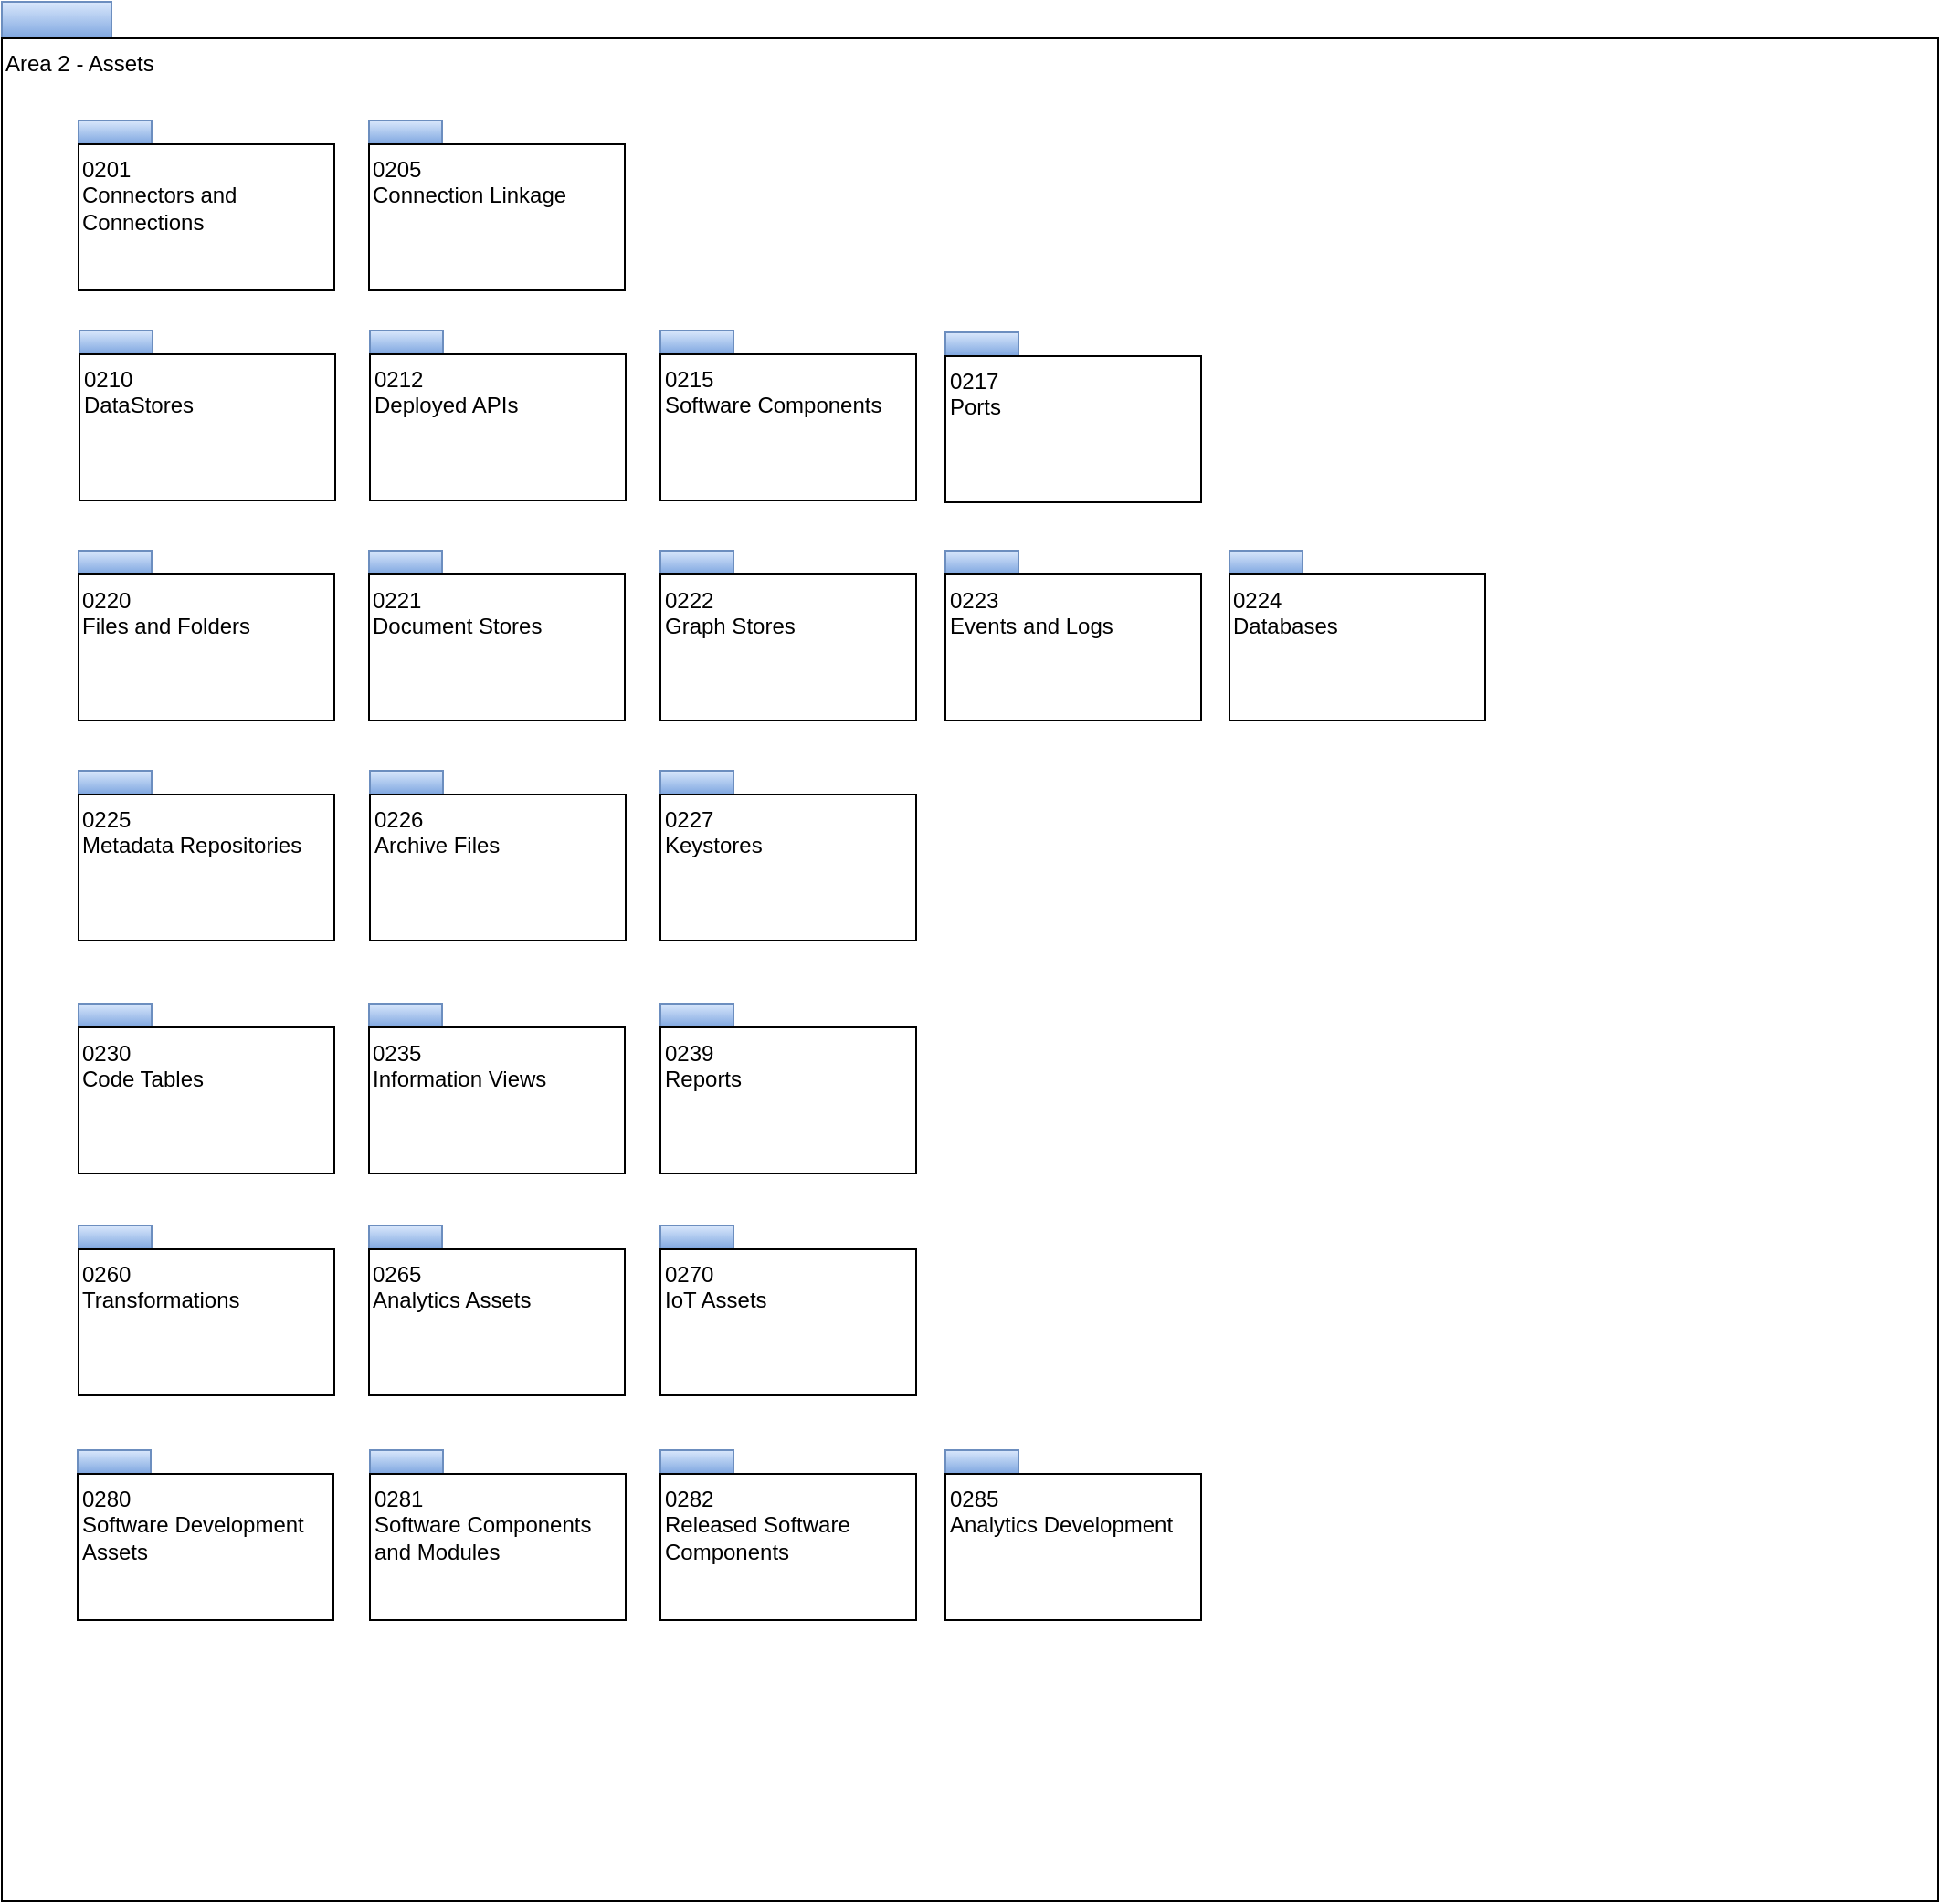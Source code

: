 <mxfile version="26.0.9" pages="24">
  <diagram id="ErCcJrGKzW-L592V1ftQ" name="overview">
    <mxGraphModel dx="1114" dy="941" grid="1" gridSize="10" guides="1" tooltips="1" connect="1" arrows="1" fold="1" page="1" pageScale="1" pageWidth="1169" pageHeight="827" math="0" shadow="0">
      <root>
        <mxCell id="0" />
        <mxCell id="1" parent="0" />
        <mxCell id="ZkdmF8SgiHobN41Bp5xa-1" value="" style="rounded=0;whiteSpace=wrap;html=1;align=left;fillColor=#dae8fc;strokeColor=#6c8ebf;gradientColor=#7ea6e0;" parent="1" vertex="1">
          <mxGeometry x="20" y="20" width="60" height="20" as="geometry" />
        </mxCell>
        <mxCell id="ZkdmF8SgiHobN41Bp5xa-2" value="Area 2 - Assets" style="rounded=0;whiteSpace=wrap;html=1;align=left;verticalAlign=top;" parent="1" vertex="1">
          <mxGeometry x="20" y="40" width="1060" height="1020" as="geometry" />
        </mxCell>
        <mxCell id="ZkdmF8SgiHobN41Bp5xa-3" value="" style="rounded=0;whiteSpace=wrap;html=1;align=left;fillColor=#dae8fc;strokeColor=#6c8ebf;gradientColor=#7ea6e0;" parent="1" vertex="1">
          <mxGeometry x="62" y="85" width="40" height="13" as="geometry" />
        </mxCell>
        <mxCell id="ZkdmF8SgiHobN41Bp5xa-4" value="0201&lt;br&gt;Connectors and Connections" style="rounded=0;whiteSpace=wrap;html=1;align=left;verticalAlign=top;" parent="1" vertex="1">
          <mxGeometry x="62" y="98" width="140" height="80" as="geometry" />
        </mxCell>
        <mxCell id="ZkdmF8SgiHobN41Bp5xa-5" value="" style="rounded=0;whiteSpace=wrap;html=1;align=left;fillColor=#dae8fc;strokeColor=#6c8ebf;gradientColor=#7ea6e0;" parent="1" vertex="1">
          <mxGeometry x="221" y="85" width="40" height="13" as="geometry" />
        </mxCell>
        <mxCell id="ZkdmF8SgiHobN41Bp5xa-6" value="0205&lt;br&gt;Connection Linkage" style="rounded=0;whiteSpace=wrap;html=1;align=left;verticalAlign=top;" parent="1" vertex="1">
          <mxGeometry x="221" y="98" width="140" height="80" as="geometry" />
        </mxCell>
        <mxCell id="ZkdmF8SgiHobN41Bp5xa-7" value="" style="rounded=0;whiteSpace=wrap;html=1;align=left;fillColor=#dae8fc;strokeColor=#6c8ebf;gradientColor=#7ea6e0;" parent="1" vertex="1">
          <mxGeometry x="380.5" y="200" width="40" height="13" as="geometry" />
        </mxCell>
        <mxCell id="ZkdmF8SgiHobN41Bp5xa-8" value="0215&lt;br&gt;Software Components&lt;br&gt;" style="rounded=0;whiteSpace=wrap;html=1;align=left;verticalAlign=top;" parent="1" vertex="1">
          <mxGeometry x="380.5" y="213" width="140" height="80" as="geometry" />
        </mxCell>
        <mxCell id="ZkdmF8SgiHobN41Bp5xa-9" value="" style="rounded=0;whiteSpace=wrap;html=1;align=left;fillColor=#dae8fc;strokeColor=#6c8ebf;gradientColor=#7ea6e0;" parent="1" vertex="1">
          <mxGeometry x="536.5" y="201" width="40" height="13" as="geometry" />
        </mxCell>
        <mxCell id="ZkdmF8SgiHobN41Bp5xa-10" value="0217&lt;br&gt;Ports" style="rounded=0;whiteSpace=wrap;html=1;align=left;verticalAlign=top;" parent="1" vertex="1">
          <mxGeometry x="536.5" y="214" width="140" height="80" as="geometry" />
        </mxCell>
        <mxCell id="ZkdmF8SgiHobN41Bp5xa-11" value="" style="rounded=0;whiteSpace=wrap;html=1;align=left;fillColor=#dae8fc;strokeColor=#6c8ebf;gradientColor=#7ea6e0;" parent="1" vertex="1">
          <mxGeometry x="62.5" y="200" width="40" height="13" as="geometry" />
        </mxCell>
        <mxCell id="ZkdmF8SgiHobN41Bp5xa-12" value="0210&lt;br&gt;DataStores&lt;br&gt;" style="rounded=0;whiteSpace=wrap;html=1;align=left;verticalAlign=top;" parent="1" vertex="1">
          <mxGeometry x="62.5" y="213" width="140" height="80" as="geometry" />
        </mxCell>
        <mxCell id="ZkdmF8SgiHobN41Bp5xa-13" value="" style="rounded=0;whiteSpace=wrap;html=1;align=left;fillColor=#dae8fc;strokeColor=#6c8ebf;gradientColor=#7ea6e0;" parent="1" vertex="1">
          <mxGeometry x="221.5" y="200" width="40" height="13" as="geometry" />
        </mxCell>
        <mxCell id="ZkdmF8SgiHobN41Bp5xa-14" value="0212&lt;br&gt;Deployed APIs&lt;br&gt;" style="rounded=0;whiteSpace=wrap;html=1;align=left;verticalAlign=top;" parent="1" vertex="1">
          <mxGeometry x="221.5" y="213" width="140" height="80" as="geometry" />
        </mxCell>
        <mxCell id="ZkdmF8SgiHobN41Bp5xa-17" value="" style="rounded=0;whiteSpace=wrap;html=1;align=left;fillColor=#dae8fc;strokeColor=#6c8ebf;gradientColor=#7ea6e0;" parent="1" vertex="1">
          <mxGeometry x="221" y="320.5" width="40" height="13" as="geometry" />
        </mxCell>
        <mxCell id="ZkdmF8SgiHobN41Bp5xa-18" value="0221&lt;br&gt;Document Stores&lt;br&gt;" style="rounded=0;whiteSpace=wrap;html=1;align=left;verticalAlign=top;" parent="1" vertex="1">
          <mxGeometry x="221" y="333.5" width="140" height="80" as="geometry" />
        </mxCell>
        <mxCell id="ZkdmF8SgiHobN41Bp5xa-19" value="" style="rounded=0;whiteSpace=wrap;html=1;align=left;fillColor=#dae8fc;strokeColor=#6c8ebf;gradientColor=#7ea6e0;" parent="1" vertex="1">
          <mxGeometry x="62" y="441" width="40" height="13" as="geometry" />
        </mxCell>
        <mxCell id="ZkdmF8SgiHobN41Bp5xa-20" value="0225&lt;br&gt;Metadata Repositories&lt;br&gt;" style="rounded=0;whiteSpace=wrap;html=1;align=left;verticalAlign=top;" parent="1" vertex="1">
          <mxGeometry x="62" y="454" width="140" height="80" as="geometry" />
        </mxCell>
        <mxCell id="ZkdmF8SgiHobN41Bp5xa-21" value="" style="rounded=0;whiteSpace=wrap;html=1;align=left;fillColor=#dae8fc;strokeColor=#6c8ebf;gradientColor=#7ea6e0;" parent="1" vertex="1">
          <mxGeometry x="221.5" y="441" width="40" height="13" as="geometry" />
        </mxCell>
        <mxCell id="ZkdmF8SgiHobN41Bp5xa-22" value="0226&lt;br&gt;Archive Files" style="rounded=0;whiteSpace=wrap;html=1;align=left;verticalAlign=top;" parent="1" vertex="1">
          <mxGeometry x="221.5" y="454" width="140" height="80" as="geometry" />
        </mxCell>
        <mxCell id="ZkdmF8SgiHobN41Bp5xa-23" value="" style="rounded=0;whiteSpace=wrap;html=1;align=left;fillColor=#dae8fc;strokeColor=#6c8ebf;gradientColor=#7ea6e0;" parent="1" vertex="1">
          <mxGeometry x="380.5" y="320.5" width="40" height="13" as="geometry" />
        </mxCell>
        <mxCell id="ZkdmF8SgiHobN41Bp5xa-24" value="0222&lt;br&gt;Graph Stores&lt;br&gt;" style="rounded=0;whiteSpace=wrap;html=1;align=left;verticalAlign=top;" parent="1" vertex="1">
          <mxGeometry x="380.5" y="333.5" width="140" height="80" as="geometry" />
        </mxCell>
        <mxCell id="ZkdmF8SgiHobN41Bp5xa-25" value="" style="rounded=0;whiteSpace=wrap;html=1;align=left;fillColor=#dae8fc;strokeColor=#6c8ebf;gradientColor=#7ea6e0;" parent="1" vertex="1">
          <mxGeometry x="536.5" y="320.5" width="40" height="13" as="geometry" />
        </mxCell>
        <mxCell id="ZkdmF8SgiHobN41Bp5xa-26" value="0223&lt;br&gt;Events and Logs&lt;br&gt;" style="rounded=0;whiteSpace=wrap;html=1;align=left;verticalAlign=top;" parent="1" vertex="1">
          <mxGeometry x="536.5" y="333.5" width="140" height="80" as="geometry" />
        </mxCell>
        <mxCell id="ZkdmF8SgiHobN41Bp5xa-27" value="" style="rounded=0;whiteSpace=wrap;html=1;align=left;fillColor=#dae8fc;strokeColor=#6c8ebf;gradientColor=#7ea6e0;" parent="1" vertex="1">
          <mxGeometry x="62" y="568.5" width="40" height="13" as="geometry" />
        </mxCell>
        <mxCell id="ZkdmF8SgiHobN41Bp5xa-28" value="0230&lt;br&gt;Code Tables&lt;br&gt;" style="rounded=0;whiteSpace=wrap;html=1;align=left;verticalAlign=top;" parent="1" vertex="1">
          <mxGeometry x="62" y="581.5" width="140" height="80" as="geometry" />
        </mxCell>
        <mxCell id="ZkdmF8SgiHobN41Bp5xa-29" value="" style="rounded=0;whiteSpace=wrap;html=1;align=left;fillColor=#dae8fc;strokeColor=#6c8ebf;gradientColor=#7ea6e0;" parent="1" vertex="1">
          <mxGeometry x="221" y="568.5" width="40" height="13" as="geometry" />
        </mxCell>
        <mxCell id="ZkdmF8SgiHobN41Bp5xa-30" value="0235&lt;br&gt;Information Views&lt;br&gt;" style="rounded=0;whiteSpace=wrap;html=1;align=left;verticalAlign=top;" parent="1" vertex="1">
          <mxGeometry x="221" y="581.5" width="140" height="80" as="geometry" />
        </mxCell>
        <mxCell id="ZkdmF8SgiHobN41Bp5xa-33" value="" style="rounded=0;whiteSpace=wrap;html=1;align=left;fillColor=#dae8fc;strokeColor=#6c8ebf;gradientColor=#7ea6e0;" parent="1" vertex="1">
          <mxGeometry x="692" y="320.5" width="40" height="13" as="geometry" />
        </mxCell>
        <mxCell id="ZkdmF8SgiHobN41Bp5xa-34" value="0224&lt;br&gt;Databases&lt;br&gt;" style="rounded=0;whiteSpace=wrap;html=1;align=left;verticalAlign=top;" parent="1" vertex="1">
          <mxGeometry x="692" y="333.5" width="140" height="80" as="geometry" />
        </mxCell>
        <mxCell id="ZkdmF8SgiHobN41Bp5xa-35" value="" style="rounded=0;whiteSpace=wrap;html=1;align=left;fillColor=#dae8fc;strokeColor=#6c8ebf;gradientColor=#7ea6e0;" parent="1" vertex="1">
          <mxGeometry x="62" y="320.5" width="40" height="13" as="geometry" />
        </mxCell>
        <mxCell id="ZkdmF8SgiHobN41Bp5xa-36" value="0220&lt;br&gt;Files and Folders&lt;br&gt;" style="rounded=0;whiteSpace=wrap;html=1;align=left;verticalAlign=top;" parent="1" vertex="1">
          <mxGeometry x="62" y="333.5" width="140" height="80" as="geometry" />
        </mxCell>
        <mxCell id="ZkdmF8SgiHobN41Bp5xa-37" value="" style="rounded=0;whiteSpace=wrap;html=1;align=left;fillColor=#dae8fc;strokeColor=#6c8ebf;gradientColor=#7ea6e0;" parent="1" vertex="1">
          <mxGeometry x="380.5" y="568.5" width="40" height="13" as="geometry" />
        </mxCell>
        <mxCell id="ZkdmF8SgiHobN41Bp5xa-38" value="0239&lt;br&gt;Reports&lt;br&gt;" style="rounded=0;whiteSpace=wrap;html=1;align=left;verticalAlign=top;" parent="1" vertex="1">
          <mxGeometry x="380.5" y="581.5" width="140" height="80" as="geometry" />
        </mxCell>
        <mxCell id="ZkdmF8SgiHobN41Bp5xa-43" value="" style="rounded=0;whiteSpace=wrap;html=1;align=left;fillColor=#dae8fc;strokeColor=#6c8ebf;gradientColor=#7ea6e0;" parent="1" vertex="1">
          <mxGeometry x="221" y="690" width="40" height="13" as="geometry" />
        </mxCell>
        <mxCell id="ZkdmF8SgiHobN41Bp5xa-44" value="0265&lt;br&gt;Analytics Assets&lt;br&gt;" style="rounded=0;whiteSpace=wrap;html=1;align=left;verticalAlign=top;" parent="1" vertex="1">
          <mxGeometry x="221" y="703" width="140" height="80" as="geometry" />
        </mxCell>
        <mxCell id="ZkdmF8SgiHobN41Bp5xa-45" value="" style="rounded=0;whiteSpace=wrap;html=1;align=left;fillColor=#dae8fc;strokeColor=#6c8ebf;gradientColor=#7ea6e0;" parent="1" vertex="1">
          <mxGeometry x="380.5" y="690" width="40" height="13" as="geometry" />
        </mxCell>
        <mxCell id="ZkdmF8SgiHobN41Bp5xa-46" value="0270&lt;br&gt;IoT Assets&lt;br&gt;" style="rounded=0;whiteSpace=wrap;html=1;align=left;verticalAlign=top;" parent="1" vertex="1">
          <mxGeometry x="380.5" y="703" width="140" height="80" as="geometry" />
        </mxCell>
        <mxCell id="ZkdmF8SgiHobN41Bp5xa-47" value="" style="rounded=0;whiteSpace=wrap;html=1;align=left;fillColor=#dae8fc;strokeColor=#6c8ebf;gradientColor=#7ea6e0;" parent="1" vertex="1">
          <mxGeometry x="61.5" y="813" width="40" height="13" as="geometry" />
        </mxCell>
        <mxCell id="ZkdmF8SgiHobN41Bp5xa-48" value="0280&lt;br&gt;Software Development Assets&lt;br&gt;" style="rounded=0;whiteSpace=wrap;html=1;align=left;verticalAlign=top;" parent="1" vertex="1">
          <mxGeometry x="61.5" y="826" width="140" height="80" as="geometry" />
        </mxCell>
        <mxCell id="ZkdmF8SgiHobN41Bp5xa-49" value="" style="rounded=0;whiteSpace=wrap;html=1;align=left;fillColor=#dae8fc;strokeColor=#6c8ebf;gradientColor=#7ea6e0;" parent="1" vertex="1">
          <mxGeometry x="62" y="690" width="40" height="13" as="geometry" />
        </mxCell>
        <mxCell id="ZkdmF8SgiHobN41Bp5xa-50" value="0260&lt;br&gt;Transformations&lt;br&gt;" style="rounded=0;whiteSpace=wrap;html=1;align=left;verticalAlign=top;" parent="1" vertex="1">
          <mxGeometry x="62" y="703" width="140" height="80" as="geometry" />
        </mxCell>
        <mxCell id="AqzNLws2Rv0PWTfsc9fb-1" value="" style="rounded=0;whiteSpace=wrap;html=1;align=left;fillColor=#dae8fc;strokeColor=#6c8ebf;gradientColor=#7ea6e0;" parent="1" vertex="1">
          <mxGeometry x="221.5" y="813" width="40" height="13" as="geometry" />
        </mxCell>
        <mxCell id="AqzNLws2Rv0PWTfsc9fb-2" value="0281&lt;br&gt;Software Components and Modules" style="rounded=0;whiteSpace=wrap;html=1;align=left;verticalAlign=top;" parent="1" vertex="1">
          <mxGeometry x="221.5" y="826" width="140" height="80" as="geometry" />
        </mxCell>
        <mxCell id="AqzNLws2Rv0PWTfsc9fb-3" value="" style="rounded=0;whiteSpace=wrap;html=1;align=left;fillColor=#dae8fc;strokeColor=#6c8ebf;gradientColor=#7ea6e0;" parent="1" vertex="1">
          <mxGeometry x="380.5" y="813" width="40" height="13" as="geometry" />
        </mxCell>
        <mxCell id="AqzNLws2Rv0PWTfsc9fb-4" value="0282&lt;br&gt;Released Software Components" style="rounded=0;whiteSpace=wrap;html=1;align=left;verticalAlign=top;" parent="1" vertex="1">
          <mxGeometry x="380.5" y="826" width="140" height="80" as="geometry" />
        </mxCell>
        <mxCell id="AqzNLws2Rv0PWTfsc9fb-5" value="" style="rounded=0;whiteSpace=wrap;html=1;align=left;fillColor=#dae8fc;strokeColor=#6c8ebf;gradientColor=#7ea6e0;" parent="1" vertex="1">
          <mxGeometry x="536.5" y="813" width="40" height="13" as="geometry" />
        </mxCell>
        <mxCell id="AqzNLws2Rv0PWTfsc9fb-6" value="0285&lt;br&gt;Analytics Development" style="rounded=0;whiteSpace=wrap;html=1;align=left;verticalAlign=top;" parent="1" vertex="1">
          <mxGeometry x="536.5" y="826" width="140" height="80" as="geometry" />
        </mxCell>
        <mxCell id="cPxU_MBdJZvwt4XAXR7T-1" value="" style="rounded=0;whiteSpace=wrap;html=1;align=left;fillColor=#dae8fc;strokeColor=#6c8ebf;gradientColor=#7ea6e0;" parent="1" vertex="1">
          <mxGeometry x="380.5" y="441" width="40" height="13" as="geometry" />
        </mxCell>
        <mxCell id="cPxU_MBdJZvwt4XAXR7T-2" value="0227&lt;br&gt;Keystores&lt;br&gt;" style="rounded=0;whiteSpace=wrap;html=1;align=left;verticalAlign=top;" parent="1" vertex="1">
          <mxGeometry x="380.5" y="454" width="140" height="80" as="geometry" />
        </mxCell>
      </root>
    </mxGraphModel>
  </diagram>
  <diagram name="0201-Connectors-and-Connections" id="fffvxS-96WGsuoZrHxFf">
    <mxGraphModel dx="2669" dy="1030" grid="0" gridSize="10" guides="1" tooltips="1" connect="1" arrows="1" fold="1" page="1" pageScale="1" pageWidth="1169" pageHeight="827" math="0" shadow="0">
      <root>
        <mxCell id="ZkdmF8SgiHobN41Bp5xa-0" />
        <mxCell id="ZkdmF8SgiHobN41Bp5xa-1" parent="ZkdmF8SgiHobN41Bp5xa-0" />
        <mxCell id="ZkdmF8SgiHobN41Bp5xa-2" value="" style="rounded=0;whiteSpace=wrap;html=1;align=left;fillColor=#dae8fc;strokeColor=#6c8ebf;gradientColor=#7ea6e0;" parent="ZkdmF8SgiHobN41Bp5xa-1" vertex="1">
          <mxGeometry x="13" y="16" width="60" height="20" as="geometry" />
        </mxCell>
        <mxCell id="ZkdmF8SgiHobN41Bp5xa-3" value="0201 - Connectors and Connections" style="rounded=0;whiteSpace=wrap;html=1;align=left;verticalAlign=top;" parent="ZkdmF8SgiHobN41Bp5xa-1" vertex="1">
          <mxGeometry x="13" y="36" width="1060" height="770" as="geometry" />
        </mxCell>
        <mxCell id="n8cNxNqMuMEOfXIr-8nz-2" style="edgeStyle=orthogonalEdgeStyle;rounded=0;orthogonalLoop=1;jettySize=auto;html=1;exitX=0.5;exitY=0;exitDx=0;exitDy=0;entryX=0.5;entryY=1;entryDx=0;entryDy=0;endSize=18;endArrow=block;endFill=0;" parent="ZkdmF8SgiHobN41Bp5xa-1" source="ZkdmF8SgiHobN41Bp5xa-4" target="ZkdmF8SgiHobN41Bp5xa-27" edge="1">
          <mxGeometry relative="1" as="geometry" />
        </mxCell>
        <mxCell id="ZkdmF8SgiHobN41Bp5xa-4" value="«entity»&lt;br&gt;&lt;b&gt;ConnectorType&lt;/b&gt;" style="html=1;strokeColor=#6c8ebf;align=center;fillColor=#dae8fc;gradientColor=#7ea6e0;" parent="ZkdmF8SgiHobN41Bp5xa-1" vertex="1">
          <mxGeometry x="664" y="171" width="286" height="50" as="geometry" />
        </mxCell>
        <mxCell id="ZkdmF8SgiHobN41Bp5xa-6" value="" style="endArrow=none;dashed=1;html=1;entryX=0.5;entryY=0;" parent="ZkdmF8SgiHobN41Bp5xa-1" target="ZkdmF8SgiHobN41Bp5xa-13" edge="1">
          <mxGeometry width="50" height="50" relative="1" as="geometry">
            <mxPoint x="504" y="198" as="sourcePoint" />
            <mxPoint x="672.5" y="428" as="targetPoint" />
          </mxGeometry>
        </mxCell>
        <mxCell id="ZkdmF8SgiHobN41Bp5xa-7" value="0..1" style="text;html=1;strokeColor=none;fillColor=none;align=center;verticalAlign=middle;whiteSpace=wrap;rounded=0;" parent="ZkdmF8SgiHobN41Bp5xa-1" vertex="1">
          <mxGeometry x="624" y="176" width="40" height="20" as="geometry" />
        </mxCell>
        <mxCell id="ZkdmF8SgiHobN41Bp5xa-8" value="connections" style="text;html=1;strokeColor=none;fillColor=none;align=center;verticalAlign=middle;whiteSpace=wrap;rounded=0;" parent="ZkdmF8SgiHobN41Bp5xa-1" vertex="1">
          <mxGeometry x="356" y="201" width="86" height="20" as="geometry" />
        </mxCell>
        <mxCell id="ZkdmF8SgiHobN41Bp5xa-9" value="connectorType" style="text;html=1;strokeColor=none;fillColor=none;align=center;verticalAlign=middle;whiteSpace=wrap;rounded=0;" parent="ZkdmF8SgiHobN41Bp5xa-1" vertex="1">
          <mxGeometry x="565" y="196" width="101" height="20" as="geometry" />
        </mxCell>
        <mxCell id="ZkdmF8SgiHobN41Bp5xa-10" value="" style="rounded=0;whiteSpace=wrap;html=1;strokeColor=#000000;gradientColor=#ffffff;align=left;" parent="ZkdmF8SgiHobN41Bp5xa-1" vertex="1">
          <mxGeometry x="401" y="321" width="206" height="27" as="geometry" />
        </mxCell>
        <mxCell id="ZkdmF8SgiHobN41Bp5xa-11" value="*" style="text;html=1;strokeColor=none;fillColor=none;align=center;verticalAlign=middle;whiteSpace=wrap;rounded=0;" parent="ZkdmF8SgiHobN41Bp5xa-1" vertex="1">
          <mxGeometry x="370" y="176" width="19" height="20" as="geometry" />
        </mxCell>
        <mxCell id="n8cNxNqMuMEOfXIr-8nz-0" style="edgeStyle=orthogonalEdgeStyle;rounded=0;orthogonalLoop=1;jettySize=auto;html=1;exitX=0.5;exitY=0;exitDx=0;exitDy=0;endArrow=block;endFill=0;endSize=18;" parent="ZkdmF8SgiHobN41Bp5xa-1" source="ZkdmF8SgiHobN41Bp5xa-12" target="ZkdmF8SgiHobN41Bp5xa-27" edge="1">
          <mxGeometry relative="1" as="geometry" />
        </mxCell>
        <mxCell id="ZkdmF8SgiHobN41Bp5xa-12" value="«entity»&lt;br&gt;&lt;b&gt;Connection&lt;/b&gt;" style="html=1;strokeColor=#6c8ebf;align=center;fillColor=#dae8fc;gradientColor=#7ea6e0;" parent="ZkdmF8SgiHobN41Bp5xa-1" vertex="1">
          <mxGeometry x="93" y="171" width="262" height="50" as="geometry" />
        </mxCell>
        <mxCell id="ZkdmF8SgiHobN41Bp5xa-13" value="«relationship»&lt;br&gt;&lt;b&gt;ConnectionConnectorType&lt;/b&gt;" style="html=1;strokeColor=#6c8ebf;align=center;fillColor=#dae8fc;gradientColor=#7ea6e0;" parent="ZkdmF8SgiHobN41Bp5xa-1" vertex="1">
          <mxGeometry x="401.5" y="271" width="206" height="50" as="geometry" />
        </mxCell>
        <mxCell id="ZkdmF8SgiHobN41Bp5xa-16" value="«entity»&lt;br&gt;&lt;b&gt;Endpoint&lt;/b&gt;" style="html=1;strokeColor=#d6b656;align=center;fillColor=#fff2cc;gradientColor=#ffd966;" parent="ZkdmF8SgiHobN41Bp5xa-1" vertex="1">
          <mxGeometry x="144" y="547" width="160" height="50" as="geometry" />
        </mxCell>
        <mxCell id="ZkdmF8SgiHobN41Bp5xa-18" value="*" style="text;html=1;strokeColor=none;fillColor=none;align=center;verticalAlign=middle;whiteSpace=wrap;rounded=0;" parent="ZkdmF8SgiHobN41Bp5xa-1" vertex="1">
          <mxGeometry x="228" y="353" width="18" height="20" as="geometry" />
        </mxCell>
        <mxCell id="ZkdmF8SgiHobN41Bp5xa-19" value="connections" style="text;html=1;strokeColor=none;fillColor=none;align=center;verticalAlign=middle;whiteSpace=wrap;rounded=0;" parent="ZkdmF8SgiHobN41Bp5xa-1" vertex="1">
          <mxGeometry x="143.5" y="349" width="80" height="20" as="geometry" />
        </mxCell>
        <mxCell id="ZkdmF8SgiHobN41Bp5xa-20" value="connectionEndpoint" style="text;html=1;strokeColor=none;fillColor=none;align=center;verticalAlign=middle;whiteSpace=wrap;rounded=0;" parent="ZkdmF8SgiHobN41Bp5xa-1" vertex="1">
          <mxGeometry x="237" y="527" width="105" height="20" as="geometry" />
        </mxCell>
        <mxCell id="ZkdmF8SgiHobN41Bp5xa-21" value="0..1" style="text;html=1;strokeColor=none;fillColor=none;align=center;verticalAlign=middle;whiteSpace=wrap;rounded=0;" parent="ZkdmF8SgiHobN41Bp5xa-1" vertex="1">
          <mxGeometry x="183.5" y="527" width="40" height="20" as="geometry" />
        </mxCell>
        <mxCell id="ZkdmF8SgiHobN41Bp5xa-22" value="" style="endArrow=none;dashed=1;html=1;entryX=0;entryY=0.5;" parent="ZkdmF8SgiHobN41Bp5xa-1" target="ZkdmF8SgiHobN41Bp5xa-24" edge="1">
          <mxGeometry width="50" height="50" relative="1" as="geometry">
            <mxPoint x="225" y="425" as="sourcePoint" />
            <mxPoint x="639" y="568" as="targetPoint" />
          </mxGeometry>
        </mxCell>
        <mxCell id="ZkdmF8SgiHobN41Bp5xa-23" value="" style="rounded=0;whiteSpace=wrap;html=1;strokeColor=#000000;gradientColor=#ffffff;align=left;" parent="ZkdmF8SgiHobN41Bp5xa-1" vertex="1">
          <mxGeometry x="285" y="450" width="206" height="30" as="geometry" />
        </mxCell>
        <mxCell id="ZkdmF8SgiHobN41Bp5xa-24" value="«relationship»&lt;br&gt;&lt;b&gt;ConnectionEndpoint&lt;/b&gt;" style="html=1;strokeColor=#6c8ebf;align=center;fillColor=#dae8fc;gradientColor=#7ea6e0;" parent="ZkdmF8SgiHobN41Bp5xa-1" vertex="1">
          <mxGeometry x="285" y="400" width="206" height="50" as="geometry" />
        </mxCell>
        <mxCell id="ZkdmF8SgiHobN41Bp5xa-25" value="displayName : string&lt;br&gt;description : string&lt;br&gt;securedProperties : map &amp;lt;string, string&amp;gt;&lt;br&gt;configurationProperties : map &amp;lt;string, object&amp;gt;&lt;br&gt;userId : string&lt;br&gt;clearPassword : string&lt;br&gt;encryptedPassword : string" style="rounded=0;whiteSpace=wrap;html=1;strokeColor=#000000;gradientColor=#ffffff;align=left;" parent="ZkdmF8SgiHobN41Bp5xa-1" vertex="1">
          <mxGeometry x="93" y="220" width="262" height="126" as="geometry" />
        </mxCell>
        <mxCell id="ZkdmF8SgiHobN41Bp5xa-26" value="displayName : string&lt;br&gt;description : string&lt;br&gt;supportedAssetTypeName : string&lt;br&gt;supportedDeployedImplementationType : string&lt;br&gt;expectedDataFormat : string&lt;br&gt;connectorProviderClassName : string&lt;br&gt;connectorFrameworkName : string&lt;br&gt;connectorInterfaceLanguage : string&lt;br&gt;connectorInterfaces : array&amp;lt;string&amp;gt;&lt;br&gt;targetTechnologySource : string&lt;br&gt;targetTechnologyName : string&lt;br&gt;targetTechnologyInterfaces : array&amp;lt;string&amp;gt;&lt;br&gt;targetTechnologyVersions : array&amp;lt;string&amp;gt;&lt;br&gt;recognizedAdditionalProperties : array &amp;lt;string&amp;gt;&lt;br&gt;recognizedSecuredProperties : array &amp;lt;string&amp;gt;&lt;br&gt;recognizedConfigurationProperties : array &amp;lt;string&amp;gt;" style="rounded=0;whiteSpace=wrap;html=1;strokeColor=#000000;gradientColor=#ffffff;align=left;" parent="ZkdmF8SgiHobN41Bp5xa-1" vertex="1">
          <mxGeometry x="664" y="221" width="286" height="257" as="geometry" />
        </mxCell>
        <mxCell id="ZkdmF8SgiHobN41Bp5xa-27" value="«entity»&lt;br&gt;&lt;b&gt;Referenceable&lt;/b&gt;" style="html=1;strokeColor=#d6b656;align=center;fillColor=#fff2cc;gradientColor=#ffd966;" parent="ZkdmF8SgiHobN41Bp5xa-1" vertex="1">
          <mxGeometry x="426" y="53" width="160" height="50" as="geometry" />
        </mxCell>
        <mxCell id="9jM6CEAtxk9TfdG6v3rZ-0" value="«entity»&lt;br&gt;&lt;b&gt;ConnectorCategory&lt;/b&gt;" style="html=1;strokeColor=#6c8ebf;align=center;fillColor=#dae8fc;gradientColor=#7ea6e0;" parent="ZkdmF8SgiHobN41Bp5xa-1" vertex="1">
          <mxGeometry x="642.5" y="613" width="329" height="50" as="geometry" />
        </mxCell>
        <mxCell id="9jM6CEAtxk9TfdG6v3rZ-1" value="displayName : string&lt;br&gt;description : string&lt;br&gt;targetTechnologySource : string&lt;br&gt;targetTechnologyName : string&lt;br&gt;recognizedAdditionalProperties : map &amp;lt;string, boolean&amp;gt;&lt;br&gt;recognizedSecuredProperties : map &amp;lt;string, boolean&amp;gt;&lt;br&gt;recognizedConfigurationProperties : map &amp;lt;string, boolean&amp;gt;" style="rounded=0;whiteSpace=wrap;html=1;strokeColor=#000000;gradientColor=#ffffff;align=left;" parent="ZkdmF8SgiHobN41Bp5xa-1" vertex="1">
          <mxGeometry x="642.5" y="663" width="329" height="118" as="geometry" />
        </mxCell>
        <mxCell id="9jM6CEAtxk9TfdG6v3rZ-3" value="" style="rounded=0;whiteSpace=wrap;html=1;strokeColor=#000000;gradientColor=#ffffff;align=left;" parent="ZkdmF8SgiHobN41Bp5xa-1" vertex="1">
          <mxGeometry x="565" y="539" width="206" height="30" as="geometry" />
        </mxCell>
        <mxCell id="9jM6CEAtxk9TfdG6v3rZ-5" style="edgeStyle=orthogonalEdgeStyle;rounded=0;orthogonalLoop=1;jettySize=auto;html=1;endArrow=none;endFill=0;dashed=1;" parent="ZkdmF8SgiHobN41Bp5xa-1" source="9jM6CEAtxk9TfdG6v3rZ-4" edge="1">
          <mxGeometry relative="1" as="geometry">
            <mxPoint x="808" y="514" as="targetPoint" />
          </mxGeometry>
        </mxCell>
        <mxCell id="9jM6CEAtxk9TfdG6v3rZ-4" value="«relationship»&lt;br&gt;&lt;b&gt;ConnectorImplementationChoice&lt;/b&gt;" style="html=1;strokeColor=#6c8ebf;align=center;fillColor=#dae8fc;gradientColor=#7ea6e0;" parent="ZkdmF8SgiHobN41Bp5xa-1" vertex="1">
          <mxGeometry x="565" y="489" width="206" height="50" as="geometry" />
        </mxCell>
        <mxCell id="9jM6CEAtxk9TfdG6v3rZ-6" value="connectorTypes" style="text;html=1;align=center;verticalAlign=middle;resizable=0;points=[];autosize=1;strokeColor=none;" parent="ZkdmF8SgiHobN41Bp5xa-1" vertex="1">
          <mxGeometry x="818" y="480" width="95" height="18" as="geometry" />
        </mxCell>
        <mxCell id="9jM6CEAtxk9TfdG6v3rZ-7" value="connectorCategories" style="text;html=1;align=center;verticalAlign=middle;resizable=0;points=[];autosize=1;strokeColor=none;" parent="ZkdmF8SgiHobN41Bp5xa-1" vertex="1">
          <mxGeometry x="676" y="590" width="121" height="18" as="geometry" />
        </mxCell>
        <mxCell id="9jM6CEAtxk9TfdG6v3rZ-8" value="*" style="text;html=1;strokeColor=none;fillColor=none;align=center;verticalAlign=middle;whiteSpace=wrap;rounded=0;" parent="ZkdmF8SgiHobN41Bp5xa-1" vertex="1">
          <mxGeometry x="801" y="590" width="40" height="20" as="geometry" />
        </mxCell>
        <mxCell id="9jM6CEAtxk9TfdG6v3rZ-9" value="*" style="text;html=1;strokeColor=none;fillColor=none;align=center;verticalAlign=middle;whiteSpace=wrap;rounded=0;" parent="ZkdmF8SgiHobN41Bp5xa-1" vertex="1">
          <mxGeometry x="782" y="482" width="19" height="20" as="geometry" />
        </mxCell>
        <mxCell id="9jM6CEAtxk9TfdG6v3rZ-10" value="" style="edgeStyle=orthogonalEdgeStyle;rounded=0;html=1;endArrow=none;endFill=0;jettySize=auto;orthogonalLoop=1;entryX=0.002;entryY=0.355;entryDx=0;entryDy=0;entryPerimeter=0;exitX=0;exitY=0.5;exitDx=0;exitDy=0;" parent="ZkdmF8SgiHobN41Bp5xa-1" source="9jM6CEAtxk9TfdG6v3rZ-12" target="9jM6CEAtxk9TfdG6v3rZ-1" edge="1">
          <mxGeometry relative="1" as="geometry">
            <mxPoint x="810" y="658" as="targetPoint" />
            <mxPoint x="686" y="830" as="sourcePoint" />
          </mxGeometry>
        </mxCell>
        <mxCell id="9jM6CEAtxk9TfdG6v3rZ-11" value="«entity»&lt;br&gt;&lt;b&gt;Referenceable&lt;/b&gt;" style="html=1;strokeColor=#d6b656;align=center;fillColor=#fff2cc;gradientColor=#ffd966;" parent="ZkdmF8SgiHobN41Bp5xa-1" vertex="1">
          <mxGeometry x="435.5" y="606" width="160" height="50" as="geometry" />
        </mxCell>
        <mxCell id="9jM6CEAtxk9TfdG6v3rZ-12" value="" style="triangle;whiteSpace=wrap;html=1;strokeColor=#000000;gradientColor=#ffffff;align=center;rotation=-90;" parent="ZkdmF8SgiHobN41Bp5xa-1" vertex="1">
          <mxGeometry x="507" y="655" width="17" height="21" as="geometry" />
        </mxCell>
        <mxCell id="dTsir3x-oE6FWYYOhHUQ-0" value="«classification»&lt;br&gt;&lt;b&gt;ConnectorTypeDirectory&lt;/b&gt;" style="html=1;strokeColor=#6c8ebf;align=center;fillColor=#dae8fc;gradientColor=#7ea6e0;" parent="ZkdmF8SgiHobN41Bp5xa-1" vertex="1">
          <mxGeometry x="241" y="699" width="186" height="50" as="geometry" />
        </mxCell>
        <mxCell id="dTsir3x-oE6FWYYOhHUQ-1" value="" style="rounded=0;whiteSpace=wrap;html=1;strokeColor=#000000;gradientColor=#ffffff;align=left;" parent="ZkdmF8SgiHobN41Bp5xa-1" vertex="1">
          <mxGeometry x="241" y="749" width="186" height="32" as="geometry" />
        </mxCell>
        <mxCell id="dTsir3x-oE6FWYYOhHUQ-2" style="edgeStyle=orthogonalEdgeStyle;rounded=0;orthogonalLoop=1;jettySize=auto;html=1;exitX=1;exitY=0.5;exitDx=0;exitDy=0;entryX=0;entryY=0.5;entryDx=0;entryDy=0;endArrow=none;endFill=0;" parent="ZkdmF8SgiHobN41Bp5xa-1" source="dTsir3x-oE6FWYYOhHUQ-3" target="dTsir3x-oE6FWYYOhHUQ-0" edge="1">
          <mxGeometry relative="1" as="geometry" />
        </mxCell>
        <mxCell id="dTsir3x-oE6FWYYOhHUQ-3" value="«entity»&lt;br&gt;&lt;b&gt;Collection&lt;/b&gt;" style="html=1;strokeColor=#b85450;align=center;fillColor=#f8cecc;gradientColor=#FF0080;" parent="ZkdmF8SgiHobN41Bp5xa-1" vertex="1">
          <mxGeometry x="40" y="699" width="136" height="50" as="geometry" />
        </mxCell>
        <mxCell id="zD_A0zaie77splnDOaCH-0" value="Endpoint" style="rounded=0;whiteSpace=wrap;html=1;fillColor=#fff2cc;strokeColor=#d6b656;" parent="ZkdmF8SgiHobN41Bp5xa-1" vertex="1">
          <mxGeometry x="-719" y="319" width="120" height="60" as="geometry" />
        </mxCell>
        <mxCell id="zD_A0zaie77splnDOaCH-1" value="ConnectorType" style="rounded=0;whiteSpace=wrap;html=1;fillColor=#dae8fc;strokeColor=#6c8ebf;" parent="ZkdmF8SgiHobN41Bp5xa-1" vertex="1">
          <mxGeometry x="-719" y="242" width="120" height="60" as="geometry" />
        </mxCell>
        <mxCell id="zD_A0zaie77splnDOaCH-2" style="edgeStyle=orthogonalEdgeStyle;rounded=0;orthogonalLoop=1;jettySize=auto;html=1;exitX=1;exitY=0.5;exitDx=0;exitDy=0;" parent="ZkdmF8SgiHobN41Bp5xa-1" source="zD_A0zaie77splnDOaCH-4" target="zD_A0zaie77splnDOaCH-1" edge="1">
          <mxGeometry relative="1" as="geometry" />
        </mxCell>
        <mxCell id="zD_A0zaie77splnDOaCH-3" style="edgeStyle=orthogonalEdgeStyle;rounded=0;orthogonalLoop=1;jettySize=auto;html=1;entryX=0;entryY=0.5;entryDx=0;entryDy=0;" parent="ZkdmF8SgiHobN41Bp5xa-1" source="zD_A0zaie77splnDOaCH-4" target="zD_A0zaie77splnDOaCH-0" edge="1">
          <mxGeometry relative="1" as="geometry" />
        </mxCell>
        <mxCell id="zD_A0zaie77splnDOaCH-4" value="Connection" style="rounded=0;whiteSpace=wrap;html=1;fillColor=#dae8fc;strokeColor=#6c8ebf;" parent="ZkdmF8SgiHobN41Bp5xa-1" vertex="1">
          <mxGeometry x="-919" y="242" width="120" height="60" as="geometry" />
        </mxCell>
        <mxCell id="zD_A0zaie77splnDOaCH-5" style="edgeStyle=orthogonalEdgeStyle;rounded=0;orthogonalLoop=1;jettySize=auto;html=1;entryX=0;entryY=0.5;entryDx=0;entryDy=0;" parent="ZkdmF8SgiHobN41Bp5xa-1" source="zD_A0zaie77splnDOaCH-6" target="zD_A0zaie77splnDOaCH-4" edge="1">
          <mxGeometry relative="1" as="geometry" />
        </mxCell>
        <mxCell id="zD_A0zaie77splnDOaCH-6" value="Asset" style="rounded=0;whiteSpace=wrap;html=1;fillColor=#fff2cc;strokeColor=#d6b656;" parent="ZkdmF8SgiHobN41Bp5xa-1" vertex="1">
          <mxGeometry x="-1089" y="242" width="120" height="60" as="geometry" />
        </mxCell>
        <mxCell id="zD_A0zaie77splnDOaCH-7" style="edgeStyle=orthogonalEdgeStyle;rounded=0;orthogonalLoop=1;jettySize=auto;html=1;exitX=0;exitY=0.5;exitDx=0;exitDy=0;entryX=1;entryY=0.5;entryDx=0;entryDy=0;fillColor=#dae8fc;strokeColor=#6c8ebf;" parent="ZkdmF8SgiHobN41Bp5xa-1" source="zD_A0zaie77splnDOaCH-8" target="zD_A0zaie77splnDOaCH-1" edge="1">
          <mxGeometry relative="1" as="geometry" />
        </mxCell>
        <mxCell id="zD_A0zaie77splnDOaCH-8" value="ConnectorCategory" style="rounded=0;whiteSpace=wrap;html=1;fillColor=#dae8fc;strokeColor=#6c8ebf;" parent="ZkdmF8SgiHobN41Bp5xa-1" vertex="1">
          <mxGeometry x="-559" y="242" width="120" height="60" as="geometry" />
        </mxCell>
        <mxCell id="zD_A0zaie77splnDOaCH-9" value="Connection" style="rounded=0;whiteSpace=wrap;html=1;fillColor=#dae8fc;strokeColor=#6c8ebf;" parent="ZkdmF8SgiHobN41Bp5xa-1" vertex="1">
          <mxGeometry x="-349" y="222" width="120" height="60" as="geometry" />
        </mxCell>
        <mxCell id="zD_A0zaie77splnDOaCH-10" value="Connection" style="rounded=0;whiteSpace=wrap;html=1;fillColor=#dae8fc;strokeColor=#6c8ebf;" parent="ZkdmF8SgiHobN41Bp5xa-1" vertex="1">
          <mxGeometry x="-339" y="232" width="120" height="60" as="geometry" />
        </mxCell>
        <mxCell id="zD_A0zaie77splnDOaCH-11" value="Connection" style="rounded=0;whiteSpace=wrap;html=1;fillColor=#dae8fc;strokeColor=#6c8ebf;" parent="ZkdmF8SgiHobN41Bp5xa-1" vertex="1">
          <mxGeometry x="-329" y="242" width="120" height="60" as="geometry" />
        </mxCell>
        <mxCell id="zD_A0zaie77splnDOaCH-12" value="ConnectorType" style="rounded=0;whiteSpace=wrap;html=1;fillColor=#dae8fc;strokeColor=#6c8ebf;" parent="ZkdmF8SgiHobN41Bp5xa-1" vertex="1">
          <mxGeometry x="-319" y="252" width="120" height="60" as="geometry" />
        </mxCell>
        <mxCell id="zD_A0zaie77splnDOaCH-13" style="edgeStyle=orthogonalEdgeStyle;rounded=0;orthogonalLoop=1;jettySize=auto;html=1;entryX=0;entryY=0.5;entryDx=0;entryDy=0;fillColor=#dae8fc;strokeColor=#6c8ebf;" parent="ZkdmF8SgiHobN41Bp5xa-1" source="zD_A0zaie77splnDOaCH-8" target="zD_A0zaie77splnDOaCH-9" edge="1">
          <mxGeometry relative="1" as="geometry" />
        </mxCell>
        <mxCell id="zD_A0zaie77splnDOaCH-14" style="edgeStyle=orthogonalEdgeStyle;rounded=0;orthogonalLoop=1;jettySize=auto;html=1;entryX=0;entryY=0.5;entryDx=0;entryDy=0;fillColor=#dae8fc;strokeColor=#6c8ebf;" parent="ZkdmF8SgiHobN41Bp5xa-1" source="zD_A0zaie77splnDOaCH-8" target="zD_A0zaie77splnDOaCH-10" edge="1">
          <mxGeometry relative="1" as="geometry" />
        </mxCell>
        <mxCell id="zD_A0zaie77splnDOaCH-15" style="edgeStyle=orthogonalEdgeStyle;rounded=0;orthogonalLoop=1;jettySize=auto;html=1;entryX=0;entryY=0.5;entryDx=0;entryDy=0;fillColor=#dae8fc;strokeColor=#6c8ebf;" parent="ZkdmF8SgiHobN41Bp5xa-1" source="zD_A0zaie77splnDOaCH-8" target="zD_A0zaie77splnDOaCH-11" edge="1">
          <mxGeometry relative="1" as="geometry" />
        </mxCell>
        <mxCell id="zD_A0zaie77splnDOaCH-16" style="edgeStyle=orthogonalEdgeStyle;rounded=0;orthogonalLoop=1;jettySize=auto;html=1;entryX=0;entryY=0.5;entryDx=0;entryDy=0;fillColor=#dae8fc;strokeColor=#6c8ebf;" parent="ZkdmF8SgiHobN41Bp5xa-1" source="zD_A0zaie77splnDOaCH-8" target="zD_A0zaie77splnDOaCH-12" edge="1">
          <mxGeometry relative="1" as="geometry">
            <Array as="points">
              <mxPoint x="-389" y="272" />
              <mxPoint x="-389" y="282" />
            </Array>
          </mxGeometry>
        </mxCell>
        <mxCell id="zD_A0zaie77splnDOaCH-17" value="Alternative implementations" style="text;html=1;align=center;verticalAlign=middle;resizable=0;points=[];autosize=1;strokeColor=none;" parent="ZkdmF8SgiHobN41Bp5xa-1" vertex="1">
          <mxGeometry x="-365" y="188" width="160" height="20" as="geometry" />
        </mxCell>
        <mxCell id="zD_A0zaie77splnDOaCH-37" style="edgeStyle=orthogonalEdgeStyle;rounded=0;orthogonalLoop=1;jettySize=auto;html=1;exitX=0.5;exitY=1;exitDx=0;exitDy=0;entryX=0;entryY=0.5;entryDx=0;entryDy=0;endArrow=none;endFill=0;endSize=17;" parent="ZkdmF8SgiHobN41Bp5xa-1" source="zD_A0zaie77splnDOaCH-18" target="zD_A0zaie77splnDOaCH-19" edge="1">
          <mxGeometry relative="1" as="geometry" />
        </mxCell>
        <mxCell id="zD_A0zaie77splnDOaCH-38" style="edgeStyle=orthogonalEdgeStyle;rounded=0;orthogonalLoop=1;jettySize=auto;html=1;entryX=0;entryY=0.5;entryDx=0;entryDy=0;endArrow=none;endFill=0;endSize=17;" parent="ZkdmF8SgiHobN41Bp5xa-1" source="zD_A0zaie77splnDOaCH-18" target="zD_A0zaie77splnDOaCH-28" edge="1">
          <mxGeometry relative="1" as="geometry" />
        </mxCell>
        <mxCell id="zD_A0zaie77splnDOaCH-18" value="ConnectorType&lt;br&gt;Directory" style="rounded=0;whiteSpace=wrap;html=1;fillColor=#ffcccc;strokeColor=#36393d;" parent="ZkdmF8SgiHobN41Bp5xa-1" vertex="1">
          <mxGeometry x="-969" y="492" width="120" height="60" as="geometry" />
        </mxCell>
        <mxCell id="zD_A0zaie77splnDOaCH-19" value="ConnectorCategory" style="rounded=0;whiteSpace=wrap;html=1;fillColor=#dae8fc;strokeColor=#6c8ebf;" parent="ZkdmF8SgiHobN41Bp5xa-1" vertex="1">
          <mxGeometry x="-855" y="593" width="120" height="60" as="geometry" />
        </mxCell>
        <mxCell id="zD_A0zaie77splnDOaCH-20" value="Connection" style="rounded=0;whiteSpace=wrap;html=1;fillColor=#dae8fc;strokeColor=#6c8ebf;" parent="ZkdmF8SgiHobN41Bp5xa-1" vertex="1">
          <mxGeometry x="-645" y="573" width="120" height="60" as="geometry" />
        </mxCell>
        <mxCell id="zD_A0zaie77splnDOaCH-21" value="Connection" style="rounded=0;whiteSpace=wrap;html=1;fillColor=#dae8fc;strokeColor=#6c8ebf;" parent="ZkdmF8SgiHobN41Bp5xa-1" vertex="1">
          <mxGeometry x="-635" y="583" width="120" height="60" as="geometry" />
        </mxCell>
        <mxCell id="zD_A0zaie77splnDOaCH-22" value="Connection" style="rounded=0;whiteSpace=wrap;html=1;fillColor=#dae8fc;strokeColor=#6c8ebf;" parent="ZkdmF8SgiHobN41Bp5xa-1" vertex="1">
          <mxGeometry x="-625" y="593" width="120" height="60" as="geometry" />
        </mxCell>
        <mxCell id="zD_A0zaie77splnDOaCH-23" value="ConnectorType" style="rounded=0;whiteSpace=wrap;html=1;fillColor=#dae8fc;strokeColor=#6c8ebf;" parent="ZkdmF8SgiHobN41Bp5xa-1" vertex="1">
          <mxGeometry x="-615" y="603" width="120" height="60" as="geometry" />
        </mxCell>
        <mxCell id="zD_A0zaie77splnDOaCH-24" style="edgeStyle=orthogonalEdgeStyle;rounded=0;orthogonalLoop=1;jettySize=auto;html=1;entryX=0;entryY=0.5;entryDx=0;entryDy=0;fillColor=#dae8fc;strokeColor=#6c8ebf;" parent="ZkdmF8SgiHobN41Bp5xa-1" source="zD_A0zaie77splnDOaCH-19" target="zD_A0zaie77splnDOaCH-20" edge="1">
          <mxGeometry relative="1" as="geometry" />
        </mxCell>
        <mxCell id="zD_A0zaie77splnDOaCH-25" style="edgeStyle=orthogonalEdgeStyle;rounded=0;orthogonalLoop=1;jettySize=auto;html=1;entryX=0;entryY=0.5;entryDx=0;entryDy=0;fillColor=#dae8fc;strokeColor=#6c8ebf;" parent="ZkdmF8SgiHobN41Bp5xa-1" source="zD_A0zaie77splnDOaCH-19" target="zD_A0zaie77splnDOaCH-21" edge="1">
          <mxGeometry relative="1" as="geometry" />
        </mxCell>
        <mxCell id="zD_A0zaie77splnDOaCH-26" style="edgeStyle=orthogonalEdgeStyle;rounded=0;orthogonalLoop=1;jettySize=auto;html=1;entryX=0;entryY=0.5;entryDx=0;entryDy=0;fillColor=#dae8fc;strokeColor=#6c8ebf;" parent="ZkdmF8SgiHobN41Bp5xa-1" source="zD_A0zaie77splnDOaCH-19" target="zD_A0zaie77splnDOaCH-22" edge="1">
          <mxGeometry relative="1" as="geometry" />
        </mxCell>
        <mxCell id="zD_A0zaie77splnDOaCH-27" style="edgeStyle=orthogonalEdgeStyle;rounded=0;orthogonalLoop=1;jettySize=auto;html=1;entryX=0;entryY=0.5;entryDx=0;entryDy=0;fillColor=#dae8fc;strokeColor=#6c8ebf;" parent="ZkdmF8SgiHobN41Bp5xa-1" source="zD_A0zaie77splnDOaCH-19" target="zD_A0zaie77splnDOaCH-23" edge="1">
          <mxGeometry relative="1" as="geometry">
            <Array as="points">
              <mxPoint x="-685" y="623" />
              <mxPoint x="-685" y="633" />
            </Array>
          </mxGeometry>
        </mxCell>
        <mxCell id="zD_A0zaie77splnDOaCH-28" value="ConnectorCategory" style="rounded=0;whiteSpace=wrap;html=1;fillColor=#dae8fc;strokeColor=#6c8ebf;" parent="ZkdmF8SgiHobN41Bp5xa-1" vertex="1">
          <mxGeometry x="-855" y="694" width="120" height="60" as="geometry" />
        </mxCell>
        <mxCell id="zD_A0zaie77splnDOaCH-29" value="Connection" style="rounded=0;whiteSpace=wrap;html=1;fillColor=#dae8fc;strokeColor=#6c8ebf;" parent="ZkdmF8SgiHobN41Bp5xa-1" vertex="1">
          <mxGeometry x="-645" y="674" width="120" height="60" as="geometry" />
        </mxCell>
        <mxCell id="zD_A0zaie77splnDOaCH-30" value="Connection" style="rounded=0;whiteSpace=wrap;html=1;fillColor=#dae8fc;strokeColor=#6c8ebf;" parent="ZkdmF8SgiHobN41Bp5xa-1" vertex="1">
          <mxGeometry x="-635" y="684" width="120" height="60" as="geometry" />
        </mxCell>
        <mxCell id="zD_A0zaie77splnDOaCH-31" value="Connection" style="rounded=0;whiteSpace=wrap;html=1;fillColor=#dae8fc;strokeColor=#6c8ebf;" parent="ZkdmF8SgiHobN41Bp5xa-1" vertex="1">
          <mxGeometry x="-625" y="694" width="120" height="60" as="geometry" />
        </mxCell>
        <mxCell id="zD_A0zaie77splnDOaCH-32" value="ConnectorType" style="rounded=0;whiteSpace=wrap;html=1;fillColor=#dae8fc;strokeColor=#6c8ebf;" parent="ZkdmF8SgiHobN41Bp5xa-1" vertex="1">
          <mxGeometry x="-615" y="704" width="120" height="60" as="geometry" />
        </mxCell>
        <mxCell id="zD_A0zaie77splnDOaCH-33" style="edgeStyle=orthogonalEdgeStyle;rounded=0;orthogonalLoop=1;jettySize=auto;html=1;entryX=0;entryY=0.5;entryDx=0;entryDy=0;fillColor=#dae8fc;strokeColor=#6c8ebf;" parent="ZkdmF8SgiHobN41Bp5xa-1" source="zD_A0zaie77splnDOaCH-28" target="zD_A0zaie77splnDOaCH-29" edge="1">
          <mxGeometry relative="1" as="geometry" />
        </mxCell>
        <mxCell id="zD_A0zaie77splnDOaCH-34" style="edgeStyle=orthogonalEdgeStyle;rounded=0;orthogonalLoop=1;jettySize=auto;html=1;entryX=0;entryY=0.5;entryDx=0;entryDy=0;fillColor=#dae8fc;strokeColor=#6c8ebf;" parent="ZkdmF8SgiHobN41Bp5xa-1" source="zD_A0zaie77splnDOaCH-28" target="zD_A0zaie77splnDOaCH-30" edge="1">
          <mxGeometry relative="1" as="geometry" />
        </mxCell>
        <mxCell id="zD_A0zaie77splnDOaCH-35" style="edgeStyle=orthogonalEdgeStyle;rounded=0;orthogonalLoop=1;jettySize=auto;html=1;entryX=0;entryY=0.5;entryDx=0;entryDy=0;fillColor=#dae8fc;strokeColor=#6c8ebf;" parent="ZkdmF8SgiHobN41Bp5xa-1" source="zD_A0zaie77splnDOaCH-28" target="zD_A0zaie77splnDOaCH-31" edge="1">
          <mxGeometry relative="1" as="geometry" />
        </mxCell>
        <mxCell id="zD_A0zaie77splnDOaCH-36" style="edgeStyle=orthogonalEdgeStyle;rounded=0;orthogonalLoop=1;jettySize=auto;html=1;entryX=0;entryY=0.5;entryDx=0;entryDy=0;fillColor=#dae8fc;strokeColor=#6c8ebf;" parent="ZkdmF8SgiHobN41Bp5xa-1" source="zD_A0zaie77splnDOaCH-28" target="zD_A0zaie77splnDOaCH-32" edge="1">
          <mxGeometry relative="1" as="geometry">
            <Array as="points">
              <mxPoint x="-685" y="724" />
              <mxPoint x="-685" y="734" />
            </Array>
          </mxGeometry>
        </mxCell>
        <mxCell id="ZkdmF8SgiHobN41Bp5xa-17" value="" style="endArrow=oval;html=1;entryX=0.5;entryY=1;endFill=1;" parent="ZkdmF8SgiHobN41Bp5xa-1" source="ZkdmF8SgiHobN41Bp5xa-16" target="ZkdmF8SgiHobN41Bp5xa-25" edge="1">
          <mxGeometry width="50" height="50" relative="1" as="geometry">
            <mxPoint x="58.5" y="510" as="sourcePoint" />
            <mxPoint x="108.5" y="460" as="targetPoint" />
          </mxGeometry>
        </mxCell>
        <mxCell id="ZkdmF8SgiHobN41Bp5xa-31" style="edgeStyle=orthogonalEdgeStyle;rounded=0;html=1;exitX=0;exitY=0.5;entryX=1;entryY=0.5;endArrow=none;endFill=0;jettySize=auto;orthogonalLoop=1;startArrow=oval;startFill=1;" parent="ZkdmF8SgiHobN41Bp5xa-1" source="ZkdmF8SgiHobN41Bp5xa-4" target="ZkdmF8SgiHobN41Bp5xa-12" edge="1">
          <mxGeometry relative="1" as="geometry" />
        </mxCell>
        <mxCell id="9jM6CEAtxk9TfdG6v3rZ-2" style="edgeStyle=orthogonalEdgeStyle;rounded=0;orthogonalLoop=1;jettySize=auto;html=1;entryX=0.5;entryY=0;entryDx=0;entryDy=0;endArrow=none;endFill=0;startArrow=oval;startFill=1;" parent="ZkdmF8SgiHobN41Bp5xa-1" source="ZkdmF8SgiHobN41Bp5xa-26" target="9jM6CEAtxk9TfdG6v3rZ-0" edge="1">
          <mxGeometry relative="1" as="geometry" />
        </mxCell>
      </root>
    </mxGraphModel>
  </diagram>
  <diagram id="w0Fh7AfC7b7IGwfEajtP" name="0205-Connection-Linkage">
    <mxGraphModel dx="1114" dy="775" grid="1" gridSize="10" guides="1" tooltips="1" connect="1" arrows="1" fold="1" page="1" pageScale="1" pageWidth="1169" pageHeight="827" math="0" shadow="0">
      <root>
        <mxCell id="qo-7W3nfodTND_Vf2af7-0" />
        <mxCell id="qo-7W3nfodTND_Vf2af7-1" parent="qo-7W3nfodTND_Vf2af7-0" />
        <mxCell id="qo-7W3nfodTND_Vf2af7-27" value="" style="rounded=0;whiteSpace=wrap;html=1;align=left;fillColor=#dae8fc;strokeColor=#6c8ebf;gradientColor=#7ea6e0;" parent="qo-7W3nfodTND_Vf2af7-1" vertex="1">
          <mxGeometry x="13" y="37" width="60" height="20" as="geometry" />
        </mxCell>
        <mxCell id="qo-7W3nfodTND_Vf2af7-28" value="0205 - Connection Linkage" style="rounded=0;whiteSpace=wrap;html=1;align=left;verticalAlign=top;" parent="qo-7W3nfodTND_Vf2af7-1" vertex="1">
          <mxGeometry x="13" y="57" width="1060" height="770" as="geometry" />
        </mxCell>
        <mxCell id="qo-7W3nfodTND_Vf2af7-5" value="«entity»&lt;br&gt;&lt;b&gt;VirtualConnection&lt;/b&gt;" style="html=1;strokeColor=#6c8ebf;align=center;fillColor=#dae8fc;gradientColor=#7ea6e0;" parent="qo-7W3nfodTND_Vf2af7-1" vertex="1">
          <mxGeometry x="413.5" y="441" width="160" height="50" as="geometry" />
        </mxCell>
        <mxCell id="qo-7W3nfodTND_Vf2af7-7" value="" style="endArrow=none;dashed=1;html=1;entryX=0;entryY=0.5;" parent="qo-7W3nfodTND_Vf2af7-1" target="qo-7W3nfodTND_Vf2af7-14" edge="1">
          <mxGeometry width="50" height="50" relative="1" as="geometry">
            <mxPoint x="600.5" y="373" as="sourcePoint" />
            <mxPoint x="717.5" y="500" as="targetPoint" />
          </mxGeometry>
        </mxCell>
        <mxCell id="qo-7W3nfodTND_Vf2af7-8" value="*" style="text;html=1;strokeColor=none;fillColor=none;align=center;verticalAlign=middle;whiteSpace=wrap;rounded=0;" parent="qo-7W3nfodTND_Vf2af7-1" vertex="1">
          <mxGeometry x="571.5" y="442" width="40" height="20" as="geometry" />
        </mxCell>
        <mxCell id="qo-7W3nfodTND_Vf2af7-9" value="embeddedConnections" style="text;html=1;strokeColor=none;fillColor=none;align=center;verticalAlign=middle;whiteSpace=wrap;rounded=0;" parent="qo-7W3nfodTND_Vf2af7-1" vertex="1">
          <mxGeometry x="580.5" y="298" width="153" height="20" as="geometry" />
        </mxCell>
        <mxCell id="qo-7W3nfodTND_Vf2af7-10" value="supportingVirtualConnections" style="text;html=1;strokeColor=none;fillColor=none;align=center;verticalAlign=middle;whiteSpace=wrap;rounded=0;" parent="qo-7W3nfodTND_Vf2af7-1" vertex="1">
          <mxGeometry x="568.5" y="471" width="191" height="20" as="geometry" />
        </mxCell>
        <mxCell id="qo-7W3nfodTND_Vf2af7-11" value="position : int&lt;br&gt;displayName : string&lt;br&gt;arguments : map &amp;lt;string, string&amp;gt;&lt;br&gt;" style="rounded=0;whiteSpace=wrap;html=1;strokeColor=#000000;gradientColor=#ffffff;align=left;" parent="qo-7W3nfodTND_Vf2af7-1" vertex="1">
          <mxGeometry x="750.5" y="397" width="206" height="59" as="geometry" />
        </mxCell>
        <mxCell id="qo-7W3nfodTND_Vf2af7-12" value="*" style="text;html=1;strokeColor=none;fillColor=none;align=center;verticalAlign=middle;whiteSpace=wrap;rounded=0;" parent="qo-7W3nfodTND_Vf2af7-1" vertex="1">
          <mxGeometry x="571.5" y="318" width="40" height="20" as="geometry" />
        </mxCell>
        <mxCell id="qo-7W3nfodTND_Vf2af7-13" value="«entity»&lt;br&gt;&lt;b&gt;Connection&lt;/b&gt;" style="html=1;strokeColor=#6c8ebf;align=center;fillColor=#dae8fc;gradientColor=#7ea6e0;" parent="qo-7W3nfodTND_Vf2af7-1" vertex="1">
          <mxGeometry x="413.5" y="293" width="160" height="50" as="geometry" />
        </mxCell>
        <mxCell id="qo-7W3nfodTND_Vf2af7-14" value="«relationship»&lt;br&gt;&lt;b&gt;EmbeddedConnection&lt;/b&gt;" style="html=1;strokeColor=#6c8ebf;align=center;fillColor=#dae8fc;gradientColor=#7ea6e0;" parent="qo-7W3nfodTND_Vf2af7-1" vertex="1">
          <mxGeometry x="750.5" y="347" width="206" height="50" as="geometry" />
        </mxCell>
        <mxCell id="qo-7W3nfodTND_Vf2af7-16" value="" style="edgeStyle=orthogonalEdgeStyle;rounded=0;html=1;endArrow=none;endFill=0;jettySize=auto;orthogonalLoop=1;entryX=0.5;entryY=0;" parent="qo-7W3nfodTND_Vf2af7-1" source="qo-7W3nfodTND_Vf2af7-17" target="qo-7W3nfodTND_Vf2af7-5" edge="1">
          <mxGeometry relative="1" as="geometry">
            <mxPoint x="379.5" y="424" as="targetPoint" />
          </mxGeometry>
        </mxCell>
        <mxCell id="qo-7W3nfodTND_Vf2af7-17" value="" style="triangle;whiteSpace=wrap;html=1;strokeColor=#000000;gradientColor=#ffffff;align=center;rotation=-90;" parent="qo-7W3nfodTND_Vf2af7-1" vertex="1">
          <mxGeometry x="485" y="340.5" width="17" height="21" as="geometry" />
        </mxCell>
        <mxCell id="qo-7W3nfodTND_Vf2af7-18" value="«entity»&lt;br&gt;&lt;b&gt;Asset&lt;/b&gt;" style="html=1;strokeColor=#d6b656;align=center;fillColor=#fff2cc;gradientColor=#ffd966;" parent="qo-7W3nfodTND_Vf2af7-1" vertex="1">
          <mxGeometry x="103.5" y="293" width="160" height="50" as="geometry" />
        </mxCell>
        <mxCell id="qo-7W3nfodTND_Vf2af7-19" value="" style="endArrow=none;html=1;entryX=0;entryY=0.5;startArrow=oval;startFill=1;" parent="qo-7W3nfodTND_Vf2af7-1" source="qo-7W3nfodTND_Vf2af7-18" target="qo-7W3nfodTND_Vf2af7-13" edge="1">
          <mxGeometry width="50" height="50" relative="1" as="geometry">
            <mxPoint x="103.5" y="560" as="sourcePoint" />
            <mxPoint x="153.5" y="510" as="targetPoint" />
          </mxGeometry>
        </mxCell>
        <mxCell id="qo-7W3nfodTND_Vf2af7-20" value="*" style="text;html=1;strokeColor=none;fillColor=none;align=center;verticalAlign=middle;whiteSpace=wrap;rounded=0;" parent="qo-7W3nfodTND_Vf2af7-1" vertex="1">
          <mxGeometry x="373.5" y="298" width="40" height="20" as="geometry" />
        </mxCell>
        <mxCell id="qo-7W3nfodTND_Vf2af7-21" value="connections" style="text;html=1;strokeColor=none;fillColor=none;align=center;verticalAlign=middle;whiteSpace=wrap;rounded=0;" parent="qo-7W3nfodTND_Vf2af7-1" vertex="1">
          <mxGeometry x="298" y="323" width="153" height="20" as="geometry" />
        </mxCell>
        <mxCell id="qo-7W3nfodTND_Vf2af7-22" value="asset" style="text;html=1;strokeColor=none;fillColor=none;align=center;verticalAlign=middle;whiteSpace=wrap;rounded=0;" parent="qo-7W3nfodTND_Vf2af7-1" vertex="1">
          <mxGeometry x="263.5" y="297" width="51" height="20" as="geometry" />
        </mxCell>
        <mxCell id="qo-7W3nfodTND_Vf2af7-23" value="0..1" style="text;html=1;strokeColor=none;fillColor=none;align=center;verticalAlign=middle;whiteSpace=wrap;rounded=0;" parent="qo-7W3nfodTND_Vf2af7-1" vertex="1">
          <mxGeometry x="263.5" y="318" width="40" height="20" as="geometry" />
        </mxCell>
        <mxCell id="qo-7W3nfodTND_Vf2af7-24" value="" style="endArrow=none;dashed=1;html=1;entryX=0.383;entryY=1.017;entryPerimeter=0;" parent="qo-7W3nfodTND_Vf2af7-1" target="qo-7W3nfodTND_Vf2af7-25" edge="1">
          <mxGeometry width="50" height="50" relative="1" as="geometry">
            <mxPoint x="332" y="318" as="sourcePoint" />
            <mxPoint x="280.5" y="251" as="targetPoint" />
          </mxGeometry>
        </mxCell>
        <mxCell id="qo-7W3nfodTND_Vf2af7-25" value="assetSummary : string&lt;br&gt;" style="rounded=0;whiteSpace=wrap;html=1;strokeColor=#000000;gradientColor=#ffffff;align=left;" parent="qo-7W3nfodTND_Vf2af7-1" vertex="1">
          <mxGeometry x="253.5" y="188" width="206" height="30" as="geometry" />
        </mxCell>
        <mxCell id="qo-7W3nfodTND_Vf2af7-26" value="«relationship»&lt;br&gt;&lt;b&gt;ConnectionToAsset&lt;/b&gt;" style="html=1;strokeColor=#6c8ebf;align=center;fillColor=#dae8fc;gradientColor=#7ea6e0;" parent="qo-7W3nfodTND_Vf2af7-1" vertex="1">
          <mxGeometry x="253.5" y="138" width="206" height="50" as="geometry" />
        </mxCell>
        <mxCell id="8WYZ7ghugGG05BQFhxIE-0" value="&amp;nbsp;" style="rounded=0;whiteSpace=wrap;html=1;strokeColor=#000000;gradientColor=#ffffff;align=left;" parent="qo-7W3nfodTND_Vf2af7-1" vertex="1">
          <mxGeometry x="412" y="490" width="161" height="30" as="geometry" />
        </mxCell>
        <mxCell id="qo-7W3nfodTND_Vf2af7-6" value="" style="endArrow=oval;html=1;entryX=1;entryY=0.5;exitX=1;exitY=0.5;rounded=0;endFill=1;" parent="qo-7W3nfodTND_Vf2af7-1" source="qo-7W3nfodTND_Vf2af7-5" target="qo-7W3nfodTND_Vf2af7-13" edge="1">
          <mxGeometry width="50" height="50" relative="1" as="geometry">
            <mxPoint x="573.5" y="444" as="sourcePoint" />
            <mxPoint x="493.5" y="-129.5" as="targetPoint" />
            <Array as="points">
              <mxPoint x="600.5" y="466" />
              <mxPoint x="600.5" y="318" />
            </Array>
          </mxGeometry>
        </mxCell>
      </root>
    </mxGraphModel>
  </diagram>
  <diagram name="0210-Data-Stores" id="qBN1h2M4th8ybXpdtGMd">
    <mxGraphModel dx="1242" dy="806" grid="1" gridSize="10" guides="1" tooltips="1" connect="1" arrows="1" fold="1" page="1" pageScale="1" pageWidth="1169" pageHeight="827" math="0" shadow="0">
      <root>
        <mxCell id="ZkdmF8SgiHobN41Bp5xa-0" />
        <mxCell id="ZkdmF8SgiHobN41Bp5xa-1" parent="ZkdmF8SgiHobN41Bp5xa-0" />
        <mxCell id="ZkdmF8SgiHobN41Bp5xa-2" value="" style="rounded=0;whiteSpace=wrap;html=1;align=left;fillColor=#dae8fc;strokeColor=#6c8ebf;gradientColor=#7ea6e0;" parent="ZkdmF8SgiHobN41Bp5xa-1" vertex="1">
          <mxGeometry x="13" y="37" width="60" height="20" as="geometry" />
        </mxCell>
        <mxCell id="ZkdmF8SgiHobN41Bp5xa-3" value="0210 - Data Stores" style="rounded=0;whiteSpace=wrap;html=1;align=left;verticalAlign=top;" parent="ZkdmF8SgiHobN41Bp5xa-1" vertex="1">
          <mxGeometry x="13" y="57" width="1060" height="770" as="geometry" />
        </mxCell>
        <mxCell id="8h7OJ34yle_GFGs9Rxon-0" style="edgeStyle=orthogonalEdgeStyle;rounded=0;orthogonalLoop=1;jettySize=auto;html=1;exitX=0.5;exitY=0;exitDx=0;exitDy=0;entryX=0.5;entryY=1;entryDx=0;entryDy=0;endArrow=block;endFill=0;endSize=16;" parent="ZkdmF8SgiHobN41Bp5xa-1" source="IC5TJdHBxBnXejWUMtLy-2" target="ZkdmF8SgiHobN41Bp5xa-12" edge="1">
          <mxGeometry relative="1" as="geometry" />
        </mxCell>
        <mxCell id="8h7OJ34yle_GFGs9Rxon-3" style="edgeStyle=orthogonalEdgeStyle;rounded=0;orthogonalLoop=1;jettySize=auto;html=1;exitX=1;exitY=0.5;exitDx=0;exitDy=0;entryX=0;entryY=0.5;entryDx=0;entryDy=0;endArrow=none;endFill=0;" parent="ZkdmF8SgiHobN41Bp5xa-1" source="IC5TJdHBxBnXejWUMtLy-2" target="ZkdmF8SgiHobN41Bp5xa-26" edge="1">
          <mxGeometry relative="1" as="geometry" />
        </mxCell>
        <mxCell id="ZkdmF8SgiHobN41Bp5xa-4" value="«entity»&lt;br&gt;&lt;b&gt;DataStore&lt;/b&gt;" style="html=1;strokeColor=#6c8ebf;align=center;fillColor=#dae8fc;gradientColor=#7ea6e0;" parent="ZkdmF8SgiHobN41Bp5xa-1" vertex="1">
          <mxGeometry x="550" y="580" width="211" height="50" as="geometry" />
        </mxCell>
        <mxCell id="ZkdmF8SgiHobN41Bp5xa-12" value="«entity»&lt;br&gt;&lt;b&gt;Asset&lt;/b&gt;" style="html=1;strokeColor=#d6b656;align=center;fillColor=#fff2cc;gradientColor=#ffd966;" parent="ZkdmF8SgiHobN41Bp5xa-1" vertex="1">
          <mxGeometry x="494" y="327" width="210" height="50" as="geometry" />
        </mxCell>
        <mxCell id="ZkdmF8SgiHobN41Bp5xa-16" value="«entity»&lt;br&gt;&lt;b&gt;DataSet&lt;/b&gt;" style="html=1;strokeColor=#d6b656;align=center;fillColor=#fff2cc;gradientColor=#ffd966;" parent="ZkdmF8SgiHobN41Bp5xa-1" vertex="1">
          <mxGeometry x="40" y="327" width="160" height="50" as="geometry" />
        </mxCell>
        <mxCell id="ZkdmF8SgiHobN41Bp5xa-17" value="" style="endArrow=none;html=1;entryX=0;entryY=0.5;startArrow=oval;startFill=1;" parent="ZkdmF8SgiHobN41Bp5xa-1" source="ZkdmF8SgiHobN41Bp5xa-16" target="ZkdmF8SgiHobN41Bp5xa-12" edge="1">
          <mxGeometry width="50" height="50" relative="1" as="geometry">
            <mxPoint x="11" y="594" as="sourcePoint" />
            <mxPoint x="61" y="544" as="targetPoint" />
          </mxGeometry>
        </mxCell>
        <mxCell id="ZkdmF8SgiHobN41Bp5xa-18" value="*" style="text;html=1;strokeColor=none;fillColor=none;align=center;verticalAlign=middle;whiteSpace=wrap;rounded=0;" parent="ZkdmF8SgiHobN41Bp5xa-1" vertex="1">
          <mxGeometry x="467.5" y="332" width="40" height="20" as="geometry" />
        </mxCell>
        <mxCell id="ZkdmF8SgiHobN41Bp5xa-19" value="dataContent" style="text;html=1;strokeColor=none;fillColor=none;align=center;verticalAlign=middle;whiteSpace=wrap;rounded=0;" parent="ZkdmF8SgiHobN41Bp5xa-1" vertex="1">
          <mxGeometry x="414" y="357" width="80" height="20" as="geometry" />
        </mxCell>
        <mxCell id="ZkdmF8SgiHobN41Bp5xa-20" value="supportedDataSets" style="text;html=1;strokeColor=none;fillColor=none;align=center;verticalAlign=middle;whiteSpace=wrap;rounded=0;" parent="ZkdmF8SgiHobN41Bp5xa-1" vertex="1">
          <mxGeometry x="207" y="331" width="100" height="20" as="geometry" />
        </mxCell>
        <mxCell id="ZkdmF8SgiHobN41Bp5xa-21" value="*" style="text;html=1;strokeColor=none;fillColor=none;align=center;verticalAlign=middle;whiteSpace=wrap;rounded=0;" parent="ZkdmF8SgiHobN41Bp5xa-1" vertex="1">
          <mxGeometry x="201" y="352" width="20" height="20" as="geometry" />
        </mxCell>
        <mxCell id="ZkdmF8SgiHobN41Bp5xa-22" value="" style="endArrow=none;dashed=1;html=1;entryX=0.383;entryY=1.017;entryPerimeter=0;" parent="ZkdmF8SgiHobN41Bp5xa-1" target="ZkdmF8SgiHobN41Bp5xa-23" edge="1">
          <mxGeometry width="50" height="50" relative="1" as="geometry">
            <mxPoint x="353" y="352" as="sourcePoint" />
            <mxPoint x="301.5" y="285" as="targetPoint" />
          </mxGeometry>
        </mxCell>
        <mxCell id="ZkdmF8SgiHobN41Bp5xa-23" value="queryId : string&lt;br&gt;query : string&lt;div&gt;queryType : string&lt;/div&gt;" style="rounded=0;whiteSpace=wrap;html=1;strokeColor=#000000;gradientColor=#ffffff;align=left;" parent="ZkdmF8SgiHobN41Bp5xa-1" vertex="1">
          <mxGeometry x="208" y="222" width="206" height="68" as="geometry" />
        </mxCell>
        <mxCell id="ZkdmF8SgiHobN41Bp5xa-24" value="«relationship»&lt;br&gt;&lt;b&gt;DataContentForDataSet&lt;/b&gt;" style="html=1;strokeColor=#6c8ebf;align=center;fillColor=#dae8fc;gradientColor=#7ea6e0;" parent="ZkdmF8SgiHobN41Bp5xa-1" vertex="1">
          <mxGeometry x="208" y="172" width="206" height="50" as="geometry" />
        </mxCell>
        <mxCell id="ZkdmF8SgiHobN41Bp5xa-25" value="encoding : string&lt;br&gt;encodingLanguage : string&lt;br&gt;encodingDescription : string&lt;br&gt;encodingProperties : map&amp;lt;string, string&amp;gt;" style="rounded=0;whiteSpace=wrap;html=1;strokeColor=#000000;gradientColor=#ffffff;align=left;" parent="ZkdmF8SgiHobN41Bp5xa-1" vertex="1">
          <mxGeometry x="784.5" y="500" width="245.5" height="70" as="geometry" />
        </mxCell>
        <mxCell id="ZkdmF8SgiHobN41Bp5xa-26" value="«classification»&lt;br&gt;&lt;b&gt;DataAssetEncoding&lt;/b&gt;" style="html=1;strokeColor=#6c8ebf;align=center;fillColor=#dae8fc;gradientColor=#7ea6e0;" parent="ZkdmF8SgiHobN41Bp5xa-1" vertex="1">
          <mxGeometry x="784" y="450" width="246" height="50" as="geometry" />
        </mxCell>
        <mxCell id="ZkdmF8SgiHobN41Bp5xa-27" value="storeCreateTime : date&lt;br&gt;storeUpdateTime : date&lt;br&gt;pathName : string" style="rounded=0;whiteSpace=wrap;html=1;strokeColor=#000000;gradientColor=#ffffff;align=left;" parent="ZkdmF8SgiHobN41Bp5xa-1" vertex="1">
          <mxGeometry x="551" y="629" width="210" height="61" as="geometry" />
        </mxCell>
        <mxCell id="GEWuKwrQHwWerRitYt6y-1" value="«entity»&lt;br&gt;&lt;b&gt;Referenceable&lt;/b&gt;" style="html=1;strokeColor=#d6b656;align=center;fillColor=#fff2cc;gradientColor=#ffd966;" parent="ZkdmF8SgiHobN41Bp5xa-1" vertex="1">
          <mxGeometry x="494" y="160" width="210.75" height="50" as="geometry" />
        </mxCell>
        <mxCell id="GEWuKwrQHwWerRitYt6y-4" style="rounded=0;orthogonalLoop=1;jettySize=auto;html=1;exitX=1;exitY=0.5;exitDx=0;exitDy=0;endArrow=none;endFill=0;entryX=0;entryY=0.5;entryDx=0;entryDy=0;" parent="ZkdmF8SgiHobN41Bp5xa-1" source="GEWuKwrQHwWerRitYt6y-1" target="GEWuKwrQHwWerRitYt6y-6" edge="1">
          <mxGeometry relative="1" as="geometry">
            <mxPoint x="639.0" y="450" as="sourcePoint" />
            <mxPoint x="638.25" y="405" as="targetPoint" />
          </mxGeometry>
        </mxCell>
        <mxCell id="GEWuKwrQHwWerRitYt6y-5" value="minLongitude : float&lt;br&gt;minLatitude : float&lt;br style=&quot;border-color: var(--border-color);&quot;&gt;maxLongitude : float&lt;br style=&quot;border-color: var(--border-color);&quot;&gt;maxLatitude : float&lt;br&gt;minHeight : float&lt;br&gt;maxHeight : float&lt;br&gt;dataCollectionStartTime : date&lt;br&gt;dataCollectionEndTime : date&lt;br&gt;additionalProperties : map&amp;lt;string, string" style="rounded=0;whiteSpace=wrap;html=1;strokeColor=#000000;gradientColor=#ffffff;align=left;" parent="ZkdmF8SgiHobN41Bp5xa-1" vertex="1">
          <mxGeometry x="754.5" y="210" width="255.5" height="149" as="geometry" />
        </mxCell>
        <mxCell id="GEWuKwrQHwWerRitYt6y-6" value="«classification»&lt;br&gt;&lt;b&gt;DataScope&lt;/b&gt;" style="html=1;strokeColor=#6c8ebf;align=center;fillColor=#dae8fc;gradientColor=#7ea6e0;" parent="ZkdmF8SgiHobN41Bp5xa-1" vertex="1">
          <mxGeometry x="754.5" y="160" width="255.5" height="50" as="geometry" />
        </mxCell>
        <mxCell id="GEWuKwrQHwWerRitYt6y-7" style="edgeStyle=orthogonalEdgeStyle;rounded=0;orthogonalLoop=1;jettySize=auto;html=1;exitX=0.5;exitY=0;exitDx=0;exitDy=0;endArrow=block;endFill=0;endSize=16;" parent="ZkdmF8SgiHobN41Bp5xa-1" source="ZkdmF8SgiHobN41Bp5xa-12" target="GEWuKwrQHwWerRitYt6y-1" edge="1">
          <mxGeometry relative="1" as="geometry">
            <mxPoint x="609.75" y="484" as="sourcePoint" />
            <mxPoint x="608.75" y="387" as="targetPoint" />
          </mxGeometry>
        </mxCell>
        <mxCell id="IC5TJdHBxBnXejWUMtLy-0" value="«entity»&lt;br&gt;&lt;b&gt;DataSet&lt;/b&gt;" style="html=1;strokeColor=#6c8ebf;align=center;fillColor=#dae8fc;gradientColor=#7ea6e0;" parent="ZkdmF8SgiHobN41Bp5xa-1" vertex="1">
          <mxGeometry x="51" y="580" width="222.5" height="50" as="geometry" />
        </mxCell>
        <mxCell id="IC5TJdHBxBnXejWUMtLy-1" value="formula : string&lt;br&gt;formulaType : string" style="rounded=0;whiteSpace=wrap;html=1;strokeColor=#000000;gradientColor=#ffffff;align=left;" parent="ZkdmF8SgiHobN41Bp5xa-1" vertex="1">
          <mxGeometry x="51" y="630" width="222.5" height="50" as="geometry" />
        </mxCell>
        <mxCell id="IC5TJdHBxBnXejWUMtLy-2" value="«entity»&lt;br&gt;&lt;b&gt;DataAsset&lt;/b&gt;" style="html=1;strokeColor=#d6b656;align=center;fillColor=#fff2cc;gradientColor=#ffd966;" parent="ZkdmF8SgiHobN41Bp5xa-1" vertex="1">
          <mxGeometry x="494" y="450" width="210" height="50" as="geometry" />
        </mxCell>
        <mxCell id="IC5TJdHBxBnXejWUMtLy-4" style="edgeStyle=orthogonalEdgeStyle;rounded=0;orthogonalLoop=1;jettySize=auto;html=1;exitX=0.5;exitY=0;exitDx=0;exitDy=0;endArrow=block;endFill=0;endSize=16;" parent="ZkdmF8SgiHobN41Bp5xa-1" source="abBlkN_IMBJGAiDfJmIM-1" target="IC5TJdHBxBnXejWUMtLy-2" edge="1">
          <mxGeometry relative="1" as="geometry">
            <mxPoint x="610" y="596" as="sourcePoint" />
            <mxPoint x="609" y="499" as="targetPoint" />
          </mxGeometry>
        </mxCell>
        <mxCell id="IC5TJdHBxBnXejWUMtLy-5" style="edgeStyle=orthogonalEdgeStyle;rounded=0;orthogonalLoop=1;jettySize=auto;html=1;exitX=0.5;exitY=0;exitDx=0;exitDy=0;endArrow=block;endFill=0;endSize=16;" parent="ZkdmF8SgiHobN41Bp5xa-1" source="IC5TJdHBxBnXejWUMtLy-0" target="IC5TJdHBxBnXejWUMtLy-2" edge="1">
          <mxGeometry relative="1" as="geometry">
            <mxPoint x="620" y="606" as="sourcePoint" />
            <mxPoint x="619" y="509" as="targetPoint" />
          </mxGeometry>
        </mxCell>
        <mxCell id="abBlkN_IMBJGAiDfJmIM-1" value="«entity»&lt;br&gt;&lt;b&gt;DataFeed&lt;/b&gt;" style="html=1;strokeColor=#6c8ebf;align=center;fillColor=#dae8fc;gradientColor=#7ea6e0;" parent="ZkdmF8SgiHobN41Bp5xa-1" vertex="1">
          <mxGeometry x="307" y="580" width="211" height="50" as="geometry" />
        </mxCell>
        <mxCell id="abBlkN_IMBJGAiDfJmIM-3" value="" style="rounded=0;whiteSpace=wrap;html=1;strokeColor=#000000;gradientColor=#ffffff;align=left;" parent="ZkdmF8SgiHobN41Bp5xa-1" vertex="1">
          <mxGeometry x="307" y="630" width="210" height="30" as="geometry" />
        </mxCell>
        <mxCell id="abBlkN_IMBJGAiDfJmIM-4" style="edgeStyle=orthogonalEdgeStyle;rounded=0;orthogonalLoop=1;jettySize=auto;html=1;exitX=0.5;exitY=0;exitDx=0;exitDy=0;entryX=0.5;entryY=1;entryDx=0;entryDy=0;endArrow=block;endFill=0;endSize=16;" parent="ZkdmF8SgiHobN41Bp5xa-1" source="ZkdmF8SgiHobN41Bp5xa-4" target="IC5TJdHBxBnXejWUMtLy-2" edge="1">
          <mxGeometry relative="1" as="geometry">
            <mxPoint x="275" y="546" as="sourcePoint" />
            <mxPoint x="609" y="499" as="targetPoint" />
          </mxGeometry>
        </mxCell>
      </root>
    </mxGraphModel>
  </diagram>
  <diagram name="0212-Deployed-APIs" id="Qw68xD2m3UnScD-OHVIP">
    <mxGraphModel dx="1242" dy="806" grid="0" gridSize="10" guides="1" tooltips="1" connect="1" arrows="1" fold="1" page="1" pageScale="1" pageWidth="1169" pageHeight="827" math="0" shadow="0">
      <root>
        <mxCell id="ZkdmF8SgiHobN41Bp5xa-0" />
        <mxCell id="ZkdmF8SgiHobN41Bp5xa-1" parent="ZkdmF8SgiHobN41Bp5xa-0" />
        <mxCell id="ZkdmF8SgiHobN41Bp5xa-2" value="" style="rounded=0;whiteSpace=wrap;html=1;align=left;fillColor=#dae8fc;strokeColor=#6c8ebf;gradientColor=#7ea6e0;" parent="ZkdmF8SgiHobN41Bp5xa-1" vertex="1">
          <mxGeometry x="13" y="37" width="60" height="20" as="geometry" />
        </mxCell>
        <mxCell id="ZkdmF8SgiHobN41Bp5xa-3" value="0212 - Deployed APIs" style="rounded=0;whiteSpace=wrap;html=1;align=left;verticalAlign=top;" parent="ZkdmF8SgiHobN41Bp5xa-1" vertex="1">
          <mxGeometry x="13" y="57" width="1060" height="770" as="geometry" />
        </mxCell>
        <mxCell id="3OMWhRwgY0ijnsS2RaxE-1" style="edgeStyle=orthogonalEdgeStyle;rounded=0;orthogonalLoop=1;jettySize=auto;html=1;exitX=0.5;exitY=0;exitDx=0;exitDy=0;endArrow=block;endFill=0;endSize=18;" edge="1" parent="ZkdmF8SgiHobN41Bp5xa-1" source="ZkdmF8SgiHobN41Bp5xa-4" target="3OMWhRwgY0ijnsS2RaxE-0">
          <mxGeometry relative="1" as="geometry" />
        </mxCell>
        <mxCell id="ZkdmF8SgiHobN41Bp5xa-4" value="«entity»&lt;br&gt;&lt;b&gt;DeployedAPI&lt;/b&gt;" style="html=1;strokeColor=#6c8ebf;align=center;fillColor=#dae8fc;gradientColor=#7ea6e0;" parent="ZkdmF8SgiHobN41Bp5xa-1" vertex="1">
          <mxGeometry x="387" y="316.5" width="211" height="50" as="geometry" />
        </mxCell>
        <mxCell id="ZkdmF8SgiHobN41Bp5xa-8" value="«entity»&lt;br&gt;&lt;b&gt;Endpoint&lt;/b&gt;" style="html=1;strokeColor=#d6b656;align=center;fillColor=#fff2cc;gradientColor=#ffd966;" parent="ZkdmF8SgiHobN41Bp5xa-1" vertex="1">
          <mxGeometry x="853" y="316.5" width="160" height="50" as="geometry" />
        </mxCell>
        <mxCell id="ZkdmF8SgiHobN41Bp5xa-9" value="" style="endArrow=none;html=1;entryX=1;entryY=0.5;startArrow=oval;startFill=1;" parent="ZkdmF8SgiHobN41Bp5xa-1" source="ZkdmF8SgiHobN41Bp5xa-8" target="ZkdmF8SgiHobN41Bp5xa-4" edge="1">
          <mxGeometry width="50" height="50" relative="1" as="geometry">
            <mxPoint x="-159.5" y="436.5" as="sourcePoint" />
            <mxPoint x="597" y="194.5" as="targetPoint" />
          </mxGeometry>
        </mxCell>
        <mxCell id="ZkdmF8SgiHobN41Bp5xa-10" value="*" style="text;html=1;strokeColor=none;fillColor=none;align=center;verticalAlign=middle;whiteSpace=wrap;rounded=0;" parent="ZkdmF8SgiHobN41Bp5xa-1" vertex="1">
          <mxGeometry x="600" y="346.5" width="19" height="20" as="geometry" />
        </mxCell>
        <mxCell id="ZkdmF8SgiHobN41Bp5xa-11" value="supportedAPIs" style="text;html=1;strokeColor=none;fillColor=none;align=center;verticalAlign=middle;whiteSpace=wrap;rounded=0;" parent="ZkdmF8SgiHobN41Bp5xa-1" vertex="1">
          <mxGeometry x="603" y="321.5" width="80" height="20" as="geometry" />
        </mxCell>
        <mxCell id="ZkdmF8SgiHobN41Bp5xa-12" value="accessEndpoints" style="text;html=1;strokeColor=none;fillColor=none;align=center;verticalAlign=middle;whiteSpace=wrap;rounded=0;" parent="ZkdmF8SgiHobN41Bp5xa-1" vertex="1">
          <mxGeometry x="750" y="346.5" width="100" height="20" as="geometry" />
        </mxCell>
        <mxCell id="ZkdmF8SgiHobN41Bp5xa-13" value="*" style="text;html=1;strokeColor=none;fillColor=none;align=center;verticalAlign=middle;whiteSpace=wrap;rounded=0;" parent="ZkdmF8SgiHobN41Bp5xa-1" vertex="1">
          <mxGeometry x="827" y="321.5" width="20" height="20" as="geometry" />
        </mxCell>
        <mxCell id="ZkdmF8SgiHobN41Bp5xa-14" value="" style="endArrow=none;dashed=1;html=1;entryX=0.5;entryY=1;" parent="ZkdmF8SgiHobN41Bp5xa-1" target="ZkdmF8SgiHobN41Bp5xa-15" edge="1">
          <mxGeometry width="50" height="50" relative="1" as="geometry">
            <mxPoint x="750" y="338.5" as="sourcePoint" />
            <mxPoint x="674" y="240" as="targetPoint" />
          </mxGeometry>
        </mxCell>
        <mxCell id="ZkdmF8SgiHobN41Bp5xa-15" value="" style="rounded=0;whiteSpace=wrap;html=1;strokeColor=#000000;gradientColor=#ffffff;align=left;" parent="ZkdmF8SgiHobN41Bp5xa-1" vertex="1">
          <mxGeometry x="647" y="177" width="206" height="30" as="geometry" />
        </mxCell>
        <mxCell id="ZkdmF8SgiHobN41Bp5xa-16" value="«relationship»&lt;br&gt;&lt;b&gt;APIEndpoint&lt;/b&gt;" style="html=1;strokeColor=#6c8ebf;align=center;fillColor=#dae8fc;gradientColor=#7ea6e0;" parent="ZkdmF8SgiHobN41Bp5xa-1" vertex="1">
          <mxGeometry x="647" y="127" width="206" height="50" as="geometry" />
        </mxCell>
        <mxCell id="ZkdmF8SgiHobN41Bp5xa-17" value="" style="rounded=0;whiteSpace=wrap;html=1;strokeColor=#000000;gradientColor=#ffffff;align=left;" parent="ZkdmF8SgiHobN41Bp5xa-1" vertex="1">
          <mxGeometry x="110" y="366.5" width="206" height="30" as="geometry" />
        </mxCell>
        <mxCell id="ZkdmF8SgiHobN41Bp5xa-18" style="edgeStyle=orthogonalEdgeStyle;rounded=0;html=1;exitX=1;exitY=0.5;entryX=0;entryY=0.5;endArrow=none;endFill=0;jettySize=auto;orthogonalLoop=1;" parent="ZkdmF8SgiHobN41Bp5xa-1" source="ZkdmF8SgiHobN41Bp5xa-19" target="ZkdmF8SgiHobN41Bp5xa-4" edge="1">
          <mxGeometry relative="1" as="geometry" />
        </mxCell>
        <mxCell id="ZkdmF8SgiHobN41Bp5xa-19" value="«classification»&lt;br&gt;&lt;b&gt;RequestResponseInterface&lt;/b&gt;" style="html=1;strokeColor=#6c8ebf;align=center;fillColor=#dae8fc;gradientColor=#7ea6e0;" parent="ZkdmF8SgiHobN41Bp5xa-1" vertex="1">
          <mxGeometry x="110" y="316.5" width="206" height="50" as="geometry" />
        </mxCell>
        <mxCell id="ZkdmF8SgiHobN41Bp5xa-20" value="" style="rounded=0;whiteSpace=wrap;html=1;strokeColor=#000000;gradientColor=#ffffff;align=left;" parent="ZkdmF8SgiHobN41Bp5xa-1" vertex="1">
          <mxGeometry x="387" y="366.5" width="211" height="37.5" as="geometry" />
        </mxCell>
        <mxCell id="ZkdmF8SgiHobN41Bp5xa-21" value="" style="rounded=0;whiteSpace=wrap;html=1;strokeColor=#000000;gradientColor=#ffffff;align=left;" parent="ZkdmF8SgiHobN41Bp5xa-1" vertex="1">
          <mxGeometry x="110" y="466.5" width="206" height="30" as="geometry" />
        </mxCell>
        <mxCell id="ZkdmF8SgiHobN41Bp5xa-22" style="edgeStyle=orthogonalEdgeStyle;rounded=0;html=1;exitX=1;exitY=0.5;entryX=0;entryY=0.5;endArrow=none;endFill=0;jettySize=auto;orthogonalLoop=1;" parent="ZkdmF8SgiHobN41Bp5xa-1" source="ZkdmF8SgiHobN41Bp5xa-23" target="ZkdmF8SgiHobN41Bp5xa-4" edge="1">
          <mxGeometry relative="1" as="geometry">
            <mxPoint x="387" y="441.5" as="targetPoint" />
          </mxGeometry>
        </mxCell>
        <mxCell id="ZkdmF8SgiHobN41Bp5xa-23" value="«classification»&lt;br&gt;&lt;b&gt;ListenerInterface&lt;/b&gt;" style="html=1;strokeColor=#6c8ebf;align=center;fillColor=#dae8fc;gradientColor=#7ea6e0;" parent="ZkdmF8SgiHobN41Bp5xa-1" vertex="1">
          <mxGeometry x="110" y="416.5" width="206" height="50" as="geometry" />
        </mxCell>
        <mxCell id="ZkdmF8SgiHobN41Bp5xa-24" value="" style="rounded=0;whiteSpace=wrap;html=1;strokeColor=#000000;gradientColor=#ffffff;align=left;" parent="ZkdmF8SgiHobN41Bp5xa-1" vertex="1">
          <mxGeometry x="110" y="566.5" width="206" height="30" as="geometry" />
        </mxCell>
        <mxCell id="ZkdmF8SgiHobN41Bp5xa-25" style="edgeStyle=orthogonalEdgeStyle;rounded=0;html=1;exitX=1;exitY=0.5;entryX=0;entryY=0.5;endArrow=none;endFill=0;jettySize=auto;orthogonalLoop=1;" parent="ZkdmF8SgiHobN41Bp5xa-1" source="ZkdmF8SgiHobN41Bp5xa-26" target="ZkdmF8SgiHobN41Bp5xa-4" edge="1">
          <mxGeometry relative="1" as="geometry">
            <mxPoint x="387" y="541.5" as="targetPoint" />
          </mxGeometry>
        </mxCell>
        <mxCell id="ZkdmF8SgiHobN41Bp5xa-26" value="«classification»&lt;br&gt;&lt;b&gt;PublisherInterface&lt;/b&gt;" style="html=1;strokeColor=#6c8ebf;align=center;fillColor=#dae8fc;gradientColor=#7ea6e0;" parent="ZkdmF8SgiHobN41Bp5xa-1" vertex="1">
          <mxGeometry x="110" y="516.5" width="206" height="50" as="geometry" />
        </mxCell>
        <mxCell id="3OMWhRwgY0ijnsS2RaxE-0" value="«entity»&lt;br&gt;&lt;b&gt;DeployedSoftwareComponent&lt;/b&gt;" style="html=1;strokeColor=#6c8ebf;align=center;fillColor=#dae8fc;gradientColor=#7ea6e0;" vertex="1" parent="ZkdmF8SgiHobN41Bp5xa-1">
          <mxGeometry x="384" y="169" width="218" height="50" as="geometry" />
        </mxCell>
      </root>
    </mxGraphModel>
  </diagram>
  <diagram name="0212-api-endpoint-example" id="2RNDJpsRcj54v-g_sUMj">
    <mxGraphModel dx="1194" dy="775" grid="1" gridSize="10" guides="1" tooltips="1" connect="1" arrows="1" fold="1" page="1" pageScale="1" pageWidth="1169" pageHeight="827" math="0" shadow="0">
      <root>
        <mxCell id="dL19CQeoTCFZ55qWXk6X-0" />
        <mxCell id="dL19CQeoTCFZ55qWXk6X-1" parent="dL19CQeoTCFZ55qWXk6X-0" />
        <mxCell id="Z0aCefi-uGvT2vbfgEYR-4" style="edgeStyle=orthogonalEdgeStyle;rounded=0;orthogonalLoop=1;jettySize=auto;html=1;exitX=0;exitY=0.5;exitDx=0;exitDy=0;endArrow=none;endFill=0;entryX=1;entryY=0.5;entryDx=0;entryDy=0;" parent="dL19CQeoTCFZ55qWXk6X-1" source="Z0aCefi-uGvT2vbfgEYR-0" target="Z0aCefi-uGvT2vbfgEYR-2" edge="1">
          <mxGeometry relative="1" as="geometry" />
        </mxCell>
        <mxCell id="Z0aCefi-uGvT2vbfgEYR-0" value="Product Catalog API" style="rounded=0;whiteSpace=wrap;html=1;fillColor=#dae8fc;strokeColor=#6c8ebf;" parent="dL19CQeoTCFZ55qWXk6X-1" vertex="1">
          <mxGeometry x="870" y="70" width="120" height="60" as="geometry" />
        </mxCell>
        <mxCell id="Z0aCefi-uGvT2vbfgEYR-1" value="DeployedAPI" style="rounded=0;whiteSpace=wrap;html=1;fillColor=#dae8fc;strokeColor=#6c8ebf;" parent="dL19CQeoTCFZ55qWXk6X-1" vertex="1">
          <mxGeometry x="870" y="40" width="120" height="30" as="geometry" />
        </mxCell>
        <mxCell id="Z0aCefi-uGvT2vbfgEYR-14" style="edgeStyle=orthogonalEdgeStyle;rounded=0;orthogonalLoop=1;jettySize=auto;html=1;exitX=1;exitY=0.5;exitDx=0;exitDy=0;endArrow=none;endFill=0;" parent="dL19CQeoTCFZ55qWXk6X-1" source="Z0aCefi-uGvT2vbfgEYR-2" target="Z0aCefi-uGvT2vbfgEYR-12" edge="1">
          <mxGeometry relative="1" as="geometry" />
        </mxCell>
        <mxCell id="Z0aCefi-uGvT2vbfgEYR-2" value="OrderManagement&lt;br&gt;Endpoint" style="rounded=0;whiteSpace=wrap;html=1;fillColor=#fff2cc;strokeColor=#d6b656;" parent="dL19CQeoTCFZ55qWXk6X-1" vertex="1">
          <mxGeometry x="553" y="160" width="120" height="60" as="geometry" />
        </mxCell>
        <mxCell id="Z0aCefi-uGvT2vbfgEYR-3" value="Endpoint" style="rounded=0;whiteSpace=wrap;html=1;fillColor=#fff2cc;strokeColor=#d6b656;" parent="dL19CQeoTCFZ55qWXk6X-1" vertex="1">
          <mxGeometry x="553" y="130" width="120" height="30" as="geometry" />
        </mxCell>
        <mxCell id="Z0aCefi-uGvT2vbfgEYR-5" value="APIEndpoint" style="text;html=1;align=center;verticalAlign=middle;resizable=0;points=[];autosize=1;strokeColor=none;fillColor=none;" parent="dL19CQeoTCFZ55qWXk6X-1" vertex="1">
          <mxGeometry x="770" y="70" width="90" height="30" as="geometry" />
        </mxCell>
        <mxCell id="Z0aCefi-uGvT2vbfgEYR-8" style="edgeStyle=orthogonalEdgeStyle;rounded=0;orthogonalLoop=1;jettySize=auto;html=1;exitX=1;exitY=0.5;exitDx=0;exitDy=0;entryX=0;entryY=0.25;entryDx=0;entryDy=0;endArrow=none;endFill=0;" parent="dL19CQeoTCFZ55qWXk6X-1" source="Z0aCefi-uGvT2vbfgEYR-6" target="Z0aCefi-uGvT2vbfgEYR-2" edge="1">
          <mxGeometry relative="1" as="geometry" />
        </mxCell>
        <mxCell id="Z0aCefi-uGvT2vbfgEYR-6" value="AccessOrder&lt;br&gt;Management&lt;br&gt;Connection" style="rounded=0;whiteSpace=wrap;html=1;fillColor=#dae8fc;strokeColor=#6c8ebf;" parent="dL19CQeoTCFZ55qWXk6X-1" vertex="1">
          <mxGeometry x="300" y="145" width="120" height="60" as="geometry" />
        </mxCell>
        <mxCell id="Z0aCefi-uGvT2vbfgEYR-7" value="Connection" style="rounded=0;whiteSpace=wrap;html=1;fillColor=#dae8fc;strokeColor=#6c8ebf;" parent="dL19CQeoTCFZ55qWXk6X-1" vertex="1">
          <mxGeometry x="300" y="115" width="120" height="30" as="geometry" />
        </mxCell>
        <mxCell id="Z0aCefi-uGvT2vbfgEYR-12" value="Order API" style="rounded=0;whiteSpace=wrap;html=1;fillColor=#dae8fc;strokeColor=#6c8ebf;" parent="dL19CQeoTCFZ55qWXk6X-1" vertex="1">
          <mxGeometry x="870" y="170" width="120" height="60" as="geometry" />
        </mxCell>
        <mxCell id="Z0aCefi-uGvT2vbfgEYR-13" value="DeployedAPI" style="rounded=0;whiteSpace=wrap;html=1;fillColor=#dae8fc;strokeColor=#6c8ebf;" parent="dL19CQeoTCFZ55qWXk6X-1" vertex="1">
          <mxGeometry x="870" y="140" width="120" height="30" as="geometry" />
        </mxCell>
        <mxCell id="Z0aCefi-uGvT2vbfgEYR-15" value="Shipping API" style="rounded=0;whiteSpace=wrap;html=1;fillColor=#dae8fc;strokeColor=#6c8ebf;" parent="dL19CQeoTCFZ55qWXk6X-1" vertex="1">
          <mxGeometry x="870" y="270" width="120" height="60" as="geometry" />
        </mxCell>
        <mxCell id="Z0aCefi-uGvT2vbfgEYR-16" value="DeployedAPI" style="rounded=0;whiteSpace=wrap;html=1;fillColor=#dae8fc;strokeColor=#6c8ebf;" parent="dL19CQeoTCFZ55qWXk6X-1" vertex="1">
          <mxGeometry x="870" y="240" width="120" height="30" as="geometry" />
        </mxCell>
        <mxCell id="Z0aCefi-uGvT2vbfgEYR-17" style="edgeStyle=orthogonalEdgeStyle;rounded=0;orthogonalLoop=1;jettySize=auto;html=1;exitX=1;exitY=0.5;exitDx=0;exitDy=0;entryX=0;entryY=0.5;entryDx=0;entryDy=0;endArrow=none;endFill=0;" parent="dL19CQeoTCFZ55qWXk6X-1" source="Z0aCefi-uGvT2vbfgEYR-2" target="Z0aCefi-uGvT2vbfgEYR-15" edge="1">
          <mxGeometry relative="1" as="geometry" />
        </mxCell>
        <mxCell id="Z0aCefi-uGvT2vbfgEYR-34" value="ConnectionEndpoint" style="text;html=1;align=center;verticalAlign=middle;resizable=0;points=[];autosize=1;strokeColor=none;fillColor=none;" parent="dL19CQeoTCFZ55qWXk6X-1" vertex="1">
          <mxGeometry x="420" y="145" width="130" height="30" as="geometry" />
        </mxCell>
        <mxCell id="Z0aCefi-uGvT2vbfgEYR-35" value="APIEndpoint" style="text;html=1;align=center;verticalAlign=middle;resizable=0;points=[];autosize=1;strokeColor=none;fillColor=none;" parent="dL19CQeoTCFZ55qWXk6X-1" vertex="1">
          <mxGeometry x="771" y="170" width="90" height="30" as="geometry" />
        </mxCell>
        <mxCell id="Z0aCefi-uGvT2vbfgEYR-36" value="APIEndpoint" style="text;html=1;align=center;verticalAlign=middle;resizable=0;points=[];autosize=1;strokeColor=none;fillColor=none;" parent="dL19CQeoTCFZ55qWXk6X-1" vertex="1">
          <mxGeometry x="770" y="270" width="90" height="30" as="geometry" />
        </mxCell>
      </root>
    </mxGraphModel>
  </diagram>
  <diagram name="0215-Software-Components" id="rT4q1zGdJJWzhNCKPz7f">
    <mxGraphModel dx="1194" dy="775" grid="1" gridSize="10" guides="1" tooltips="1" connect="1" arrows="1" fold="1" page="1" pageScale="1" pageWidth="1169" pageHeight="827" math="0" shadow="0">
      <root>
        <mxCell id="ZkdmF8SgiHobN41Bp5xa-0" />
        <mxCell id="ZkdmF8SgiHobN41Bp5xa-1" parent="ZkdmF8SgiHobN41Bp5xa-0" />
        <mxCell id="ZkdmF8SgiHobN41Bp5xa-2" value="" style="rounded=0;whiteSpace=wrap;html=1;align=left;fillColor=#dae8fc;strokeColor=#6c8ebf;gradientColor=#7ea6e0;" parent="ZkdmF8SgiHobN41Bp5xa-1" vertex="1">
          <mxGeometry x="20" y="19" width="60" height="20" as="geometry" />
        </mxCell>
        <mxCell id="ZkdmF8SgiHobN41Bp5xa-3" value="0215 - Software Components" style="rounded=0;whiteSpace=wrap;html=1;align=left;verticalAlign=top;" parent="ZkdmF8SgiHobN41Bp5xa-1" vertex="1">
          <mxGeometry x="20" y="39" width="1060" height="770" as="geometry" />
        </mxCell>
        <mxCell id="ZkdmF8SgiHobN41Bp5xa-12" value="«entity»&lt;br&gt;&lt;b&gt;Process&lt;/b&gt;" style="html=1;strokeColor=#d6b656;align=center;fillColor=#fff2cc;gradientColor=#ffd966;" parent="ZkdmF8SgiHobN41Bp5xa-1" vertex="1">
          <mxGeometry x="467" y="150" width="160" height="50" as="geometry" />
        </mxCell>
        <mxCell id="au3eSHDp1R_GrAQc_0Or-2" style="edgeStyle=orthogonalEdgeStyle;rounded=0;orthogonalLoop=1;jettySize=auto;html=1;exitX=0.5;exitY=0;exitDx=0;exitDy=0;startSize=6;endArrow=block;endFill=0;endSize=16;entryX=0.5;entryY=1;entryDx=0;entryDy=0;" parent="ZkdmF8SgiHobN41Bp5xa-1" source="ZkdmF8SgiHobN41Bp5xa-4" target="ZkdmF8SgiHobN41Bp5xa-12" edge="1">
          <mxGeometry x="-57" y="-1" as="geometry">
            <mxPoint x="927" y="339" as="sourcePoint" />
            <mxPoint x="344" y="202" as="targetPoint" />
            <Array as="points">
              <mxPoint x="345" y="240" />
              <mxPoint x="547" y="240" />
            </Array>
          </mxGeometry>
        </mxCell>
        <mxCell id="au3eSHDp1R_GrAQc_0Or-4" value="" style="group" parent="ZkdmF8SgiHobN41Bp5xa-1" vertex="1" connectable="0">
          <mxGeometry x="221" y="272" width="248" height="100" as="geometry" />
        </mxCell>
        <mxCell id="ZkdmF8SgiHobN41Bp5xa-4" value="«entity»&lt;br&gt;&lt;b&gt;DeployedSoftwareComponent&lt;/b&gt;" style="html=1;strokeColor=#6c8ebf;align=center;fillColor=#dae8fc;gradientColor=#7ea6e0;" parent="au3eSHDp1R_GrAQc_0Or-4" vertex="1">
          <mxGeometry width="247" height="50" as="geometry" />
        </mxCell>
        <mxCell id="gC7MOQQ0mvjjXqBAgk_E-0" value="deployedImplementationType : string&lt;br&gt;implementationLanguage : string" style="rounded=0;whiteSpace=wrap;html=1;strokeColor=#000000;gradientColor=#ffffff;align=left;" parent="au3eSHDp1R_GrAQc_0Or-4" vertex="1">
          <mxGeometry x="1" y="50" width="247" height="50" as="geometry" />
        </mxCell>
        <mxCell id="rOlA5yPuI2QS2rIm-kel-7" style="edgeStyle=orthogonalEdgeStyle;rounded=0;orthogonalLoop=1;jettySize=auto;html=1;exitX=0.5;exitY=0;exitDx=0;exitDy=0;endArrow=block;endFill=0;endSize=16;" parent="ZkdmF8SgiHobN41Bp5xa-1" source="rOlA5yPuI2QS2rIm-kel-5" target="gC7MOQQ0mvjjXqBAgk_E-0" edge="1">
          <mxGeometry x="-57" y="-1" as="geometry">
            <Array as="points">
              <mxPoint x="344" y="422" />
              <mxPoint x="344" y="422" />
            </Array>
          </mxGeometry>
        </mxCell>
        <mxCell id="rOlA5yPuI2QS2rIm-kel-4" value="" style="group" parent="ZkdmF8SgiHobN41Bp5xa-1" vertex="1" connectable="0">
          <mxGeometry x="220" y="422" width="247" height="80" as="geometry" />
        </mxCell>
        <mxCell id="rOlA5yPuI2QS2rIm-kel-5" value="«entity»&lt;br&gt;&lt;b&gt;DeployedConnector&lt;/b&gt;" style="html=1;strokeColor=#6c8ebf;align=center;fillColor=#dae8fc;gradientColor=#7ea6e0;" parent="rOlA5yPuI2QS2rIm-kel-4" vertex="1">
          <mxGeometry width="247" height="50" as="geometry" />
        </mxCell>
        <mxCell id="rOlA5yPuI2QS2rIm-kel-6" value="" style="rounded=0;whiteSpace=wrap;html=1;strokeColor=#000000;gradientColor=#ffffff;align=left;" parent="rOlA5yPuI2QS2rIm-kel-4" vertex="1">
          <mxGeometry y="50" width="247" height="30" as="geometry" />
        </mxCell>
        <mxCell id="2aQjlNukBBmSExh8QG4G-0" value="" style="group" parent="ZkdmF8SgiHobN41Bp5xa-1" vertex="1" connectable="0">
          <mxGeometry x="620" y="272" width="247" height="80" as="geometry" />
        </mxCell>
        <mxCell id="2aQjlNukBBmSExh8QG4G-1" value="«entity»&lt;br&gt;&lt;b&gt;EmbeddedProcess&lt;/b&gt;" style="html=1;strokeColor=#6c8ebf;align=center;fillColor=#dae8fc;gradientColor=#7ea6e0;" parent="2aQjlNukBBmSExh8QG4G-0" vertex="1">
          <mxGeometry width="247" height="50" as="geometry" />
        </mxCell>
        <mxCell id="2aQjlNukBBmSExh8QG4G-2" value="" style="rounded=0;whiteSpace=wrap;html=1;strokeColor=#000000;gradientColor=#ffffff;align=left;" parent="2aQjlNukBBmSExh8QG4G-0" vertex="1">
          <mxGeometry y="50" width="247" height="30" as="geometry" />
        </mxCell>
        <mxCell id="2aQjlNukBBmSExh8QG4G-3" style="edgeStyle=orthogonalEdgeStyle;rounded=0;orthogonalLoop=1;jettySize=auto;html=1;endArrow=block;endFill=0;endSize=16;exitX=0.5;exitY=0;exitDx=0;exitDy=0;" parent="ZkdmF8SgiHobN41Bp5xa-1" source="2aQjlNukBBmSExh8QG4G-1" edge="1">
          <mxGeometry x="-57" y="-1" as="geometry">
            <mxPoint x="547" y="200" as="targetPoint" />
            <Array as="points">
              <mxPoint x="744" y="240" />
              <mxPoint x="547" y="240" />
            </Array>
          </mxGeometry>
        </mxCell>
        <mxCell id="2aQjlNukBBmSExh8QG4G-4" value="" style="group" parent="ZkdmF8SgiHobN41Bp5xa-1" vertex="1" connectable="0">
          <mxGeometry x="620" y="420" width="247" height="100" as="geometry" />
        </mxCell>
        <mxCell id="2aQjlNukBBmSExh8QG4G-5" value="«entity»&lt;br&gt;&lt;b&gt;TransientEmbeddedProcess&lt;/b&gt;" style="html=1;strokeColor=#6c8ebf;align=center;fillColor=#dae8fc;gradientColor=#7ea6e0;" parent="2aQjlNukBBmSExh8QG4G-4" vertex="1">
          <mxGeometry width="247" height="50" as="geometry" />
        </mxCell>
        <mxCell id="2aQjlNukBBmSExh8QG4G-6" value="&lt;span&gt;processStartTime : date&lt;/span&gt;&lt;br&gt;&lt;span&gt;processEndTime : date&lt;/span&gt;" style="rounded=0;whiteSpace=wrap;html=1;strokeColor=#000000;gradientColor=#ffffff;align=left;" parent="2aQjlNukBBmSExh8QG4G-4" vertex="1">
          <mxGeometry y="50" width="247" height="50" as="geometry" />
        </mxCell>
        <mxCell id="2aQjlNukBBmSExh8QG4G-7" style="edgeStyle=orthogonalEdgeStyle;rounded=0;orthogonalLoop=1;jettySize=auto;html=1;endArrow=block;endFill=0;endSize=16;entryX=0.5;entryY=1;entryDx=0;entryDy=0;" parent="ZkdmF8SgiHobN41Bp5xa-1" source="2aQjlNukBBmSExh8QG4G-5" target="2aQjlNukBBmSExh8QG4G-2" edge="1">
          <mxGeometry x="83" y="9" as="geometry">
            <mxPoint x="623" y="212" as="targetPoint" />
            <Array as="points">
              <mxPoint x="744" y="380" />
              <mxPoint x="744" y="380" />
            </Array>
          </mxGeometry>
        </mxCell>
        <mxCell id="E6U965ZWKU7hzWJ2cyam-0" value="«entity»&lt;br&gt;&lt;b&gt;Process&lt;/b&gt;" style="html=1;strokeColor=#d6b656;align=center;fillColor=#fff2cc;gradientColor=#ffd966;" parent="ZkdmF8SgiHobN41Bp5xa-1" vertex="1">
          <mxGeometry x="130" y="620" width="160" height="50" as="geometry" />
        </mxCell>
        <mxCell id="E6U965ZWKU7hzWJ2cyam-1" value="«relationship»&lt;br&gt;&lt;b&gt;ProcessHierarchy&lt;/b&gt;" style="html=1;strokeColor=#6c8ebf;align=center;fillColor=#dae8fc;gradientColor=#7ea6e0;" parent="ZkdmF8SgiHobN41Bp5xa-1" vertex="1">
          <mxGeometry x="410" y="640" width="260" height="50" as="geometry" />
        </mxCell>
        <mxCell id="E6U965ZWKU7hzWJ2cyam-2" value="&lt;div style=&quot;text-align: left&quot;&gt;containmentType : ProcessContainmentType&lt;/div&gt;" style="rounded=0;whiteSpace=wrap;html=1;strokeColor=#000000;gradientColor=#ffffff;align=left;" parent="ZkdmF8SgiHobN41Bp5xa-1" vertex="1">
          <mxGeometry x="410" y="690" width="260" height="31" as="geometry" />
        </mxCell>
        <mxCell id="E6U965ZWKU7hzWJ2cyam-3" value="" style="endArrow=oval;html=1;edgeStyle=orthogonalEdgeStyle;exitX=1;exitY=0.5;exitDx=0;exitDy=0;entryX=0.5;entryY=1;entryDx=0;entryDy=0;rounded=0;endFill=1;" parent="ZkdmF8SgiHobN41Bp5xa-1" source="E6U965ZWKU7hzWJ2cyam-0" target="E6U965ZWKU7hzWJ2cyam-0" edge="1">
          <mxGeometry relative="1" as="geometry">
            <mxPoint x="535" y="1095" as="sourcePoint" />
            <mxPoint x="420" y="1033" as="targetPoint" />
            <Array as="points">
              <mxPoint x="310" y="645" />
              <mxPoint x="310" y="690" />
              <mxPoint x="210" y="690" />
            </Array>
          </mxGeometry>
        </mxCell>
        <mxCell id="E6U965ZWKU7hzWJ2cyam-4" value="parentProcess&lt;br&gt;*" style="resizable=0;html=1;align=left;verticalAlign=bottom;labelBackgroundColor=#ffffff;fontSize=10;" parent="E6U965ZWKU7hzWJ2cyam-3" connectable="0" vertex="1">
          <mxGeometry x="-1" relative="1" as="geometry">
            <mxPoint x="10" y="-5" as="offset" />
          </mxGeometry>
        </mxCell>
        <mxCell id="E6U965ZWKU7hzWJ2cyam-5" value="childProcess&lt;br&gt;*" style="resizable=0;html=1;align=right;verticalAlign=bottom;labelBackgroundColor=#ffffff;fontSize=10;" parent="E6U965ZWKU7hzWJ2cyam-3" connectable="0" vertex="1">
          <mxGeometry x="1" relative="1" as="geometry">
            <mxPoint x="-10" y="30" as="offset" />
          </mxGeometry>
        </mxCell>
        <mxCell id="E6U965ZWKU7hzWJ2cyam-6" value="" style="endArrow=none;dashed=1;html=1;entryX=0;entryY=0.5;entryDx=0;entryDy=0;" parent="ZkdmF8SgiHobN41Bp5xa-1" target="E6U965ZWKU7hzWJ2cyam-1" edge="1">
          <mxGeometry width="50" height="50" relative="1" as="geometry">
            <mxPoint x="310" y="665" as="sourcePoint" />
            <mxPoint x="380" y="1085" as="targetPoint" />
          </mxGeometry>
        </mxCell>
        <mxCell id="E6U965ZWKU7hzWJ2cyam-7" value="«enumeration»&lt;br&gt;&lt;b&gt;ProcessContainmentType&lt;/b&gt;" style="html=1;strokeColor=#6c8ebf;align=center;fillColor=#dae8fc;gradientColor=#7ea6e0;" parent="ZkdmF8SgiHobN41Bp5xa-1" vertex="1">
          <mxGeometry x="707" y="640" width="193" height="50" as="geometry" />
        </mxCell>
        <mxCell id="E6U965ZWKU7hzWJ2cyam-8" value="&lt;div style=&quot;text-align: left&quot;&gt;OWNED = 0&lt;/div&gt;&lt;div style=&quot;text-align: left&quot;&gt;USED = 1&lt;/div&gt;&lt;div style=&quot;text-align: left&quot;&gt;OTHER = 99&lt;/div&gt;" style="rounded=0;whiteSpace=wrap;html=1;strokeColor=#000000;gradientColor=#ffffff;align=left;" parent="ZkdmF8SgiHobN41Bp5xa-1" vertex="1">
          <mxGeometry x="707" y="690" width="193" height="50" as="geometry" />
        </mxCell>
      </root>
    </mxGraphModel>
  </diagram>
  <diagram id="6qVXazBrI5LaWUUv19WV" name="0217-Ports">
    <mxGraphModel dx="1194" dy="775" grid="1" gridSize="10" guides="1" tooltips="1" connect="1" arrows="1" fold="1" page="1" pageScale="1" pageWidth="827" pageHeight="1169" math="0" shadow="0">
      <root>
        <mxCell id="iWXeXVucWjeDaYRkotO5-0" />
        <mxCell id="iWXeXVucWjeDaYRkotO5-1" parent="iWXeXVucWjeDaYRkotO5-0" />
        <mxCell id="I4eHft2VeTNyQkgm6-sv-0" value="" style="rounded=0;whiteSpace=wrap;html=1;align=left;fillColor=#dae8fc;strokeColor=#6c8ebf;gradientColor=#7ea6e0;" parent="iWXeXVucWjeDaYRkotO5-1" vertex="1">
          <mxGeometry x="13" y="37" width="60" height="20" as="geometry" />
        </mxCell>
        <mxCell id="I4eHft2VeTNyQkgm6-sv-1" value="0217 - Ports" style="rounded=0;whiteSpace=wrap;html=1;align=left;verticalAlign=top;" parent="iWXeXVucWjeDaYRkotO5-1" vertex="1">
          <mxGeometry x="13" y="57" width="1060" height="770" as="geometry" />
        </mxCell>
        <mxCell id="Sw7s2a4xkdvVIhflAf0_-0" value="«entity»&lt;br&gt;&lt;b&gt;Port&lt;/b&gt;" style="html=1;strokeColor=#6c8ebf;align=center;fillColor=#dae8fc;gradientColor=#7ea6e0;" parent="iWXeXVucWjeDaYRkotO5-1" vertex="1">
          <mxGeometry x="415" y="379.5" width="218" height="50" as="geometry" />
        </mxCell>
        <mxCell id="Sw7s2a4xkdvVIhflAf0_-1" value="displayName : string&lt;br&gt;portType : PortType" style="rounded=0;whiteSpace=wrap;html=1;strokeColor=#000000;gradientColor=#ffffff;align=left;" parent="iWXeXVucWjeDaYRkotO5-1" vertex="1">
          <mxGeometry x="415" y="429.5" width="218" height="44" as="geometry" />
        </mxCell>
        <mxCell id="Sw7s2a4xkdvVIhflAf0_-6" value="«entity»&lt;br&gt;&lt;b&gt;PortAlias&lt;/b&gt;" style="html=1;strokeColor=#6c8ebf;align=center;fillColor=#dae8fc;gradientColor=#7ea6e0;" parent="iWXeXVucWjeDaYRkotO5-1" vertex="1">
          <mxGeometry x="280" y="543.5" width="218" height="50" as="geometry" />
        </mxCell>
        <mxCell id="Sw7s2a4xkdvVIhflAf0_-7" value="" style="rounded=0;whiteSpace=wrap;html=1;strokeColor=#000000;gradientColor=#ffffff;align=left;" parent="iWXeXVucWjeDaYRkotO5-1" vertex="1">
          <mxGeometry x="280" y="593.5" width="218" height="30" as="geometry" />
        </mxCell>
        <mxCell id="Sw7s2a4xkdvVIhflAf0_-8" value="«entity»&lt;br&gt;&lt;b&gt;PortImplementation&lt;/b&gt;" style="html=1;strokeColor=#6c8ebf;align=center;fillColor=#dae8fc;gradientColor=#7ea6e0;" parent="iWXeXVucWjeDaYRkotO5-1" vertex="1">
          <mxGeometry x="540" y="543.5" width="218" height="50" as="geometry" />
        </mxCell>
        <mxCell id="Sw7s2a4xkdvVIhflAf0_-9" value="" style="rounded=0;whiteSpace=wrap;html=1;strokeColor=#000000;gradientColor=#ffffff;align=left;" parent="iWXeXVucWjeDaYRkotO5-1" vertex="1">
          <mxGeometry x="540" y="593.5" width="218" height="30" as="geometry" />
        </mxCell>
        <mxCell id="F7vKq_iV31ZWHgn_V43Z-0" value="" style="endArrow=none;dashed=1;html=1;exitX=0.5;exitY=1;exitDx=0;exitDy=0;" parent="iWXeXVucWjeDaYRkotO5-1" source="F7vKq_iV31ZWHgn_V43Z-1" edge="1">
          <mxGeometry width="50" height="50" relative="1" as="geometry">
            <mxPoint x="316.5" y="193.5" as="sourcePoint" />
            <mxPoint x="332" y="403.5" as="targetPoint" />
          </mxGeometry>
        </mxCell>
        <mxCell id="F7vKq_iV31ZWHgn_V43Z-1" value="" style="rounded=0;whiteSpace=wrap;html=1;strokeColor=#000000;gradientColor=#ffffff;align=left;" parent="iWXeXVucWjeDaYRkotO5-1" vertex="1">
          <mxGeometry x="250" y="317" width="164.5" height="27" as="geometry" />
        </mxCell>
        <mxCell id="F7vKq_iV31ZWHgn_V43Z-2" value="«relationship»&lt;br&gt;&lt;b&gt;ProcessPort&lt;/b&gt;" style="html=1;strokeColor=#6c8ebf;align=center;fillColor=#dae8fc;gradientColor=#7ea6e0;" parent="iWXeXVucWjeDaYRkotO5-1" vertex="1">
          <mxGeometry x="250" y="267" width="165" height="50" as="geometry" />
        </mxCell>
        <mxCell id="F7vKq_iV31ZWHgn_V43Z-3" value="" style="endArrow=none;dashed=1;html=1;" parent="iWXeXVucWjeDaYRkotO5-1" target="F7vKq_iV31ZWHgn_V43Z-4" edge="1">
          <mxGeometry width="50" height="50" relative="1" as="geometry">
            <mxPoint x="690" y="427.5" as="sourcePoint" />
            <mxPoint x="1073.5" y="559.75" as="targetPoint" />
          </mxGeometry>
        </mxCell>
        <mxCell id="F7vKq_iV31ZWHgn_V43Z-4" value="«relationship»&lt;br&gt;&lt;b&gt;PortDelegation&lt;/b&gt;" style="html=1;strokeColor=#6c8ebf;align=center;fillColor=#dae8fc;gradientColor=#7ea6e0;" parent="iWXeXVucWjeDaYRkotO5-1" vertex="1">
          <mxGeometry x="810" y="402.75" width="196.5" height="50" as="geometry" />
        </mxCell>
        <mxCell id="F7vKq_iV31ZWHgn_V43Z-5" value="" style="rounded=0;whiteSpace=wrap;html=1;strokeColor=#000000;gradientColor=#ffffff;align=left;" parent="iWXeXVucWjeDaYRkotO5-1" vertex="1">
          <mxGeometry x="810" y="452.75" width="196" height="27" as="geometry" />
        </mxCell>
        <mxCell id="c8roOz1iY8WQqL8lhS_W-0" value="«entity»&lt;br&gt;&lt;b&gt;Referenceable&lt;/b&gt;" style="html=1;strokeColor=#d6b656;align=center;fillColor=#fff2cc;gradientColor=#ffd966;" parent="iWXeXVucWjeDaYRkotO5-1" vertex="1">
          <mxGeometry x="444" y="212.5" width="160" height="50" as="geometry" />
        </mxCell>
        <mxCell id="c8roOz1iY8WQqL8lhS_W-3" value="" style="endArrow=block;endFill=0;endSize=16;html=1;entryX=0.5;entryY=1;entryDx=0;entryDy=0;exitX=0.5;exitY=0;exitDx=0;exitDy=0;rounded=0;edgeStyle=orthogonalEdgeStyle;" parent="iWXeXVucWjeDaYRkotO5-1" source="Sw7s2a4xkdvVIhflAf0_-0" target="c8roOz1iY8WQqL8lhS_W-0" edge="1">
          <mxGeometry width="160" relative="1" as="geometry">
            <mxPoint x="130" y="593.5" as="sourcePoint" />
            <mxPoint x="290" y="593.5" as="targetPoint" />
          </mxGeometry>
        </mxCell>
        <mxCell id="nMORiA2JZCg5aioZXxCK-0" value="" style="endArrow=block;endFill=0;endSize=16;html=1;exitX=0.5;exitY=0;exitDx=0;exitDy=0;rounded=0;edgeStyle=orthogonalEdgeStyle;entryX=0.5;entryY=1;entryDx=0;entryDy=0;" parent="iWXeXVucWjeDaYRkotO5-1" source="Sw7s2a4xkdvVIhflAf0_-6" target="Sw7s2a4xkdvVIhflAf0_-1" edge="1">
          <mxGeometry width="160" relative="1" as="geometry">
            <mxPoint x="409" y="389.5" as="sourcePoint" />
            <mxPoint x="399" y="473.5" as="targetPoint" />
          </mxGeometry>
        </mxCell>
        <mxCell id="nMORiA2JZCg5aioZXxCK-1" value="" style="endArrow=block;endFill=0;endSize=16;html=1;exitX=0.5;exitY=0;exitDx=0;exitDy=0;rounded=0;edgeStyle=orthogonalEdgeStyle;entryX=0.5;entryY=1;entryDx=0;entryDy=0;" parent="iWXeXVucWjeDaYRkotO5-1" source="Sw7s2a4xkdvVIhflAf0_-8" target="Sw7s2a4xkdvVIhflAf0_-1" edge="1">
          <mxGeometry width="160" relative="1" as="geometry">
            <mxPoint x="409" y="553.5" as="sourcePoint" />
            <mxPoint x="534" y="483.5" as="targetPoint" />
          </mxGeometry>
        </mxCell>
        <mxCell id="05IRjs_wF3icOZUT-f1h-0" value="" style="endArrow=oval;html=1;edgeStyle=orthogonalEdgeStyle;exitX=1;exitY=0.25;exitDx=0;exitDy=0;entryX=1;entryY=0.75;entryDx=0;entryDy=0;rounded=0;endFill=1;" parent="iWXeXVucWjeDaYRkotO5-1" source="Sw7s2a4xkdvVIhflAf0_-0" target="Sw7s2a4xkdvVIhflAf0_-1" edge="1">
          <mxGeometry relative="1" as="geometry">
            <mxPoint x="460" y="643.5" as="sourcePoint" />
            <mxPoint x="620" y="643.5" as="targetPoint" />
            <Array as="points">
              <mxPoint x="690" y="392.5" />
              <mxPoint x="690" y="462.5" />
            </Array>
          </mxGeometry>
        </mxCell>
        <mxCell id="05IRjs_wF3icOZUT-f1h-1" value="delegatingFrom&lt;br&gt;*" style="resizable=0;html=1;align=left;verticalAlign=bottom;labelBackgroundColor=#ffffff;fontSize=10;" parent="05IRjs_wF3icOZUT-f1h-0" connectable="0" vertex="1">
          <mxGeometry x="-1" relative="1" as="geometry">
            <mxPoint x="12" as="offset" />
          </mxGeometry>
        </mxCell>
        <mxCell id="05IRjs_wF3icOZUT-f1h-2" value="delegatingTo&lt;br&gt;0..1" style="resizable=0;html=1;align=left;verticalAlign=bottom;labelBackgroundColor=#ffffff;fontSize=10;" parent="05IRjs_wF3icOZUT-f1h-0" connectable="0" vertex="1">
          <mxGeometry x="1" relative="1" as="geometry">
            <mxPoint x="7.5" y="31" as="offset" />
          </mxGeometry>
        </mxCell>
        <mxCell id="OvW263Fg1vKVB4zewPPy-0" value="«entity»&lt;br&gt;&lt;b&gt;Process&lt;/b&gt;" style="html=1;strokeColor=#d6b656;align=center;fillColor=#fff2cc;gradientColor=#ffd966;" parent="iWXeXVucWjeDaYRkotO5-1" vertex="1">
          <mxGeometry x="73" y="379.5" width="160" height="50" as="geometry" />
        </mxCell>
        <mxCell id="OvW263Fg1vKVB4zewPPy-1" value="" style="endArrow=oval;html=1;edgeStyle=orthogonalEdgeStyle;exitX=1;exitY=0.5;exitDx=0;exitDy=0;entryX=0;entryY=0.5;entryDx=0;entryDy=0;endFill=1;" parent="iWXeXVucWjeDaYRkotO5-1" source="OvW263Fg1vKVB4zewPPy-0" target="Sw7s2a4xkdvVIhflAf0_-0" edge="1">
          <mxGeometry relative="1" as="geometry">
            <mxPoint x="408" y="591" as="sourcePoint" />
            <mxPoint x="660" y="591" as="targetPoint" />
          </mxGeometry>
        </mxCell>
        <mxCell id="OvW263Fg1vKVB4zewPPy-2" value="owningProcess&lt;br&gt;0..1" style="resizable=0;html=1;align=left;verticalAlign=bottom;labelBackgroundColor=#ffffff;fontSize=10;" parent="OvW263Fg1vKVB4zewPPy-1" connectable="0" vertex="1">
          <mxGeometry x="-1" relative="1" as="geometry">
            <mxPoint x="12" as="offset" />
          </mxGeometry>
        </mxCell>
        <mxCell id="OvW263Fg1vKVB4zewPPy-3" value="ports&lt;br&gt;*" style="resizable=0;html=1;align=right;verticalAlign=bottom;labelBackgroundColor=#ffffff;fontSize=10;" parent="OvW263Fg1vKVB4zewPPy-1" connectable="0" vertex="1">
          <mxGeometry x="1" relative="1" as="geometry">
            <mxPoint x="-10" as="offset" />
          </mxGeometry>
        </mxCell>
        <mxCell id="OvW263Fg1vKVB4zewPPy-4" value="«enumeration»&lt;br&gt;&lt;b&gt;PortType&lt;/b&gt;" style="html=1;strokeColor=#6c8ebf;align=center;fillColor=#dae8fc;gradientColor=#7ea6e0;" parent="iWXeXVucWjeDaYRkotO5-1" vertex="1">
          <mxGeometry x="843" y="150" width="130" height="50" as="geometry" />
        </mxCell>
        <mxCell id="OvW263Fg1vKVB4zewPPy-5" value="INPUT_PORT = 0&lt;br&gt;OUTPUT_PORT = 1&lt;br&gt;INOUT_PORT = 2&lt;br&gt;OUTIN_PORT = 3&lt;br&gt;OTHER = 99" style="rounded=0;whiteSpace=wrap;html=1;strokeColor=#000000;gradientColor=#ffffff;align=left;" parent="iWXeXVucWjeDaYRkotO5-1" vertex="1">
          <mxGeometry x="843" y="200" width="130" height="84" as="geometry" />
        </mxCell>
      </root>
    </mxGraphModel>
  </diagram>
  <diagram name="0220-Files-and-Folders" id="D2cg2sYWF97WglRkFQJs">
    <mxGraphModel dx="1194" dy="775" grid="1" gridSize="10" guides="0" tooltips="1" connect="1" arrows="1" fold="1" page="1" pageScale="1" pageWidth="1169" pageHeight="827" math="0" shadow="0">
      <root>
        <mxCell id="ZrNOeMicPIiF9nXJ6mgr-0" />
        <mxCell id="ZrNOeMicPIiF9nXJ6mgr-1" parent="ZrNOeMicPIiF9nXJ6mgr-0" />
        <mxCell id="ZrNOeMicPIiF9nXJ6mgr-2" value="" style="rounded=0;whiteSpace=wrap;html=1;align=left;fillColor=#dae8fc;strokeColor=#6c8ebf;gradientColor=#7ea6e0;" parent="ZrNOeMicPIiF9nXJ6mgr-1" vertex="1">
          <mxGeometry x="13" y="37" width="60" height="20" as="geometry" />
        </mxCell>
        <mxCell id="ZrNOeMicPIiF9nXJ6mgr-3" value="0220 - Files and Folders" style="rounded=0;whiteSpace=wrap;html=1;align=left;verticalAlign=top;" parent="ZrNOeMicPIiF9nXJ6mgr-1" vertex="1">
          <mxGeometry x="13" y="57" width="1060" height="770" as="geometry" />
        </mxCell>
        <mxCell id="ROwfh0Mwp-DavKNeRNNh-9" style="edgeStyle=orthogonalEdgeStyle;rounded=0;orthogonalLoop=1;jettySize=auto;html=1;exitX=0.5;exitY=0;exitDx=0;exitDy=0;endArrow=block;endFill=0;endSize=17;" parent="ZrNOeMicPIiF9nXJ6mgr-1" source="MMXuc-9KvmvJnZkIfQHJ-0" target="MMXuc-9KvmvJnZkIfQHJ-2" edge="1">
          <mxGeometry relative="1" as="geometry" />
        </mxCell>
        <mxCell id="MMXuc-9KvmvJnZkIfQHJ-0" value="«entity»&lt;br&gt;&lt;b&gt;FileFolder&lt;/b&gt;" style="html=1;strokeColor=#6c8ebf;align=center;fillColor=#dae8fc;gradientColor=#7ea6e0;" parent="ZrNOeMicPIiF9nXJ6mgr-1" vertex="1">
          <mxGeometry x="772.5" y="200" width="211" height="50" as="geometry" />
        </mxCell>
        <mxCell id="MMXuc-9KvmvJnZkIfQHJ-1" value="" style="rounded=0;whiteSpace=wrap;html=1;strokeColor=#000000;gradientColor=#ffffff;align=left;" parent="ZrNOeMicPIiF9nXJ6mgr-1" vertex="1">
          <mxGeometry x="772.5" y="250" width="210" height="23" as="geometry" />
        </mxCell>
        <mxCell id="MMXuc-9KvmvJnZkIfQHJ-2" value="«entity»&lt;br&gt;&lt;b&gt;DataStore&lt;/b&gt;" style="html=1;strokeColor=#6c8ebf;align=center;fillColor=#dae8fc;gradientColor=#7ea6e0;" parent="ZrNOeMicPIiF9nXJ6mgr-1" vertex="1">
          <mxGeometry x="534" y="83" width="211" height="50" as="geometry" />
        </mxCell>
        <mxCell id="ROwfh0Mwp-DavKNeRNNh-8" style="edgeStyle=orthogonalEdgeStyle;rounded=0;orthogonalLoop=1;jettySize=auto;html=1;exitX=0.5;exitY=0;exitDx=0;exitDy=0;entryX=0.5;entryY=1;entryDx=0;entryDy=0;endArrow=block;endFill=0;endSize=17;" parent="ZrNOeMicPIiF9nXJ6mgr-1" source="MMXuc-9KvmvJnZkIfQHJ-5" target="MMXuc-9KvmvJnZkIfQHJ-2" edge="1">
          <mxGeometry relative="1" as="geometry">
            <Array as="points">
              <mxPoint x="391" y="172" />
              <mxPoint x="640" y="172" />
            </Array>
          </mxGeometry>
        </mxCell>
        <mxCell id="MMXuc-9KvmvJnZkIfQHJ-5" value="«entity»&lt;br&gt;&lt;b&gt;DataFile&lt;/b&gt;" style="html=1;strokeColor=#6c8ebf;align=center;fillColor=#dae8fc;gradientColor=#7ea6e0;" parent="ZrNOeMicPIiF9nXJ6mgr-1" vertex="1">
          <mxGeometry x="285.5" y="200" width="211" height="50" as="geometry" />
        </mxCell>
        <mxCell id="MMXuc-9KvmvJnZkIfQHJ-6" value="fileName : string&lt;br&gt;fileType : string&lt;br&gt;fileExtension : string" style="rounded=0;whiteSpace=wrap;html=1;strokeColor=#000000;gradientColor=#ffffff;align=left;" parent="ZrNOeMicPIiF9nXJ6mgr-1" vertex="1">
          <mxGeometry x="286.5" y="250" width="210" height="59" as="geometry" />
        </mxCell>
        <mxCell id="ROwfh0Mwp-DavKNeRNNh-7" style="edgeStyle=orthogonalEdgeStyle;rounded=0;orthogonalLoop=1;jettySize=auto;html=1;exitX=1;exitY=0.5;exitDx=0;exitDy=0;endArrow=block;endFill=0;endSize=17;entryX=0.25;entryY=1;entryDx=0;entryDy=0;" parent="ZrNOeMicPIiF9nXJ6mgr-1" source="KneOMt7N2mCi_bw5t-wM-4" target="MMXuc-9KvmvJnZkIfQHJ-6" edge="1">
          <mxGeometry relative="1" as="geometry" />
        </mxCell>
        <mxCell id="KneOMt7N2mCi_bw5t-wM-3" value="«entity»&lt;br&gt;&lt;b&gt;CSVFile&lt;/b&gt;" style="html=1;strokeColor=#6c8ebf;align=center;fillColor=#dae8fc;gradientColor=#7ea6e0;" parent="ZrNOeMicPIiF9nXJ6mgr-1" vertex="1">
          <mxGeometry x="60" y="280" width="193" height="50" as="geometry" />
        </mxCell>
        <mxCell id="KneOMt7N2mCi_bw5t-wM-4" value="delimiterCharacter : string&lt;br&gt;quoteCharacter : string" style="rounded=0;whiteSpace=wrap;html=1;strokeColor=#000000;gradientColor=#ffffff;align=left;" parent="ZrNOeMicPIiF9nXJ6mgr-1" vertex="1">
          <mxGeometry x="60" y="330" width="192" height="48" as="geometry" />
        </mxCell>
        <mxCell id="ROwfh0Mwp-DavKNeRNNh-5" style="edgeStyle=orthogonalEdgeStyle;rounded=0;orthogonalLoop=1;jettySize=auto;html=1;exitX=1;exitY=0.5;exitDx=0;exitDy=0;entryX=0.25;entryY=1;entryDx=0;entryDy=0;endArrow=block;endFill=0;endSize=17;" parent="ZrNOeMicPIiF9nXJ6mgr-1" source="KneOMt7N2mCi_bw5t-wM-9" target="MMXuc-9KvmvJnZkIfQHJ-6" edge="1">
          <mxGeometry relative="1" as="geometry" />
        </mxCell>
        <mxCell id="KneOMt7N2mCi_bw5t-wM-9" value="«entity»&lt;br&gt;&lt;b&gt;AvroFile&lt;/b&gt;" style="html=1;strokeColor=#6c8ebf;align=center;fillColor=#dae8fc;gradientColor=#7ea6e0;" parent="ZrNOeMicPIiF9nXJ6mgr-1" vertex="1">
          <mxGeometry x="60" y="389" width="193" height="50" as="geometry" />
        </mxCell>
        <mxCell id="KneOMt7N2mCi_bw5t-wM-10" value="" style="rounded=0;whiteSpace=wrap;html=1;strokeColor=#000000;gradientColor=#ffffff;align=left;" parent="ZrNOeMicPIiF9nXJ6mgr-1" vertex="1">
          <mxGeometry x="60" y="439" width="192" height="21" as="geometry" />
        </mxCell>
        <mxCell id="ROwfh0Mwp-DavKNeRNNh-4" style="edgeStyle=orthogonalEdgeStyle;rounded=0;orthogonalLoop=1;jettySize=auto;html=1;exitX=1;exitY=0.5;exitDx=0;exitDy=0;entryX=0.25;entryY=1;entryDx=0;entryDy=0;endArrow=block;endFill=0;endSize=17;" parent="ZrNOeMicPIiF9nXJ6mgr-1" source="KneOMt7N2mCi_bw5t-wM-11" target="MMXuc-9KvmvJnZkIfQHJ-6" edge="1">
          <mxGeometry relative="1" as="geometry" />
        </mxCell>
        <mxCell id="KneOMt7N2mCi_bw5t-wM-11" value="«entity»&lt;br&gt;&lt;b&gt;JSONFile&lt;/b&gt;" style="html=1;strokeColor=#6c8ebf;align=center;fillColor=#dae8fc;gradientColor=#7ea6e0;" parent="ZrNOeMicPIiF9nXJ6mgr-1" vertex="1">
          <mxGeometry x="60" y="469.5" width="193" height="50" as="geometry" />
        </mxCell>
        <mxCell id="VsX3TWaoQLOxbVQCu9RD-0" value="" style="endArrow=none;dashed=1;html=1;entryX=0.5;entryY=1;entryDx=0;entryDy=0;" parent="ZrNOeMicPIiF9nXJ6mgr-1" target="VsX3TWaoQLOxbVQCu9RD-1" edge="1">
          <mxGeometry width="50" height="50" relative="1" as="geometry">
            <mxPoint x="641.5" y="328" as="sourcePoint" />
            <mxPoint x="641.5" y="310" as="targetPoint" />
          </mxGeometry>
        </mxCell>
        <mxCell id="VsX3TWaoQLOxbVQCu9RD-1" value="" style="rounded=0;whiteSpace=wrap;html=1;strokeColor=#000000;gradientColor=#ffffff;align=left;" parent="ZrNOeMicPIiF9nXJ6mgr-1" vertex="1">
          <mxGeometry x="538.5" y="278" width="206" height="27" as="geometry" />
        </mxCell>
        <mxCell id="VsX3TWaoQLOxbVQCu9RD-2" value="«relationship»&lt;br&gt;&lt;b&gt;NestedFile&lt;/b&gt;" style="html=1;strokeColor=#6c8ebf;align=center;fillColor=#dae8fc;gradientColor=#7ea6e0;" parent="ZrNOeMicPIiF9nXJ6mgr-1" vertex="1">
          <mxGeometry x="539" y="230" width="206" height="50" as="geometry" />
        </mxCell>
        <mxCell id="VsX3TWaoQLOxbVQCu9RD-3" value="" style="endArrow=none;dashed=1;html=1;entryX=0.5;entryY=0;" parent="ZrNOeMicPIiF9nXJ6mgr-1" target="VsX3TWaoQLOxbVQCu9RD-5" edge="1">
          <mxGeometry width="50" height="50" relative="1" as="geometry">
            <mxPoint x="523.5" y="363.5" as="sourcePoint" />
            <mxPoint x="692" y="593.5" as="targetPoint" />
          </mxGeometry>
        </mxCell>
        <mxCell id="VsX3TWaoQLOxbVQCu9RD-4" value="" style="rounded=0;whiteSpace=wrap;html=1;strokeColor=#000000;gradientColor=#ffffff;align=left;" parent="ZrNOeMicPIiF9nXJ6mgr-1" vertex="1">
          <mxGeometry x="420.5" y="453" width="206" height="27" as="geometry" />
        </mxCell>
        <mxCell id="VsX3TWaoQLOxbVQCu9RD-5" value="«relationship»&lt;br&gt;&lt;b&gt;LinkedFile&lt;/b&gt;" style="html=1;strokeColor=#6c8ebf;align=center;fillColor=#dae8fc;gradientColor=#7ea6e0;" parent="ZrNOeMicPIiF9nXJ6mgr-1" vertex="1">
          <mxGeometry x="421" y="403" width="206" height="50" as="geometry" />
        </mxCell>
        <mxCell id="VsX3TWaoQLOxbVQCu9RD-6" value="" style="endArrow=none;dashed=1;html=1;entryX=0.75;entryY=0;entryDx=0;entryDy=0;" parent="ZrNOeMicPIiF9nXJ6mgr-1" target="VsX3TWaoQLOxbVQCu9RD-8" edge="1">
          <mxGeometry width="50" height="50" relative="1" as="geometry">
            <mxPoint x="968.5" y="333" as="sourcePoint" />
            <mxPoint x="1072" y="666.5" as="targetPoint" />
          </mxGeometry>
        </mxCell>
        <mxCell id="VsX3TWaoQLOxbVQCu9RD-7" value="" style="rounded=0;whiteSpace=wrap;html=1;strokeColor=#000000;gradientColor=#ffffff;align=left;" parent="ZrNOeMicPIiF9nXJ6mgr-1" vertex="1">
          <mxGeometry x="814.5" y="486" width="206" height="27" as="geometry" />
        </mxCell>
        <mxCell id="VsX3TWaoQLOxbVQCu9RD-8" value="«relationship»&lt;br&gt;&lt;b&gt;FolderHierarchy&lt;/b&gt;" style="html=1;strokeColor=#6c8ebf;align=center;fillColor=#dae8fc;gradientColor=#7ea6e0;" parent="ZrNOeMicPIiF9nXJ6mgr-1" vertex="1">
          <mxGeometry x="815" y="436" width="206" height="50" as="geometry" />
        </mxCell>
        <mxCell id="VsX3TWaoQLOxbVQCu9RD-9" value="parentFolder" style="text;html=1;resizable=0;points=[];autosize=1;align=left;verticalAlign=top;spacingTop=-4;" parent="ZrNOeMicPIiF9nXJ6mgr-1" vertex="1">
          <mxGeometry x="988" y="229" width="80" height="20" as="geometry" />
        </mxCell>
        <mxCell id="VsX3TWaoQLOxbVQCu9RD-10" value="nestedFolder" style="text;html=1;resizable=0;points=[];autosize=1;align=left;verticalAlign=top;spacingTop=-4;" parent="ZrNOeMicPIiF9nXJ6mgr-1" vertex="1">
          <mxGeometry x="888.5" y="334" width="90" height="20" as="geometry" />
        </mxCell>
        <mxCell id="VsX3TWaoQLOxbVQCu9RD-11" value="0..1" style="text;html=1;resizable=0;points=[];autosize=1;align=left;verticalAlign=top;spacingTop=-4;" parent="ZrNOeMicPIiF9nXJ6mgr-1" vertex="1">
          <mxGeometry x="1009" y="253" width="40" height="20" as="geometry" />
        </mxCell>
        <mxCell id="VsX3TWaoQLOxbVQCu9RD-12" value="*" style="text;html=1;resizable=0;points=[];autosize=1;align=left;verticalAlign=top;spacingTop=-4;" parent="ZrNOeMicPIiF9nXJ6mgr-1" vertex="1">
          <mxGeometry x="936.5" y="309" width="20" height="20" as="geometry" />
        </mxCell>
        <mxCell id="VsX3TWaoQLOxbVQCu9RD-13" value="homeFolder" style="text;html=1;resizable=0;points=[];autosize=1;align=left;verticalAlign=top;spacingTop=-4;" parent="ZrNOeMicPIiF9nXJ6mgr-1" vertex="1">
          <mxGeometry x="752" y="308" width="80" height="20" as="geometry" />
        </mxCell>
        <mxCell id="VsX3TWaoQLOxbVQCu9RD-14" value="nestedFiles" style="text;html=1;resizable=0;points=[];autosize=1;align=left;verticalAlign=top;spacingTop=-4;" parent="ZrNOeMicPIiF9nXJ6mgr-1" vertex="1">
          <mxGeometry x="451" y="309" width="80" height="20" as="geometry" />
        </mxCell>
        <mxCell id="VsX3TWaoQLOxbVQCu9RD-15" value="*" style="text;html=1;resizable=0;points=[];autosize=1;align=left;verticalAlign=top;spacingTop=-4;" parent="ZrNOeMicPIiF9nXJ6mgr-1" vertex="1">
          <mxGeometry x="431.5" y="312" width="20" height="20" as="geometry" />
        </mxCell>
        <mxCell id="VsX3TWaoQLOxbVQCu9RD-16" value="0..1" style="text;html=1;resizable=0;points=[];autosize=1;align=left;verticalAlign=top;spacingTop=-4;" parent="ZrNOeMicPIiF9nXJ6mgr-1" vertex="1">
          <mxGeometry x="827" y="309" width="40" height="20" as="geometry" />
        </mxCell>
        <mxCell id="VsX3TWaoQLOxbVQCu9RD-17" value="linkedFolders&amp;nbsp; &amp;nbsp;*" style="text;html=1;resizable=0;points=[];autosize=1;align=left;verticalAlign=top;spacingTop=-4;" parent="ZrNOeMicPIiF9nXJ6mgr-1" vertex="1">
          <mxGeometry x="777.5" y="341" width="100" height="20" as="geometry" />
        </mxCell>
        <mxCell id="VsX3TWaoQLOxbVQCu9RD-18" value="*&amp;nbsp; linkedFiles" style="text;html=1;resizable=0;points=[];autosize=1;align=left;verticalAlign=top;spacingTop=-4;" parent="ZrNOeMicPIiF9nXJ6mgr-1" vertex="1">
          <mxGeometry x="399.5" y="340" width="80" height="20" as="geometry" />
        </mxCell>
        <mxCell id="aCFCdC7cdcEgBlMMroLI-6" style="edgeStyle=orthogonalEdgeStyle;rounded=0;orthogonalLoop=1;jettySize=auto;html=1;exitX=0.5;exitY=0;exitDx=0;exitDy=0;strokeWidth=1;endArrow=block;endFill=0;endSize=18;" parent="ZrNOeMicPIiF9nXJ6mgr-1" source="fRcZvzqJL7tkSI1bYRcw-0" target="fRcZvzqJL7tkSI1bYRcw-2" edge="1">
          <mxGeometry relative="1" as="geometry" />
        </mxCell>
        <mxCell id="fRcZvzqJL7tkSI1bYRcw-0" value="«entity»&lt;br&gt;&lt;b&gt;DataFileCollection&lt;/b&gt;" style="html=1;strokeColor=#6c8ebf;align=center;fillColor=#dae8fc;gradientColor=#7ea6e0;" parent="ZrNOeMicPIiF9nXJ6mgr-1" vertex="1">
          <mxGeometry x="747" y="681" width="211" height="50" as="geometry" />
        </mxCell>
        <mxCell id="fRcZvzqJL7tkSI1bYRcw-1" value="" style="rounded=0;whiteSpace=wrap;html=1;strokeColor=#000000;gradientColor=#ffffff;align=left;" parent="ZrNOeMicPIiF9nXJ6mgr-1" vertex="1">
          <mxGeometry x="747" y="731" width="210" height="30" as="geometry" />
        </mxCell>
        <mxCell id="fRcZvzqJL7tkSI1bYRcw-2" value="«entity»&lt;br&gt;&lt;b&gt;DataSet&lt;/b&gt;" style="html=1;strokeColor=#d6b656;align=center;fillColor=#fff2cc;gradientColor=#ffd966;" parent="ZrNOeMicPIiF9nXJ6mgr-1" vertex="1">
          <mxGeometry x="747" y="581" width="211" height="50" as="geometry" />
        </mxCell>
        <mxCell id="KneOMt7N2mCi_bw5t-wM-16" style="edgeStyle=orthogonalEdgeStyle;rounded=0;orthogonalLoop=1;jettySize=auto;html=1;exitX=0.5;exitY=1;exitDx=0;exitDy=0;entryX=0.5;entryY=1;entryDx=0;entryDy=0;endArrow=none;endFill=0;startArrow=oval;startFill=1;" parent="ZrNOeMicPIiF9nXJ6mgr-1" source="MMXuc-9KvmvJnZkIfQHJ-6" target="MMXuc-9KvmvJnZkIfQHJ-1" edge="1">
          <mxGeometry relative="1" as="geometry">
            <Array as="points">
              <mxPoint x="466.5" y="363" />
              <mxPoint x="876.5" y="363" />
            </Array>
          </mxGeometry>
        </mxCell>
        <mxCell id="KneOMt7N2mCi_bw5t-wM-15" style="edgeStyle=orthogonalEdgeStyle;rounded=0;orthogonalLoop=1;jettySize=auto;html=1;exitX=0.75;exitY=1;exitDx=0;exitDy=0;entryX=0.25;entryY=1;entryDx=0;entryDy=0;endArrow=none;endFill=0;startArrow=oval;startFill=1;" parent="ZrNOeMicPIiF9nXJ6mgr-1" source="MMXuc-9KvmvJnZkIfQHJ-6" target="MMXuc-9KvmvJnZkIfQHJ-1" edge="1">
          <mxGeometry relative="1" as="geometry" />
        </mxCell>
        <mxCell id="KneOMt7N2mCi_bw5t-wM-17" style="edgeStyle=orthogonalEdgeStyle;rounded=0;orthogonalLoop=1;jettySize=auto;html=1;exitX=1;exitY=0.5;exitDx=0;exitDy=0;entryX=0.75;entryY=1;entryDx=0;entryDy=0;endArrow=oval;endFill=1;" parent="ZrNOeMicPIiF9nXJ6mgr-1" source="MMXuc-9KvmvJnZkIfQHJ-0" target="MMXuc-9KvmvJnZkIfQHJ-1" edge="1">
          <mxGeometry relative="1" as="geometry">
            <Array as="points">
              <mxPoint x="1002.5" y="253" />
              <mxPoint x="1002.5" y="328" />
              <mxPoint x="930.5" y="328" />
            </Array>
          </mxGeometry>
        </mxCell>
        <mxCell id="ROwfh0Mwp-DavKNeRNNh-3" style="edgeStyle=orthogonalEdgeStyle;rounded=0;orthogonalLoop=1;jettySize=auto;html=1;exitX=1;exitY=0.5;exitDx=0;exitDy=0;entryX=0.25;entryY=1;entryDx=0;entryDy=0;endArrow=block;endFill=0;endSize=17;" parent="ZrNOeMicPIiF9nXJ6mgr-1" source="ROwfh0Mwp-DavKNeRNNh-1" target="MMXuc-9KvmvJnZkIfQHJ-6" edge="1">
          <mxGeometry relative="1" as="geometry" />
        </mxCell>
        <mxCell id="ROwfh0Mwp-DavKNeRNNh-1" value="«entity»&lt;br&gt;&lt;b&gt;ParquetFile&lt;/b&gt;" style="html=1;strokeColor=#6c8ebf;align=center;fillColor=#dae8fc;gradientColor=#7ea6e0;" parent="ZrNOeMicPIiF9nXJ6mgr-1" vertex="1">
          <mxGeometry x="60" y="550.5" width="193" height="50" as="geometry" />
        </mxCell>
        <mxCell id="aCFCdC7cdcEgBlMMroLI-5" style="edgeStyle=orthogonalEdgeStyle;rounded=0;orthogonalLoop=1;jettySize=auto;html=1;exitX=0.5;exitY=0;exitDx=0;exitDy=0;strokeWidth=1;endArrow=block;endFill=0;endSize=18;" parent="ZrNOeMicPIiF9nXJ6mgr-1" source="aCFCdC7cdcEgBlMMroLI-1" target="aCFCdC7cdcEgBlMMroLI-3" edge="1">
          <mxGeometry relative="1" as="geometry" />
        </mxCell>
        <mxCell id="aCFCdC7cdcEgBlMMroLI-1" value="«entity»&lt;br&gt;&lt;b&gt;DataFolder&lt;/b&gt;" style="html=1;strokeColor=#6c8ebf;align=center;fillColor=#dae8fc;gradientColor=#7ea6e0;" parent="ZrNOeMicPIiF9nXJ6mgr-1" vertex="1">
          <mxGeometry x="513" y="680" width="211" height="50" as="geometry" />
        </mxCell>
        <mxCell id="aCFCdC7cdcEgBlMMroLI-2" value="" style="rounded=0;whiteSpace=wrap;html=1;strokeColor=#000000;gradientColor=#ffffff;align=left;" parent="ZrNOeMicPIiF9nXJ6mgr-1" vertex="1">
          <mxGeometry x="513" y="730" width="210" height="30" as="geometry" />
        </mxCell>
        <mxCell id="aCFCdC7cdcEgBlMMroLI-3" value="«entity»&lt;br&gt;&lt;b&gt;FileFolder&lt;/b&gt;" style="html=1;strokeColor=#6c8ebf;align=center;fillColor=#dae8fc;gradientColor=#7ea6e0;" parent="ZrNOeMicPIiF9nXJ6mgr-1" vertex="1">
          <mxGeometry x="513" y="580" width="211" height="50" as="geometry" />
        </mxCell>
        <mxCell id="uGh2Qik_opQYHM1DbCm7-0" style="edgeStyle=orthogonalEdgeStyle;rounded=0;orthogonalLoop=1;jettySize=auto;html=1;exitX=1;exitY=0.5;exitDx=0;exitDy=0;endArrow=block;endFill=0;endSize=17;entryX=0.25;entryY=1;entryDx=0;entryDy=0;" parent="ZrNOeMicPIiF9nXJ6mgr-1" source="uGh2Qik_opQYHM1DbCm7-1" target="MMXuc-9KvmvJnZkIfQHJ-6" edge="1">
          <mxGeometry relative="1" as="geometry">
            <mxPoint x="339" y="330" as="targetPoint" />
          </mxGeometry>
        </mxCell>
        <mxCell id="uGh2Qik_opQYHM1DbCm7-1" value="«entity»&lt;br&gt;&lt;b&gt;SpreadsheetFile&lt;/b&gt;" style="html=1;strokeColor=#6c8ebf;align=center;fillColor=#dae8fc;gradientColor=#7ea6e0;" parent="ZrNOeMicPIiF9nXJ6mgr-1" vertex="1">
          <mxGeometry x="60" y="631.5" width="193" height="50" as="geometry" />
        </mxCell>
        <mxCell id="lwpY01qpd3-1TOHjdNwH-0" style="edgeStyle=orthogonalEdgeStyle;rounded=0;orthogonalLoop=1;jettySize=auto;html=1;exitX=1;exitY=0.5;exitDx=0;exitDy=0;endArrow=block;endFill=0;endSize=17;entryX=0.25;entryY=1;entryDx=0;entryDy=0;" parent="ZrNOeMicPIiF9nXJ6mgr-1" source="lwpY01qpd3-1TOHjdNwH-1" target="MMXuc-9KvmvJnZkIfQHJ-6" edge="1">
          <mxGeometry relative="1" as="geometry">
            <mxPoint x="339" y="400" as="targetPoint" />
          </mxGeometry>
        </mxCell>
        <mxCell id="lwpY01qpd3-1TOHjdNwH-1" value="«entity»&lt;br&gt;&lt;b&gt;XMLFile&lt;/b&gt;" style="html=1;strokeColor=#6c8ebf;align=center;fillColor=#dae8fc;gradientColor=#7ea6e0;" parent="ZrNOeMicPIiF9nXJ6mgr-1" vertex="1">
          <mxGeometry x="60" y="712.5" width="193" height="50" as="geometry" />
        </mxCell>
        <mxCell id="lwpY01qpd3-1TOHjdNwH-3" value="" style="rounded=0;whiteSpace=wrap;html=1;strokeColor=#000000;gradientColor=#ffffff;align=left;" parent="ZrNOeMicPIiF9nXJ6mgr-1" vertex="1">
          <mxGeometry x="60" y="519" width="193" height="21" as="geometry" />
        </mxCell>
        <mxCell id="lwpY01qpd3-1TOHjdNwH-6" value="" style="rounded=0;whiteSpace=wrap;html=1;strokeColor=#000000;gradientColor=#ffffff;align=left;" parent="ZrNOeMicPIiF9nXJ6mgr-1" vertex="1">
          <mxGeometry x="60" y="601" width="193" height="21" as="geometry" />
        </mxCell>
        <mxCell id="lwpY01qpd3-1TOHjdNwH-7" value="" style="rounded=0;whiteSpace=wrap;html=1;strokeColor=#000000;gradientColor=#ffffff;align=left;" parent="ZrNOeMicPIiF9nXJ6mgr-1" vertex="1">
          <mxGeometry x="60" y="681" width="193" height="21" as="geometry" />
        </mxCell>
        <mxCell id="lwpY01qpd3-1TOHjdNwH-8" value="" style="rounded=0;whiteSpace=wrap;html=1;strokeColor=#000000;gradientColor=#ffffff;align=left;" parent="ZrNOeMicPIiF9nXJ6mgr-1" vertex="1">
          <mxGeometry x="60" y="763" width="193" height="21" as="geometry" />
        </mxCell>
      </root>
    </mxGraphModel>
  </diagram>
  <diagram name="0221-Document-Stores" id="QjCYaXz1Tvtcxl3_-uYo">
    <mxGraphModel dx="1114" dy="941" grid="1" gridSize="10" guides="1" tooltips="1" connect="1" arrows="1" fold="1" page="1" pageScale="1" pageWidth="1169" pageHeight="827" math="0" shadow="0">
      <root>
        <mxCell id="VJdHPndfyr-ODHgfJFWt-0" />
        <mxCell id="VJdHPndfyr-ODHgfJFWt-1" parent="VJdHPndfyr-ODHgfJFWt-0" />
        <mxCell id="VJdHPndfyr-ODHgfJFWt-2" value="" style="rounded=0;whiteSpace=wrap;html=1;align=left;fillColor=#dae8fc;strokeColor=#6c8ebf;gradientColor=#7ea6e0;" parent="VJdHPndfyr-ODHgfJFWt-1" vertex="1">
          <mxGeometry x="13" y="19" width="60" height="20" as="geometry" />
        </mxCell>
        <mxCell id="VJdHPndfyr-ODHgfJFWt-3" value="0221 - Document Stores" style="rounded=0;whiteSpace=wrap;html=1;align=left;verticalAlign=top;" parent="VJdHPndfyr-ODHgfJFWt-1" vertex="1">
          <mxGeometry x="13" y="39" width="1060" height="770" as="geometry" />
        </mxCell>
        <mxCell id="VJdHPndfyr-ODHgfJFWt-12" value="«entity»&lt;br&gt;&lt;b&gt;DataFile&lt;/b&gt;" style="html=1;strokeColor=#6c8ebf;align=center;fillColor=#dae8fc;gradientColor=#7ea6e0;" parent="VJdHPndfyr-ODHgfJFWt-1" vertex="1">
          <mxGeometry x="291.5" y="100.25" width="211" height="50" as="geometry" />
        </mxCell>
        <mxCell id="IyvMPa6i5rurdiNa8oGb-0" style="edgeStyle=orthogonalEdgeStyle;rounded=0;orthogonalLoop=1;jettySize=auto;html=1;startArrow=none;startFill=0;endArrow=block;endFill=0;endSize=18;targetPerimeterSpacing=9;entryX=0.5;entryY=1;entryDx=0;entryDy=0;" parent="VJdHPndfyr-ODHgfJFWt-1" source="VJdHPndfyr-ODHgfJFWt-25" target="VJdHPndfyr-ODHgfJFWt-12" edge="1">
          <mxGeometry relative="1" as="geometry" />
        </mxCell>
        <mxCell id="VJdHPndfyr-ODHgfJFWt-25" value="«entity»&lt;br&gt;&lt;b&gt;MediaFile&lt;/b&gt;" style="html=1;strokeColor=#6c8ebf;align=center;fillColor=#dae8fc;gradientColor=#7ea6e0;" parent="VJdHPndfyr-ODHgfJFWt-1" vertex="1">
          <mxGeometry x="266.5" y="215.25" width="260" height="50" as="geometry" />
        </mxCell>
        <mxCell id="VJdHPndfyr-ODHgfJFWt-26" value="embeddedMetadata :&amp;nbsp; map&amp;lt;string, string&amp;gt;" style="rounded=0;whiteSpace=wrap;html=1;strokeColor=#000000;gradientColor=#ffffff;align=left;" parent="VJdHPndfyr-ODHgfJFWt-1" vertex="1">
          <mxGeometry x="267.5" y="265.25" width="259" height="35" as="geometry" />
        </mxCell>
        <mxCell id="IyvMPa6i5rurdiNa8oGb-1" style="edgeStyle=orthogonalEdgeStyle;rounded=0;orthogonalLoop=1;jettySize=auto;html=1;entryX=0.5;entryY=1;entryDx=0;entryDy=0;startArrow=none;startFill=0;endArrow=block;endFill=0;endSize=18;targetPerimeterSpacing=9;exitX=1;exitY=0.5;exitDx=0;exitDy=0;" parent="VJdHPndfyr-ODHgfJFWt-1" source="VJdHPndfyr-ODHgfJFWt-27" target="VJdHPndfyr-ODHgfJFWt-26" edge="1">
          <mxGeometry relative="1" as="geometry" />
        </mxCell>
        <mxCell id="VJdHPndfyr-ODHgfJFWt-27" value="«entity»&lt;br&gt;&lt;b&gt;Document&lt;/b&gt;" style="html=1;strokeColor=#6c8ebf;align=center;fillColor=#dae8fc;gradientColor=#7ea6e0;" parent="VJdHPndfyr-ODHgfJFWt-1" vertex="1">
          <mxGeometry x="120" y="390.25" width="211" height="50" as="geometry" />
        </mxCell>
        <mxCell id="VJdHPndfyr-ODHgfJFWt-28" value="" style="rounded=0;whiteSpace=wrap;html=1;strokeColor=#000000;gradientColor=#ffffff;align=left;" parent="VJdHPndfyr-ODHgfJFWt-1" vertex="1">
          <mxGeometry x="121" y="440.25" width="210" height="25" as="geometry" />
        </mxCell>
        <mxCell id="h2sB1m7r-QkVFyBgTPww-0" value="«entity»&lt;br&gt;&lt;b&gt;DataSet&lt;/b&gt;" style="html=1;strokeColor=#d6b656;align=center;fillColor=#fff2cc;gradientColor=#ffd966;" parent="VJdHPndfyr-ODHgfJFWt-1" vertex="1">
          <mxGeometry x="804" y="105.25" width="206" height="50" as="geometry" />
        </mxCell>
        <mxCell id="h2sB1m7r-QkVFyBgTPww-3" style="edgeStyle=orthogonalEdgeStyle;rounded=0;orthogonalLoop=1;jettySize=auto;html=1;entryX=0.5;entryY=1;entryDx=0;entryDy=0;startArrow=none;startFill=0;endArrow=block;endFill=0;endSize=18;targetPerimeterSpacing=9;" parent="VJdHPndfyr-ODHgfJFWt-1" source="h2sB1m7r-QkVFyBgTPww-1" target="h2sB1m7r-QkVFyBgTPww-0" edge="1">
          <mxGeometry relative="1" as="geometry" />
        </mxCell>
        <mxCell id="h2sB1m7r-QkVFyBgTPww-1" value="«entity»&lt;br&gt;&lt;b&gt;MediaCollection&lt;/b&gt;" style="html=1;strokeColor=#6c8ebf;align=center;fillColor=#dae8fc;gradientColor=#7ea6e0;" parent="VJdHPndfyr-ODHgfJFWt-1" vertex="1">
          <mxGeometry x="777" y="215.25" width="260" height="50" as="geometry" />
        </mxCell>
        <mxCell id="h2sB1m7r-QkVFyBgTPww-2" value="embeddedMetadata :&amp;nbsp; map&amp;lt;string, string&amp;gt;" style="rounded=0;whiteSpace=wrap;html=1;strokeColor=#000000;gradientColor=#ffffff;align=left;" parent="VJdHPndfyr-ODHgfJFWt-1" vertex="1">
          <mxGeometry x="778" y="265.25" width="259" height="35" as="geometry" />
        </mxCell>
        <mxCell id="HwEghfNPMnU3D5MZu8Qy-0" value="«entity»&lt;br&gt;&lt;b&gt;DataStore&lt;/b&gt;" style="html=1;strokeColor=#6c8ebf;align=center;fillColor=#dae8fc;gradientColor=#7ea6e0;" parent="VJdHPndfyr-ODHgfJFWt-1" vertex="1">
          <mxGeometry x="802.5" y="550.25" width="211" height="50" as="geometry" />
        </mxCell>
        <mxCell id="HwEghfNPMnU3D5MZu8Qy-3" style="edgeStyle=orthogonalEdgeStyle;rounded=0;orthogonalLoop=1;jettySize=auto;html=1;entryX=0.5;entryY=1;entryDx=0;entryDy=0;startArrow=none;startFill=0;endArrow=block;endFill=0;endSize=18;targetPerimeterSpacing=9;" parent="VJdHPndfyr-ODHgfJFWt-1" source="HwEghfNPMnU3D5MZu8Qy-1" target="HwEghfNPMnU3D5MZu8Qy-0" edge="1">
          <mxGeometry relative="1" as="geometry" />
        </mxCell>
        <mxCell id="HwEghfNPMnU3D5MZu8Qy-1" value="«entity»&lt;br&gt;&lt;b&gt;DocumentStore&lt;/b&gt;" style="html=1;strokeColor=#6c8ebf;align=center;fillColor=#dae8fc;gradientColor=#7ea6e0;" parent="VJdHPndfyr-ODHgfJFWt-1" vertex="1">
          <mxGeometry x="778" y="662.75" width="260" height="50" as="geometry" />
        </mxCell>
        <mxCell id="HwEghfNPMnU3D5MZu8Qy-2" value="embeddedMetadata :&amp;nbsp; map&amp;lt;string, string&amp;gt;" style="rounded=0;whiteSpace=wrap;html=1;strokeColor=#000000;gradientColor=#ffffff;align=left;" parent="VJdHPndfyr-ODHgfJFWt-1" vertex="1">
          <mxGeometry x="779" y="712.75" width="259" height="35" as="geometry" />
        </mxCell>
        <mxCell id="6EvLH3JgD5MhXXP_IoWA-4" style="edgeStyle=orthogonalEdgeStyle;rounded=0;orthogonalLoop=1;jettySize=auto;html=1;startArrow=none;startFill=0;endArrow=none;endFill=0;endSize=18;targetPerimeterSpacing=9;dashed=1;" parent="VJdHPndfyr-ODHgfJFWt-1" source="6EvLH3JgD5MhXXP_IoWA-2" edge="1">
          <mxGeometry relative="1" as="geometry">
            <mxPoint x="246.5" y="260.25" as="targetPoint" />
            <Array as="points">
              <mxPoint x="163.5" y="260.25" />
            </Array>
          </mxGeometry>
        </mxCell>
        <mxCell id="6EvLH3JgD5MhXXP_IoWA-2" value="" style="rounded=0;whiteSpace=wrap;html=1;strokeColor=#000000;gradientColor=#ffffff;align=left;" parent="VJdHPndfyr-ODHgfJFWt-1" vertex="1">
          <mxGeometry x="60" y="155.25" width="206" height="27" as="geometry" />
        </mxCell>
        <mxCell id="6EvLH3JgD5MhXXP_IoWA-3" value="«relationship»&lt;br&gt;&lt;b&gt;LinkedMedia&lt;/b&gt;" style="html=1;strokeColor=#6c8ebf;align=center;fillColor=#dae8fc;gradientColor=#7ea6e0;" parent="VJdHPndfyr-ODHgfJFWt-1" vertex="1">
          <mxGeometry x="60.5" y="105.25" width="206" height="50" as="geometry" />
        </mxCell>
        <mxCell id="6EvLH3JgD5MhXXP_IoWA-10" value="linkedMediaFiles" style="text;html=1;align=center;verticalAlign=middle;resizable=0;points=[];autosize=1;" parent="VJdHPndfyr-ODHgfJFWt-1" vertex="1">
          <mxGeometry x="140" y="280.25" width="100" height="20" as="geometry" />
        </mxCell>
        <mxCell id="6EvLH3JgD5MhXXP_IoWA-11" value="linkedMediaFiles" style="text;html=1;align=center;verticalAlign=middle;resizable=0;points=[];autosize=1;" parent="VJdHPndfyr-ODHgfJFWt-1" vertex="1">
          <mxGeometry x="167.5" y="200.25" width="100" height="20" as="geometry" />
        </mxCell>
        <mxCell id="6EvLH3JgD5MhXXP_IoWA-12" value="*" style="text;html=1;align=center;verticalAlign=middle;resizable=0;points=[];autosize=1;" parent="VJdHPndfyr-ODHgfJFWt-1" vertex="1">
          <mxGeometry x="246" y="272.75" width="20" height="20" as="geometry" />
        </mxCell>
        <mxCell id="6EvLH3JgD5MhXXP_IoWA-13" value="*" style="text;html=1;align=center;verticalAlign=middle;resizable=0;points=[];autosize=1;" parent="VJdHPndfyr-ODHgfJFWt-1" vertex="1">
          <mxGeometry x="246.5" y="229.25" width="20" height="20" as="geometry" />
        </mxCell>
        <mxCell id="HwEghfNPMnU3D5MZu8Qy-6" style="edgeStyle=orthogonalEdgeStyle;rounded=0;orthogonalLoop=1;jettySize=auto;html=1;exitX=0;exitY=0.25;exitDx=0;exitDy=0;entryX=0;entryY=0.75;entryDx=0;entryDy=0;startArrow=oval;startFill=1;endArrow=none;endFill=0;endSize=18;targetPerimeterSpacing=9;" parent="VJdHPndfyr-ODHgfJFWt-1" source="VJdHPndfyr-ODHgfJFWt-25" target="VJdHPndfyr-ODHgfJFWt-26" edge="1">
          <mxGeometry relative="1" as="geometry" />
        </mxCell>
        <mxCell id="uy-x7MvRDo_iVKzPMBQ7-0" value="«entity»&lt;br&gt;&lt;b&gt;AudioFile&lt;/b&gt;" style="html=1;strokeColor=#6c8ebf;align=center;fillColor=#dae8fc;gradientColor=#7ea6e0;" parent="VJdHPndfyr-ODHgfJFWt-1" vertex="1">
          <mxGeometry x="120" y="497" width="211" height="50" as="geometry" />
        </mxCell>
        <mxCell id="va3tWbz6dQ4UCO2G07r2-0" style="edgeStyle=orthogonalEdgeStyle;rounded=0;orthogonalLoop=1;jettySize=auto;html=1;startArrow=none;startFill=0;endArrow=block;endFill=0;endSize=18;targetPerimeterSpacing=9;exitX=1;exitY=0.5;exitDx=0;exitDy=0;entryX=0.5;entryY=1;entryDx=0;entryDy=0;" parent="VJdHPndfyr-ODHgfJFWt-1" source="uy-x7MvRDo_iVKzPMBQ7-0" target="VJdHPndfyr-ODHgfJFWt-26" edge="1">
          <mxGeometry relative="1" as="geometry">
            <mxPoint x="261" y="390.25" as="sourcePoint" />
            <mxPoint x="407" y="310.25" as="targetPoint" />
          </mxGeometry>
        </mxCell>
        <mxCell id="va3tWbz6dQ4UCO2G07r2-1" value="" style="rounded=0;whiteSpace=wrap;html=1;strokeColor=#000000;gradientColor=#ffffff;align=left;" parent="VJdHPndfyr-ODHgfJFWt-1" vertex="1">
          <mxGeometry x="121" y="547" width="210" height="25" as="geometry" />
        </mxCell>
        <mxCell id="va3tWbz6dQ4UCO2G07r2-2" value="«entity»&lt;br&gt;&lt;b&gt;VideoFile&lt;/b&gt;" style="html=1;strokeColor=#6c8ebf;align=center;fillColor=#dae8fc;gradientColor=#7ea6e0;" parent="VJdHPndfyr-ODHgfJFWt-1" vertex="1">
          <mxGeometry x="120" y="605.75" width="211" height="50" as="geometry" />
        </mxCell>
        <mxCell id="va3tWbz6dQ4UCO2G07r2-3" style="edgeStyle=orthogonalEdgeStyle;rounded=0;orthogonalLoop=1;jettySize=auto;html=1;startArrow=none;startFill=0;endArrow=block;endFill=0;endSize=18;targetPerimeterSpacing=9;exitX=1;exitY=0.5;exitDx=0;exitDy=0;entryX=0.5;entryY=1;entryDx=0;entryDy=0;" parent="VJdHPndfyr-ODHgfJFWt-1" source="va3tWbz6dQ4UCO2G07r2-2" target="VJdHPndfyr-ODHgfJFWt-26" edge="1">
          <mxGeometry relative="1" as="geometry">
            <mxPoint x="262" y="475" as="sourcePoint" />
            <mxPoint x="398" y="385" as="targetPoint" />
          </mxGeometry>
        </mxCell>
        <mxCell id="va3tWbz6dQ4UCO2G07r2-4" value="" style="rounded=0;whiteSpace=wrap;html=1;strokeColor=#000000;gradientColor=#ffffff;align=left;" parent="VJdHPndfyr-ODHgfJFWt-1" vertex="1">
          <mxGeometry x="121" y="655.75" width="210" height="25" as="geometry" />
        </mxCell>
        <mxCell id="va3tWbz6dQ4UCO2G07r2-5" value="«entity»&lt;br&gt;&lt;b&gt;3DImageFile&lt;/b&gt;" style="html=1;strokeColor=#6c8ebf;align=center;fillColor=#dae8fc;gradientColor=#7ea6e0;" parent="VJdHPndfyr-ODHgfJFWt-1" vertex="1">
          <mxGeometry x="460" y="333.75" width="211" height="50" as="geometry" />
        </mxCell>
        <mxCell id="va3tWbz6dQ4UCO2G07r2-6" style="edgeStyle=orthogonalEdgeStyle;rounded=0;orthogonalLoop=1;jettySize=auto;html=1;startArrow=none;startFill=0;endArrow=block;endFill=0;endSize=18;targetPerimeterSpacing=9;exitX=0;exitY=0.5;exitDx=0;exitDy=0;entryX=0.5;entryY=1;entryDx=0;entryDy=0;" parent="VJdHPndfyr-ODHgfJFWt-1" source="va3tWbz6dQ4UCO2G07r2-5" target="VJdHPndfyr-ODHgfJFWt-26" edge="1">
          <mxGeometry relative="1" as="geometry">
            <mxPoint x="263" y="559.75" as="sourcePoint" />
            <mxPoint x="399" y="469.75" as="targetPoint" />
          </mxGeometry>
        </mxCell>
        <mxCell id="va3tWbz6dQ4UCO2G07r2-7" value="" style="rounded=0;whiteSpace=wrap;html=1;strokeColor=#000000;gradientColor=#ffffff;align=left;" parent="VJdHPndfyr-ODHgfJFWt-1" vertex="1">
          <mxGeometry x="461" y="383.75" width="210" height="25" as="geometry" />
        </mxCell>
        <mxCell id="va3tWbz6dQ4UCO2G07r2-8" value="«entity»&lt;br&gt;&lt;b&gt;RasterFile&lt;/b&gt;" style="html=1;strokeColor=#6c8ebf;align=center;fillColor=#dae8fc;gradientColor=#7ea6e0;" parent="VJdHPndfyr-ODHgfJFWt-1" vertex="1">
          <mxGeometry x="460" y="440.25" width="211" height="50" as="geometry" />
        </mxCell>
        <mxCell id="va3tWbz6dQ4UCO2G07r2-9" style="edgeStyle=orthogonalEdgeStyle;rounded=0;orthogonalLoop=1;jettySize=auto;html=1;startArrow=none;startFill=0;endArrow=block;endFill=0;endSize=18;targetPerimeterSpacing=9;exitX=0;exitY=0.5;exitDx=0;exitDy=0;entryX=0.5;entryY=1;entryDx=0;entryDy=0;" parent="VJdHPndfyr-ODHgfJFWt-1" source="va3tWbz6dQ4UCO2G07r2-8" target="VJdHPndfyr-ODHgfJFWt-26" edge="1">
          <mxGeometry relative="1" as="geometry">
            <mxPoint x="263" y="644.5" as="sourcePoint" />
            <mxPoint x="399" y="554.5" as="targetPoint" />
          </mxGeometry>
        </mxCell>
        <mxCell id="va3tWbz6dQ4UCO2G07r2-10" value="" style="rounded=0;whiteSpace=wrap;html=1;strokeColor=#000000;gradientColor=#ffffff;align=left;" parent="VJdHPndfyr-ODHgfJFWt-1" vertex="1">
          <mxGeometry x="461" y="490.25" width="210" height="25" as="geometry" />
        </mxCell>
        <mxCell id="va3tWbz6dQ4UCO2G07r2-11" value="«entity»&lt;br&gt;&lt;b&gt;VectorFile&lt;/b&gt;" style="html=1;strokeColor=#6c8ebf;align=center;fillColor=#dae8fc;gradientColor=#7ea6e0;" parent="VJdHPndfyr-ODHgfJFWt-1" vertex="1">
          <mxGeometry x="459" y="550.25" width="211" height="50" as="geometry" />
        </mxCell>
        <mxCell id="va3tWbz6dQ4UCO2G07r2-12" style="edgeStyle=orthogonalEdgeStyle;rounded=0;orthogonalLoop=1;jettySize=auto;html=1;startArrow=none;startFill=0;endArrow=block;endFill=0;endSize=18;targetPerimeterSpacing=9;exitX=0;exitY=0.5;exitDx=0;exitDy=0;entryX=0.5;entryY=1;entryDx=0;entryDy=0;" parent="VJdHPndfyr-ODHgfJFWt-1" source="va3tWbz6dQ4UCO2G07r2-11" target="VJdHPndfyr-ODHgfJFWt-26" edge="1">
          <mxGeometry relative="1" as="geometry">
            <mxPoint x="263" y="730.5" as="sourcePoint" />
            <mxPoint x="399" y="640.5" as="targetPoint" />
          </mxGeometry>
        </mxCell>
        <mxCell id="va3tWbz6dQ4UCO2G07r2-13" value="" style="rounded=0;whiteSpace=wrap;html=1;strokeColor=#000000;gradientColor=#ffffff;align=left;" parent="VJdHPndfyr-ODHgfJFWt-1" vertex="1">
          <mxGeometry x="460" y="600.25" width="210" height="25" as="geometry" />
        </mxCell>
      </root>
    </mxGraphModel>
  </diagram>
  <diagram id="idNaG5ZKyRz2y9x9nBRq" name="0222-Graph-Stores">
    <mxGraphModel dx="1114" dy="775" grid="1" gridSize="10" guides="1" tooltips="1" connect="1" arrows="1" fold="1" page="1" pageScale="1" pageWidth="827" pageHeight="1169" math="0" shadow="0">
      <root>
        <mxCell id="YOD3vfnChneQLcDWK0Qx-0" />
        <mxCell id="YOD3vfnChneQLcDWK0Qx-1" parent="YOD3vfnChneQLcDWK0Qx-0" />
        <mxCell id="bo2UD11PCibLgBfCXlkI-0" value="0222 - Graph Stores" style="rounded=0;whiteSpace=wrap;html=1;align=left;verticalAlign=top;" parent="YOD3vfnChneQLcDWK0Qx-1" vertex="1">
          <mxGeometry x="13" y="57" width="1060" height="770" as="geometry" />
        </mxCell>
        <mxCell id="o5Lvjh3NUiAtw3kh7X57-0" value="" style="rounded=0;whiteSpace=wrap;html=1;align=left;fillColor=#dae8fc;strokeColor=#6c8ebf;gradientColor=#7ea6e0;" parent="YOD3vfnChneQLcDWK0Qx-1" vertex="1">
          <mxGeometry x="13" y="37" width="60" height="20" as="geometry" />
        </mxCell>
        <mxCell id="o5Lvjh3NUiAtw3kh7X57-9" value="«entity»&lt;br&gt;&lt;b&gt;DataStore&lt;/b&gt;" style="html=1;strokeColor=#6c8ebf;align=center;fillColor=#dae8fc;gradientColor=#7ea6e0;" parent="YOD3vfnChneQLcDWK0Qx-1" vertex="1">
          <mxGeometry x="120" y="140" width="211" height="50" as="geometry" />
        </mxCell>
        <mxCell id="o5Lvjh3NUiAtw3kh7X57-10" value="«entity»&lt;br&gt;&lt;b&gt;GraphStore&lt;/b&gt;" style="html=1;strokeColor=#6c8ebf;align=center;fillColor=#dae8fc;gradientColor=#7ea6e0;" parent="YOD3vfnChneQLcDWK0Qx-1" vertex="1">
          <mxGeometry x="120" y="250" width="211" height="50" as="geometry" />
        </mxCell>
        <mxCell id="o5Lvjh3NUiAtw3kh7X57-13" value="" style="rounded=0;whiteSpace=wrap;html=1;strokeColor=#000000;gradientColor=#ffffff;align=left;" parent="YOD3vfnChneQLcDWK0Qx-1" vertex="1">
          <mxGeometry x="121" y="300" width="210" height="30" as="geometry" />
        </mxCell>
        <mxCell id="o5Lvjh3NUiAtw3kh7X57-15" style="edgeStyle=orthogonalEdgeStyle;rounded=0;orthogonalLoop=1;jettySize=auto;html=1;exitX=0;exitY=0.5;exitDx=0;exitDy=0;endArrow=none;endFill=0;" parent="YOD3vfnChneQLcDWK0Qx-1" source="o5Lvjh3NUiAtw3kh7X57-16" target="o5Lvjh3NUiAtw3kh7X57-10" edge="1">
          <mxGeometry relative="1" as="geometry" />
        </mxCell>
        <mxCell id="o5Lvjh3NUiAtw3kh7X57-16" value="" style="triangle;whiteSpace=wrap;html=1;strokeColor=#000000;gradientColor=#ffffff;align=center;rotation=-90;" parent="YOD3vfnChneQLcDWK0Qx-1" vertex="1">
          <mxGeometry x="217" y="187.5" width="17" height="21" as="geometry" />
        </mxCell>
      </root>
    </mxGraphModel>
  </diagram>
  <diagram id="S90tG8HRw3eatzy1XVGW" name="0223-Events-and-Logs">
    <mxGraphModel dx="1242" dy="806" grid="1" gridSize="10" guides="1" tooltips="1" connect="1" arrows="1" fold="1" page="1" pageScale="1" pageWidth="827" pageHeight="1169" math="0" shadow="0">
      <root>
        <mxCell id="HkzjBUU3U4rn543c9q1k-0" />
        <mxCell id="HkzjBUU3U4rn543c9q1k-1" parent="HkzjBUU3U4rn543c9q1k-0" />
        <mxCell id="AlgUnuKaBO543KwXTO_Z-1" value="0223 - Events and Logs" style="rounded=0;whiteSpace=wrap;html=1;align=left;verticalAlign=top;" parent="HkzjBUU3U4rn543c9q1k-1" vertex="1">
          <mxGeometry x="23" y="67" width="1060" height="770" as="geometry" />
        </mxCell>
        <mxCell id="HQAWkjsVcu1YP29SBLD--0" value="" style="rounded=0;whiteSpace=wrap;html=1;align=left;fillColor=#dae8fc;strokeColor=#6c8ebf;gradientColor=#7ea6e0;" parent="HkzjBUU3U4rn543c9q1k-1" vertex="1">
          <mxGeometry x="23" y="47" width="60" height="20" as="geometry" />
        </mxCell>
        <mxCell id="HQAWkjsVcu1YP29SBLD--2" value="«entity»&lt;br&gt;&lt;b&gt;DataFile&lt;/b&gt;" style="html=1;strokeColor=#6c8ebf;align=center;fillColor=#dae8fc;gradientColor=#7ea6e0;" parent="HkzjBUU3U4rn543c9q1k-1" vertex="1">
          <mxGeometry x="100" y="538.5" width="211" height="50" as="geometry" />
        </mxCell>
        <mxCell id="qx1tsGSCggjfTG54RV-l-6" style="edgeStyle=orthogonalEdgeStyle;rounded=0;orthogonalLoop=1;jettySize=auto;html=1;exitX=0.5;exitY=0;exitDx=0;exitDy=0;endArrow=block;endFill=0;endSize=17;" parent="HkzjBUU3U4rn543c9q1k-1" source="HQAWkjsVcu1YP29SBLD--3" target="HQAWkjsVcu1YP29SBLD--2" edge="1">
          <mxGeometry relative="1" as="geometry" />
        </mxCell>
        <mxCell id="HQAWkjsVcu1YP29SBLD--3" value="«entity»&lt;br&gt;&lt;b&gt;LogFile&lt;/b&gt;" style="html=1;strokeColor=#6c8ebf;align=center;fillColor=#dae8fc;gradientColor=#7ea6e0;" parent="HkzjBUU3U4rn543c9q1k-1" vertex="1">
          <mxGeometry x="100" y="648.5" width="211" height="50" as="geometry" />
        </mxCell>
        <mxCell id="HQAWkjsVcu1YP29SBLD--4" value="purpose : string" style="rounded=0;whiteSpace=wrap;html=1;strokeColor=#000000;gradientColor=#ffffff;align=left;" parent="HkzjBUU3U4rn543c9q1k-1" vertex="1">
          <mxGeometry x="101" y="698.5" width="210" height="30" as="geometry" />
        </mxCell>
        <mxCell id="qx1tsGSCggjfTG54RV-l-5" style="edgeStyle=orthogonalEdgeStyle;rounded=0;orthogonalLoop=1;jettySize=auto;html=1;exitX=0.5;exitY=0;exitDx=0;exitDy=0;endArrow=block;endFill=0;endSize=17;" parent="HkzjBUU3U4rn543c9q1k-1" source="3ci5Wu1xLpnOtS_Mvr6u-4" target="3ci5Wu1xLpnOtS_Mvr6u-6" edge="1">
          <mxGeometry relative="1" as="geometry" />
        </mxCell>
        <mxCell id="3ci5Wu1xLpnOtS_Mvr6u-4" value="«entity»&lt;br&gt;&lt;b&gt;Topic&lt;/b&gt;" style="html=1;strokeColor=#6c8ebf;align=center;fillColor=#dae8fc;gradientColor=#7ea6e0;" parent="HkzjBUU3U4rn543c9q1k-1" vertex="1">
          <mxGeometry x="706" y="255" width="211" height="50" as="geometry" />
        </mxCell>
        <mxCell id="3ci5Wu1xLpnOtS_Mvr6u-5" value="topicName : string&lt;br&gt;topicType : string" style="rounded=0;whiteSpace=wrap;html=1;strokeColor=#000000;gradientColor=#ffffff;align=left;" parent="HkzjBUU3U4rn543c9q1k-1" vertex="1">
          <mxGeometry x="707" y="305" width="210" height="45" as="geometry" />
        </mxCell>
        <mxCell id="3ci5Wu1xLpnOtS_Mvr6u-6" value="«entity»&lt;br&gt;&lt;b&gt;DataSet&lt;/b&gt;" style="html=1;strokeColor=#d6b656;align=center;fillColor=#fff2cc;gradientColor=#ffd966;" parent="HkzjBUU3U4rn543c9q1k-1" vertex="1">
          <mxGeometry x="706" y="130" width="211" height="50" as="geometry" />
        </mxCell>
        <mxCell id="qx1tsGSCggjfTG54RV-l-4" style="edgeStyle=orthogonalEdgeStyle;rounded=0;orthogonalLoop=1;jettySize=auto;html=1;exitX=0.5;exitY=0;exitDx=0;exitDy=0;endArrow=block;endFill=0;endSize=17;" parent="HkzjBUU3U4rn543c9q1k-1" source="3ci5Wu1xLpnOtS_Mvr6u-7" target="lHR4Hj0hZUyIyyhJaQm3-0" edge="1">
          <mxGeometry relative="1" as="geometry" />
        </mxCell>
        <mxCell id="3ci5Wu1xLpnOtS_Mvr6u-7" value="«entity»&lt;br&gt;&lt;b&gt;SubscriberList&lt;/b&gt;" style="html=1;strokeColor=#6c8ebf;align=center;fillColor=#dae8fc;gradientColor=#7ea6e0;" parent="HkzjBUU3U4rn543c9q1k-1" vertex="1">
          <mxGeometry x="220" y="255" width="210" height="50" as="geometry" />
        </mxCell>
        <mxCell id="3ci5Wu1xLpnOtS_Mvr6u-8" value="" style="rounded=0;whiteSpace=wrap;html=1;strokeColor=#000000;gradientColor=#ffffff;align=left;" parent="HkzjBUU3U4rn543c9q1k-1" vertex="1">
          <mxGeometry x="220" y="306" width="210" height="24" as="geometry" />
        </mxCell>
        <mxCell id="Nk_kqlBkvTpCYasA6Yhx-0" style="edgeStyle=orthogonalEdgeStyle;rounded=0;orthogonalLoop=1;jettySize=auto;html=1;exitX=0.75;exitY=1;exitDx=0;exitDy=0;entryX=0.25;entryY=1;entryDx=0;entryDy=0;endArrow=oval;endFill=1;" parent="HkzjBUU3U4rn543c9q1k-1" source="3ci5Wu1xLpnOtS_Mvr6u-8" target="3ci5Wu1xLpnOtS_Mvr6u-5" edge="1">
          <mxGeometry relative="1" as="geometry">
            <mxPoint x="373" y="344" as="sourcePoint" />
            <mxPoint x="754" y="343" as="targetPoint" />
          </mxGeometry>
        </mxCell>
        <mxCell id="Nk_kqlBkvTpCYasA6Yhx-1" value="" style="endArrow=none;dashed=1;html=1;entryX=0.5;entryY=1;entryDx=0;entryDy=0;" parent="HkzjBUU3U4rn543c9q1k-1" target="Nk_kqlBkvTpCYasA6Yhx-2" edge="1">
          <mxGeometry width="50" height="50" relative="1" as="geometry">
            <mxPoint x="570.5" y="368" as="sourcePoint" />
            <mxPoint x="570.5" y="350" as="targetPoint" />
          </mxGeometry>
        </mxCell>
        <mxCell id="Nk_kqlBkvTpCYasA6Yhx-2" value="" style="rounded=0;whiteSpace=wrap;html=1;strokeColor=#000000;gradientColor=#ffffff;align=left;" parent="HkzjBUU3U4rn543c9q1k-1" vertex="1">
          <mxGeometry x="468.5" y="318" width="206" height="27" as="geometry" />
        </mxCell>
        <mxCell id="Nk_kqlBkvTpCYasA6Yhx-3" value="«relationship»&lt;br&gt;&lt;b&gt;TopicSubscribers&lt;/b&gt;" style="html=1;strokeColor=#6c8ebf;align=center;fillColor=#dae8fc;gradientColor=#7ea6e0;" parent="HkzjBUU3U4rn543c9q1k-1" vertex="1">
          <mxGeometry x="468" y="270" width="206" height="50" as="geometry" />
        </mxCell>
        <mxCell id="bWpRrpbePEzKlVV7uG6z-0" value="subscribers" style="text;html=1;resizable=0;points=[];autosize=1;align=left;verticalAlign=top;spacingTop=-4;" parent="HkzjBUU3U4rn543c9q1k-1" vertex="1">
          <mxGeometry x="393" y="336" width="80" height="20" as="geometry" />
        </mxCell>
        <mxCell id="bWpRrpbePEzKlVV7uG6z-1" value="*" style="text;html=1;resizable=0;points=[];autosize=1;align=left;verticalAlign=top;spacingTop=-4;" parent="HkzjBUU3U4rn543c9q1k-1" vertex="1">
          <mxGeometry x="357" y="338" width="20" height="20" as="geometry" />
        </mxCell>
        <mxCell id="bWpRrpbePEzKlVV7uG6z-2" value="topics" style="text;html=1;resizable=0;points=[];autosize=1;align=left;verticalAlign=top;spacingTop=-4;" parent="HkzjBUU3U4rn543c9q1k-1" vertex="1">
          <mxGeometry x="713" y="350" width="50" height="20" as="geometry" />
        </mxCell>
        <mxCell id="bWpRrpbePEzKlVV7uG6z-3" value="*" style="text;html=1;resizable=0;points=[];autosize=1;align=left;verticalAlign=top;spacingTop=-4;" parent="HkzjBUU3U4rn543c9q1k-1" vertex="1">
          <mxGeometry x="763" y="352" width="20" height="20" as="geometry" />
        </mxCell>
        <mxCell id="0s4ZH_fGnt2GlPTLCtlW-2" style="edgeStyle=orthogonalEdgeStyle;rounded=0;orthogonalLoop=1;jettySize=auto;html=1;entryX=0.5;entryY=1;entryDx=0;entryDy=0;endArrow=block;endFill=0;endSize=18;" parent="HkzjBUU3U4rn543c9q1k-1" source="0s4ZH_fGnt2GlPTLCtlW-0" target="3ci5Wu1xLpnOtS_Mvr6u-5" edge="1">
          <mxGeometry relative="1" as="geometry" />
        </mxCell>
        <mxCell id="0s4ZH_fGnt2GlPTLCtlW-0" value="«entity»&lt;br&gt;&lt;b&gt;KafkaTopic&lt;/b&gt;" style="html=1;strokeColor=#6c8ebf;align=center;fillColor=#dae8fc;gradientColor=#7ea6e0;" parent="HkzjBUU3U4rn543c9q1k-1" vertex="1">
          <mxGeometry x="706" y="400" width="211" height="50" as="geometry" />
        </mxCell>
        <mxCell id="0s4ZH_fGnt2GlPTLCtlW-1" value="partitions : int&lt;br&gt;replicas : int" style="rounded=0;whiteSpace=wrap;html=1;strokeColor=#000000;gradientColor=#ffffff;align=left;" parent="HkzjBUU3U4rn543c9q1k-1" vertex="1">
          <mxGeometry x="707" y="450" width="210" height="50" as="geometry" />
        </mxCell>
        <mxCell id="pIYqtq1UGkzR24aHxD05-0" value="«entity»&lt;br&gt;&lt;b&gt;Asset&lt;/b&gt;" style="html=1;strokeColor=#d6b656;align=center;fillColor=#fff2cc;gradientColor=#ffd966;" parent="HkzjBUU3U4rn543c9q1k-1" vertex="1">
          <mxGeometry x="414" y="508.75" width="206" height="50" as="geometry" />
        </mxCell>
        <mxCell id="pIYqtq1UGkzR24aHxD05-1" style="edgeStyle=orthogonalEdgeStyle;rounded=0;html=1;endArrow=oval;endFill=1;jettySize=auto;orthogonalLoop=1;" parent="HkzjBUU3U4rn543c9q1k-1" source="pIYqtq1UGkzR24aHxD05-9" target="pIYqtq1UGkzR24aHxD05-0" edge="1">
          <mxGeometry relative="1" as="geometry">
            <mxPoint x="515.5" y="747.5" as="sourcePoint" />
            <mxPoint x="515.5" y="500" as="targetPoint" />
          </mxGeometry>
        </mxCell>
        <mxCell id="pIYqtq1UGkzR24aHxD05-2" value="*" style="text;html=1;strokeColor=none;fillColor=none;align=center;verticalAlign=middle;whiteSpace=wrap;rounded=0;" parent="HkzjBUU3U4rn543c9q1k-1" vertex="1">
          <mxGeometry x="512.5" y="727" width="26" height="18" as="geometry" />
        </mxCell>
        <mxCell id="pIYqtq1UGkzR24aHxD05-3" value="logSubjects" style="text;html=1;strokeColor=none;fillColor=none;align=center;verticalAlign=middle;whiteSpace=wrap;rounded=0;" parent="HkzjBUU3U4rn543c9q1k-1" vertex="1">
          <mxGeometry x="408.5" y="725" width="130" height="20" as="geometry" />
        </mxCell>
        <mxCell id="pIYqtq1UGkzR24aHxD05-4" value="*" style="text;html=1;strokeColor=none;fillColor=none;align=center;verticalAlign=middle;whiteSpace=wrap;rounded=0;" parent="HkzjBUU3U4rn543c9q1k-1" vertex="1">
          <mxGeometry x="515.5" y="563.25" width="26" height="18" as="geometry" />
        </mxCell>
        <mxCell id="pIYqtq1UGkzR24aHxD05-5" value="associatedLogs" style="text;html=1;strokeColor=none;fillColor=none;align=center;verticalAlign=middle;whiteSpace=wrap;rounded=0;" parent="HkzjBUU3U4rn543c9q1k-1" vertex="1">
          <mxGeometry x="404" y="558.75" width="129" height="20" as="geometry" />
        </mxCell>
        <mxCell id="pIYqtq1UGkzR24aHxD05-6" value="«relationship»&lt;br&gt;&lt;b&gt;AssociatedLog&lt;/b&gt;" style="html=1;strokeColor=#6c8ebf;align=center;fillColor=#dae8fc;gradientColor=#7ea6e0;" parent="HkzjBUU3U4rn543c9q1k-1" vertex="1">
          <mxGeometry x="601" y="607" width="206" height="53" as="geometry" />
        </mxCell>
        <mxCell id="pIYqtq1UGkzR24aHxD05-7" value="" style="endArrow=none;dashed=1;html=1;" parent="HkzjBUU3U4rn543c9q1k-1" target="pIYqtq1UGkzR24aHxD05-6" edge="1">
          <mxGeometry width="50" height="50" relative="1" as="geometry">
            <mxPoint x="517" y="633" as="sourcePoint" />
            <mxPoint x="630" y="827" as="targetPoint" />
          </mxGeometry>
        </mxCell>
        <mxCell id="pIYqtq1UGkzR24aHxD05-8" value="" style="rounded=0;whiteSpace=wrap;html=1;strokeColor=#000000;gradientColor=#ffffff;align=center;" parent="HkzjBUU3U4rn543c9q1k-1" vertex="1">
          <mxGeometry x="601" y="660" width="206" height="31" as="geometry" />
        </mxCell>
        <mxCell id="pIYqtq1UGkzR24aHxD05-9" value="«entity»&lt;br&gt;&lt;b&gt;Referenceable&lt;/b&gt;" style="html=1;strokeColor=#d6b656;align=center;fillColor=#fff2cc;gradientColor=#ffd966;" parent="HkzjBUU3U4rn543c9q1k-1" vertex="1">
          <mxGeometry x="414" y="745" width="206" height="50" as="geometry" />
        </mxCell>
        <mxCell id="lHR4Hj0hZUyIyyhJaQm3-0" value="«entity»&lt;br&gt;&lt;b&gt;Collection&lt;/b&gt;" style="html=1;strokeColor=#d6b656;align=center;fillColor=#fff2cc;gradientColor=#ffd966;" vertex="1" parent="HkzjBUU3U4rn543c9q1k-1">
          <mxGeometry x="220" y="130" width="211" height="50" as="geometry" />
        </mxCell>
      </root>
    </mxGraphModel>
  </diagram>
  <diagram name="0224-Databases" id="JU10KljYbmlVJvmeWI-G">
    <mxGraphModel dx="1194" dy="775" grid="1" gridSize="10" guides="1" tooltips="1" connect="1" arrows="1" fold="1" page="1" pageScale="1" pageWidth="1169" pageHeight="827" math="0" shadow="0">
      <root>
        <mxCell id="JqUwHCSaWaR4hxp37tvI-0" />
        <mxCell id="JqUwHCSaWaR4hxp37tvI-1" parent="JqUwHCSaWaR4hxp37tvI-0" />
        <mxCell id="JqUwHCSaWaR4hxp37tvI-2" value="" style="rounded=0;whiteSpace=wrap;html=1;align=left;fillColor=#dae8fc;strokeColor=#6c8ebf;gradientColor=#7ea6e0;" parent="JqUwHCSaWaR4hxp37tvI-1" vertex="1">
          <mxGeometry x="13" y="37" width="60" height="20" as="geometry" />
        </mxCell>
        <mxCell id="JqUwHCSaWaR4hxp37tvI-3" value="0224 - Databases" style="rounded=0;whiteSpace=wrap;html=1;align=left;verticalAlign=top;" parent="JqUwHCSaWaR4hxp37tvI-1" vertex="1">
          <mxGeometry x="13" y="57" width="1060" height="770" as="geometry" />
        </mxCell>
        <mxCell id="rV2E3AYo5IkLVazjQKht-2" style="edgeStyle=orthogonalEdgeStyle;rounded=0;orthogonalLoop=1;jettySize=auto;html=1;exitX=0.5;exitY=0;exitDx=0;exitDy=0;endArrow=block;endFill=0;strokeWidth=1;endSize=18;" parent="JqUwHCSaWaR4hxp37tvI-1" source="JqUwHCSaWaR4hxp37tvI-9" target="JqUwHCSaWaR4hxp37tvI-11" edge="1">
          <mxGeometry relative="1" as="geometry" />
        </mxCell>
        <mxCell id="JqUwHCSaWaR4hxp37tvI-9" value="«entity»&lt;br&gt;&lt;b&gt;DeployedDatabaseSchema&lt;/b&gt;" style="html=1;strokeColor=#6c8ebf;align=center;fillColor=#dae8fc;gradientColor=#7ea6e0;" parent="JqUwHCSaWaR4hxp37tvI-1" vertex="1">
          <mxGeometry x="476" y="335" width="211" height="50" as="geometry" />
        </mxCell>
        <mxCell id="JqUwHCSaWaR4hxp37tvI-10" value="" style="rounded=0;whiteSpace=wrap;html=1;strokeColor=#000000;gradientColor=#ffffff;align=left;" parent="JqUwHCSaWaR4hxp37tvI-1" vertex="1">
          <mxGeometry x="477" y="385" width="210" height="30" as="geometry" />
        </mxCell>
        <mxCell id="JqUwHCSaWaR4hxp37tvI-11" value="«entity»&lt;br&gt;&lt;b&gt;DataSet&lt;/b&gt;" style="html=1;strokeColor=#d6b656;align=center;fillColor=#fff2cc;gradientColor=#ffd966;" parent="JqUwHCSaWaR4hxp37tvI-1" vertex="1">
          <mxGeometry x="610" y="200" width="211" height="50" as="geometry" />
        </mxCell>
        <mxCell id="JqUwHCSaWaR4hxp37tvI-30" value="databaseVersion : string&lt;br&gt;instance : string&lt;br&gt;importedFrom : string" style="rounded=0;whiteSpace=wrap;html=1;strokeColor=#000000;gradientColor=#ffffff;align=left;" parent="JqUwHCSaWaR4hxp37tvI-1" vertex="1">
          <mxGeometry x="182" y="385" width="206" height="65" as="geometry" />
        </mxCell>
        <mxCell id="rV2E3AYo5IkLVazjQKht-3" style="edgeStyle=orthogonalEdgeStyle;rounded=0;orthogonalLoop=1;jettySize=auto;html=1;exitX=0.5;exitY=0;exitDx=0;exitDy=0;strokeWidth=1;endArrow=block;endFill=0;endSize=18;" parent="JqUwHCSaWaR4hxp37tvI-1" source="JqUwHCSaWaR4hxp37tvI-31" target="hzaTEtfk50HOzjpsZyvi-5" edge="1">
          <mxGeometry relative="1" as="geometry" />
        </mxCell>
        <mxCell id="JqUwHCSaWaR4hxp37tvI-31" value="«entity»&lt;br&gt;&lt;b&gt;Database&lt;/b&gt;" style="html=1;strokeColor=#6c8ebf;align=center;fillColor=#dae8fc;gradientColor=#7ea6e0;" parent="JqUwHCSaWaR4hxp37tvI-1" vertex="1">
          <mxGeometry x="182.5" y="337" width="206" height="50" as="geometry" />
        </mxCell>
        <mxCell id="hzaTEtfk50HOzjpsZyvi-5" value="«entity»&lt;br&gt;&lt;b&gt;DataStore&lt;/b&gt;" style="html=1;strokeColor=#6c8ebf;align=center;fillColor=#dae8fc;gradientColor=#7ea6e0;" parent="JqUwHCSaWaR4hxp37tvI-1" vertex="1">
          <mxGeometry x="180" y="200" width="211" height="50" as="geometry" />
        </mxCell>
        <mxCell id="rV2E3AYo5IkLVazjQKht-4" style="edgeStyle=orthogonalEdgeStyle;rounded=0;orthogonalLoop=1;jettySize=auto;html=1;exitX=0.5;exitY=0;exitDx=0;exitDy=0;strokeWidth=1;endArrow=block;endFill=0;endSize=18;" parent="JqUwHCSaWaR4hxp37tvI-1" source="rV2E3AYo5IkLVazjQKht-0" target="JqUwHCSaWaR4hxp37tvI-11" edge="1">
          <mxGeometry relative="1" as="geometry" />
        </mxCell>
        <mxCell id="rV2E3AYo5IkLVazjQKht-0" value="«entity»&lt;br&gt;&lt;b&gt;TableDataSet&lt;/b&gt;" style="html=1;strokeColor=#6c8ebf;align=center;fillColor=#dae8fc;gradientColor=#7ea6e0;" parent="JqUwHCSaWaR4hxp37tvI-1" vertex="1">
          <mxGeometry x="740" y="335" width="211" height="50" as="geometry" />
        </mxCell>
        <mxCell id="rV2E3AYo5IkLVazjQKht-1" value="" style="rounded=0;whiteSpace=wrap;html=1;strokeColor=#000000;gradientColor=#ffffff;align=left;" parent="JqUwHCSaWaR4hxp37tvI-1" vertex="1">
          <mxGeometry x="741" y="385" width="210" height="30" as="geometry" />
        </mxCell>
        <mxCell id="oeFVECeI4uYou9Fvih8O-0" value="" style="rounded=0;whiteSpace=wrap;html=1;strokeColor=#000000;gradientColor=#ffffff;align=left;" vertex="1" parent="JqUwHCSaWaR4hxp37tvI-1">
          <mxGeometry x="183" y="585" width="206" height="25" as="geometry" />
        </mxCell>
        <mxCell id="oeFVECeI4uYou9Fvih8O-1" style="edgeStyle=orthogonalEdgeStyle;rounded=0;orthogonalLoop=1;jettySize=auto;html=1;exitX=0.5;exitY=0;exitDx=0;exitDy=0;strokeWidth=1;endArrow=block;endFill=0;endSize=18;" edge="1" parent="JqUwHCSaWaR4hxp37tvI-1" source="oeFVECeI4uYou9Fvih8O-2">
          <mxGeometry relative="1" as="geometry">
            <mxPoint x="286" y="450" as="targetPoint" />
          </mxGeometry>
        </mxCell>
        <mxCell id="oeFVECeI4uYou9Fvih8O-2" value="«entity»&lt;br&gt;&lt;b&gt;RelationalDatabase&lt;/b&gt;" style="html=1;strokeColor=#6c8ebf;align=center;fillColor=#dae8fc;gradientColor=#7ea6e0;" vertex="1" parent="JqUwHCSaWaR4hxp37tvI-1">
          <mxGeometry x="183.5" y="537" width="206" height="50" as="geometry" />
        </mxCell>
      </root>
    </mxGraphModel>
  </diagram>
  <diagram id="_s--d10HsWizeSImn7S2" name="0225-Metadata-Repositories">
    <mxGraphModel dx="1242" dy="809" grid="1" gridSize="10" guides="1" tooltips="1" connect="1" arrows="1" fold="1" page="1" pageScale="1" pageWidth="827" pageHeight="1169" math="0" shadow="0">
      <root>
        <mxCell id="nzDXLJRDWGnHJu3jxLtg-0" />
        <mxCell id="nzDXLJRDWGnHJu3jxLtg-1" parent="nzDXLJRDWGnHJu3jxLtg-0" />
        <mxCell id="LGDdNzAqy0MvVU4Qa23q-0" value="" style="rounded=0;whiteSpace=wrap;html=1;align=left;fillColor=#dae8fc;strokeColor=#6c8ebf;gradientColor=#7ea6e0;" parent="nzDXLJRDWGnHJu3jxLtg-1" vertex="1">
          <mxGeometry x="13" y="37" width="60" height="20" as="geometry" />
        </mxCell>
        <mxCell id="LGDdNzAqy0MvVU4Qa23q-1" value="0225 - Metadata Repositories" style="rounded=0;whiteSpace=wrap;html=1;align=left;verticalAlign=top;" parent="nzDXLJRDWGnHJu3jxLtg-1" vertex="1">
          <mxGeometry x="13" y="57" width="997" height="823" as="geometry" />
        </mxCell>
        <mxCell id="LGDdNzAqy0MvVU4Qa23q-11" value="«entity»&lt;br&gt;&lt;b&gt;CohortMember&lt;/b&gt;" style="html=1;strokeColor=#d6b656;align=center;fillColor=#fff2cc;gradientColor=#ffd966;" parent="nzDXLJRDWGnHJu3jxLtg-1" vertex="1">
          <mxGeometry x="310" y="620.5" width="211" height="50" as="geometry" />
        </mxCell>
        <mxCell id="LGDdNzAqy0MvVU4Qa23q-20" value="" style="endArrow=none;dashed=1;html=1;entryX=0.5;entryY=0;entryDx=0;entryDy=0;" parent="nzDXLJRDWGnHJu3jxLtg-1" target="LGDdNzAqy0MvVU4Qa23q-22" edge="1">
          <mxGeometry width="50" height="50" relative="1" as="geometry">
            <mxPoint x="667.5" y="648.5" as="sourcePoint" />
            <mxPoint x="667" y="748.5" as="targetPoint" />
          </mxGeometry>
        </mxCell>
        <mxCell id="LGDdNzAqy0MvVU4Qa23q-21" value="" style="rounded=0;whiteSpace=wrap;html=1;strokeColor=#000000;gradientColor=#ffffff;align=left;" parent="nzDXLJRDWGnHJu3jxLtg-1" vertex="1">
          <mxGeometry x="564" y="716.5" width="206" height="27" as="geometry" />
        </mxCell>
        <mxCell id="LGDdNzAqy0MvVU4Qa23q-22" value="«relationship»&lt;br&gt;&lt;b&gt;CohortMemberMetadataCollection&lt;/b&gt;" style="html=1;strokeColor=#6c8ebf;align=center;fillColor=#dae8fc;gradientColor=#7ea6e0;" parent="nzDXLJRDWGnHJu3jxLtg-1" vertex="1">
          <mxGeometry x="564.5" y="668.5" width="206" height="50" as="geometry" />
        </mxCell>
        <mxCell id="LGDdNzAqy0MvVU4Qa23q-23" value="cohortMember" style="text;html=1;resizable=0;points=[];autosize=1;align=left;verticalAlign=top;spacingTop=-4;" parent="nzDXLJRDWGnHJu3jxLtg-1" vertex="1">
          <mxGeometry x="529" y="648.5" width="90" height="20" as="geometry" />
        </mxCell>
        <mxCell id="LGDdNzAqy0MvVU4Qa23q-24" value="0..1" style="text;html=1;resizable=0;points=[];autosize=1;align=left;verticalAlign=top;spacingTop=-4;" parent="nzDXLJRDWGnHJu3jxLtg-1" vertex="1">
          <mxGeometry x="524" y="620.5" width="40" height="20" as="geometry" />
        </mxCell>
        <mxCell id="LGDdNzAqy0MvVU4Qa23q-25" value="localMetadataCollection" style="text;html=1;resizable=0;points=[];autosize=1;align=left;verticalAlign=top;spacingTop=-4;" parent="nzDXLJRDWGnHJu3jxLtg-1" vertex="1">
          <mxGeometry x="692.5" y="620.5" width="140" height="20" as="geometry" />
        </mxCell>
        <mxCell id="LGDdNzAqy0MvVU4Qa23q-26" value="0..1" style="text;html=1;resizable=0;points=[];autosize=1;align=left;verticalAlign=top;spacingTop=-4;" parent="nzDXLJRDWGnHJu3jxLtg-1" vertex="1">
          <mxGeometry x="654.5" y="620.5" width="40" height="20" as="geometry" />
        </mxCell>
        <mxCell id="IoRxFVDd6Vr4SmZo2JMX-30" style="edgeStyle=orthogonalEdgeStyle;rounded=0;orthogonalLoop=1;jettySize=auto;html=1;exitX=0.5;exitY=0;exitDx=0;exitDy=0;endArrow=block;endFill=0;endSize=17;" parent="nzDXLJRDWGnHJu3jxLtg-1" source="IoRxFVDd6Vr4SmZo2JMX-32" target="IoRxFVDd6Vr4SmZo2JMX-33" edge="1">
          <mxGeometry relative="1" as="geometry" />
        </mxCell>
        <mxCell id="IoRxFVDd6Vr4SmZo2JMX-31" value="" style="rounded=0;whiteSpace=wrap;html=1;strokeColor=#000000;gradientColor=#ffffff;align=left;" parent="nzDXLJRDWGnHJu3jxLtg-1" vertex="1">
          <mxGeometry x="100" y="300" width="210" height="30" as="geometry" />
        </mxCell>
        <mxCell id="IoRxFVDd6Vr4SmZo2JMX-32" value="«entity»&lt;br&gt;&lt;b&gt;MetadataRepository&lt;/b&gt;" style="html=1;strokeColor=#6c8ebf;align=center;fillColor=#dae8fc;gradientColor=#7ea6e0;" parent="nzDXLJRDWGnHJu3jxLtg-1" vertex="1">
          <mxGeometry x="100" y="250" width="210" height="50" as="geometry" />
        </mxCell>
        <mxCell id="IoRxFVDd6Vr4SmZo2JMX-33" value="«entity»&lt;br&gt;&lt;b&gt;DataStore&lt;/b&gt;" style="html=1;strokeColor=#6c8ebf;align=center;fillColor=#dae8fc;gradientColor=#7ea6e0;" parent="nzDXLJRDWGnHJu3jxLtg-1" vertex="1">
          <mxGeometry x="220" y="150" width="200" height="50" as="geometry" />
        </mxCell>
        <mxCell id="IoRxFVDd6Vr4SmZo2JMX-34" value="«entity»&lt;br&gt;&lt;b&gt;CohortRegistryStore&lt;/b&gt;" style="html=1;strokeColor=#6c8ebf;align=center;fillColor=#dae8fc;gradientColor=#7ea6e0;" parent="nzDXLJRDWGnHJu3jxLtg-1" vertex="1">
          <mxGeometry x="330" y="250" width="200" height="50" as="geometry" />
        </mxCell>
        <mxCell id="IoRxFVDd6Vr4SmZo2JMX-35" value="" style="rounded=0;whiteSpace=wrap;html=1;strokeColor=#000000;gradientColor=#ffffff;align=left;" parent="nzDXLJRDWGnHJu3jxLtg-1" vertex="1">
          <mxGeometry x="330.5" y="300" width="199.5" height="30" as="geometry" />
        </mxCell>
        <mxCell id="IoRxFVDd6Vr4SmZo2JMX-36" style="edgeStyle=orthogonalEdgeStyle;rounded=0;orthogonalLoop=1;jettySize=auto;html=1;endArrow=block;endFill=0;exitX=0.5;exitY=0;exitDx=0;exitDy=0;endSize=17;" parent="nzDXLJRDWGnHJu3jxLtg-1" source="IoRxFVDd6Vr4SmZo2JMX-34" target="IoRxFVDd6Vr4SmZo2JMX-33" edge="1">
          <mxGeometry relative="1" as="geometry">
            <mxPoint x="220" y="260" as="sourcePoint" />
            <mxPoint x="220" y="210" as="targetPoint" />
          </mxGeometry>
        </mxCell>
        <mxCell id="IoRxFVDd6Vr4SmZo2JMX-37" value="«entity»&lt;br&gt;&lt;b&gt;DataSet&lt;/b&gt;" style="html=1;strokeColor=#d6b656;align=center;fillColor=#fff2cc;gradientColor=#ffd966;" parent="nzDXLJRDWGnHJu3jxLtg-1" vertex="1">
          <mxGeometry x="578.5" y="426" width="211" height="50" as="geometry" />
        </mxCell>
        <mxCell id="IoRxFVDd6Vr4SmZo2JMX-38" value="«entity»&lt;br&gt;&lt;b&gt;MetadataCollection&lt;/b&gt;" style="html=1;strokeColor=#6c8ebf;align=center;fillColor=#dae8fc;gradientColor=#7ea6e0;" parent="nzDXLJRDWGnHJu3jxLtg-1" vertex="1">
          <mxGeometry x="578.5" y="540.5" width="211" height="50" as="geometry" />
        </mxCell>
        <mxCell id="IoRxFVDd6Vr4SmZo2JMX-39" value="managedMetadataCollectionId : string" style="rounded=0;whiteSpace=wrap;html=1;strokeColor=#000000;gradientColor=#ffffff;align=left;" parent="nzDXLJRDWGnHJu3jxLtg-1" vertex="1">
          <mxGeometry x="579.5" y="590.5" width="210" height="30" as="geometry" />
        </mxCell>
        <mxCell id="IoRxFVDd6Vr4SmZo2JMX-42" style="edgeStyle=orthogonalEdgeStyle;rounded=0;orthogonalLoop=1;jettySize=auto;html=1;entryX=0.5;entryY=1;entryDx=0;entryDy=0;endArrow=oval;endFill=1;" parent="nzDXLJRDWGnHJu3jxLtg-1" source="LGDdNzAqy0MvVU4Qa23q-11" target="IoRxFVDd6Vr4SmZo2JMX-39" edge="1">
          <mxGeometry relative="1" as="geometry" />
        </mxCell>
        <mxCell id="EFRqZxM_3nOeZg8UD2F7-6" style="edgeStyle=orthogonalEdgeStyle;rounded=0;orthogonalLoop=1;jettySize=auto;html=1;exitX=0.5;exitY=0;exitDx=0;exitDy=0;strokeWidth=1;endArrow=block;endFill=0;endSize=18;" parent="nzDXLJRDWGnHJu3jxLtg-1" source="IoRxFVDd6Vr4SmZo2JMX-38" target="IoRxFVDd6Vr4SmZo2JMX-37" edge="1">
          <mxGeometry relative="1" as="geometry">
            <mxPoint x="984" y="551" as="sourcePoint" />
            <mxPoint x="748" y="488" as="targetPoint" />
          </mxGeometry>
        </mxCell>
      </root>
    </mxGraphModel>
  </diagram>
  <diagram name="0226-Archive-Files" id="i9HVKzC5MWzeSaDlW5IL">
    <mxGraphModel dx="1194" dy="775" grid="1" gridSize="10" guides="1" tooltips="1" connect="1" arrows="1" fold="1" page="1" pageScale="1" pageWidth="827" pageHeight="1169" math="0" shadow="0">
      <root>
        <mxCell id="qoRNP9uou7B1v-XdGpO5-0" />
        <mxCell id="qoRNP9uou7B1v-XdGpO5-1" parent="qoRNP9uou7B1v-XdGpO5-0" />
        <mxCell id="qoRNP9uou7B1v-XdGpO5-2" value="" style="rounded=0;whiteSpace=wrap;html=1;align=left;fillColor=#dae8fc;strokeColor=#6c8ebf;gradientColor=#7ea6e0;" parent="qoRNP9uou7B1v-XdGpO5-1" vertex="1">
          <mxGeometry x="13" y="37" width="60" height="20" as="geometry" />
        </mxCell>
        <mxCell id="qoRNP9uou7B1v-XdGpO5-3" value="0226 - Archive Files" style="rounded=0;whiteSpace=wrap;html=1;align=left;verticalAlign=top;" parent="qoRNP9uou7B1v-XdGpO5-1" vertex="1">
          <mxGeometry x="13" y="57" width="997" height="823" as="geometry" />
        </mxCell>
        <mxCell id="qoRNP9uou7B1v-XdGpO5-5" value="" style="endArrow=none;dashed=1;html=1;entryX=0.5;entryY=0;entryDx=0;entryDy=0;" parent="qoRNP9uou7B1v-XdGpO5-1" target="qoRNP9uou7B1v-XdGpO5-7" edge="1">
          <mxGeometry width="50" height="50" relative="1" as="geometry">
            <mxPoint x="521" y="310" as="sourcePoint" />
            <mxPoint x="788" y="600.5" as="targetPoint" />
          </mxGeometry>
        </mxCell>
        <mxCell id="qoRNP9uou7B1v-XdGpO5-6" value="" style="rounded=0;whiteSpace=wrap;html=1;strokeColor=#000000;gradientColor=#ffffff;align=left;" parent="qoRNP9uou7B1v-XdGpO5-1" vertex="1">
          <mxGeometry x="417" y="428" width="206" height="27" as="geometry" />
        </mxCell>
        <mxCell id="qoRNP9uou7B1v-XdGpO5-7" value="«relationship»&lt;br&gt;&lt;b&gt;ArchiveContents&lt;/b&gt;" style="html=1;strokeColor=#6c8ebf;align=center;fillColor=#dae8fc;gradientColor=#7ea6e0;" parent="qoRNP9uou7B1v-XdGpO5-1" vertex="1">
          <mxGeometry x="417.5" y="380" width="206" height="50" as="geometry" />
        </mxCell>
        <mxCell id="qoRNP9uou7B1v-XdGpO5-8" value="packagedInArchiveFiles" style="text;html=1;resizable=0;points=[];autosize=1;align=left;verticalAlign=top;spacingTop=-4;" parent="qoRNP9uou7B1v-XdGpO5-1" vertex="1">
          <mxGeometry x="325" y="310" width="150" height="20" as="geometry" />
        </mxCell>
        <mxCell id="qoRNP9uou7B1v-XdGpO5-9" value="*" style="text;html=1;resizable=0;points=[];autosize=1;align=left;verticalAlign=top;spacingTop=-4;" parent="qoRNP9uou7B1v-XdGpO5-1" vertex="1">
          <mxGeometry x="331" y="280" width="30" height="20" as="geometry" />
        </mxCell>
        <mxCell id="qoRNP9uou7B1v-XdGpO5-10" value="archiveFileContents" style="text;html=1;resizable=0;points=[];autosize=1;align=left;verticalAlign=top;spacingTop=-4;" parent="qoRNP9uou7B1v-XdGpO5-1" vertex="1">
          <mxGeometry x="571" y="310" width="130" height="20" as="geometry" />
        </mxCell>
        <mxCell id="qoRNP9uou7B1v-XdGpO5-11" value="0..1" style="text;html=1;resizable=0;points=[];autosize=1;align=left;verticalAlign=top;spacingTop=-4;" parent="qoRNP9uou7B1v-XdGpO5-1" vertex="1">
          <mxGeometry x="661" y="280" width="40" height="20" as="geometry" />
        </mxCell>
        <mxCell id="qoRNP9uou7B1v-XdGpO5-19" value="«entity»&lt;br&gt;&lt;b&gt;Collection&lt;/b&gt;" style="html=1;strokeColor=#d6b656;align=center;fillColor=#fff2cc;gradientColor=#ffd966;" parent="qoRNP9uou7B1v-XdGpO5-1" vertex="1">
          <mxGeometry x="701" y="280" width="211" height="50" as="geometry" />
        </mxCell>
        <mxCell id="qoRNP9uou7B1v-XdGpO5-24" style="edgeStyle=orthogonalEdgeStyle;rounded=0;orthogonalLoop=1;jettySize=auto;html=1;entryX=0;entryY=0.5;entryDx=0;entryDy=0;endArrow=oval;endFill=1;exitX=1;exitY=0.5;exitDx=0;exitDy=0;" parent="qoRNP9uou7B1v-XdGpO5-1" source="ZbB27I_13bYzvXKby0L1-2" target="qoRNP9uou7B1v-XdGpO5-19" edge="1">
          <mxGeometry relative="1" as="geometry">
            <mxPoint x="642" y="498" as="sourcePoint" />
          </mxGeometry>
        </mxCell>
        <mxCell id="ZbB27I_13bYzvXKby0L1-0" value="«entity»&lt;br&gt;&lt;b&gt;DataFile&lt;/b&gt;" style="html=1;strokeColor=#6c8ebf;align=center;fillColor=#dae8fc;gradientColor=#7ea6e0;" parent="qoRNP9uou7B1v-XdGpO5-1" vertex="1">
          <mxGeometry x="111" y="170" width="211" height="50" as="geometry" />
        </mxCell>
        <mxCell id="ZbB27I_13bYzvXKby0L1-1" style="edgeStyle=orthogonalEdgeStyle;rounded=0;orthogonalLoop=1;jettySize=auto;html=1;exitX=0.5;exitY=0;exitDx=0;exitDy=0;endArrow=block;endFill=0;endSize=17;" parent="qoRNP9uou7B1v-XdGpO5-1" source="ZbB27I_13bYzvXKby0L1-2" target="ZbB27I_13bYzvXKby0L1-0" edge="1">
          <mxGeometry relative="1" as="geometry" />
        </mxCell>
        <mxCell id="ZbB27I_13bYzvXKby0L1-2" value="«entity»&lt;br&gt;&lt;b&gt;ArchiveFile&lt;/b&gt;" style="html=1;strokeColor=#6c8ebf;align=center;fillColor=#dae8fc;gradientColor=#7ea6e0;" parent="qoRNP9uou7B1v-XdGpO5-1" vertex="1">
          <mxGeometry x="111" y="280" width="211" height="50" as="geometry" />
        </mxCell>
        <mxCell id="ZbB27I_13bYzvXKby0L1-3" value="" style="rounded=0;whiteSpace=wrap;html=1;strokeColor=#000000;gradientColor=#ffffff;align=left;" parent="qoRNP9uou7B1v-XdGpO5-1" vertex="1">
          <mxGeometry x="112" y="330" width="210" height="30" as="geometry" />
        </mxCell>
      </root>
    </mxGraphModel>
  </diagram>
  <diagram name="0227-Keystores" id="OL5goasepA8NFTebwkvo">
    <mxGraphModel dx="1194" dy="775" grid="1" gridSize="10" guides="1" tooltips="1" connect="1" arrows="1" fold="1" page="1" pageScale="1" pageWidth="1169" pageHeight="827" math="0" shadow="0">
      <root>
        <mxCell id="Xjo1OdELTXh0QyS0y1Uq-0" />
        <mxCell id="Xjo1OdELTXh0QyS0y1Uq-1" parent="Xjo1OdELTXh0QyS0y1Uq-0" />
        <mxCell id="Xjo1OdELTXh0QyS0y1Uq-2" value="" style="rounded=0;whiteSpace=wrap;html=1;align=left;fillColor=#dae8fc;strokeColor=#6c8ebf;gradientColor=#7ea6e0;" parent="Xjo1OdELTXh0QyS0y1Uq-1" vertex="1">
          <mxGeometry x="13" y="37" width="60" height="20" as="geometry" />
        </mxCell>
        <mxCell id="Xjo1OdELTXh0QyS0y1Uq-3" value="0227 - Keystores" style="rounded=0;whiteSpace=wrap;html=1;align=left;verticalAlign=top;" parent="Xjo1OdELTXh0QyS0y1Uq-1" vertex="1">
          <mxGeometry x="13" y="57" width="1060" height="770" as="geometry" />
        </mxCell>
        <mxCell id="Xjo1OdELTXh0QyS0y1Uq-8" value="«entity»&lt;br&gt;&lt;b&gt;SecretsCollection&lt;/b&gt;" style="html=1;strokeColor=#6c8ebf;align=center;fillColor=#dae8fc;gradientColor=#7ea6e0;" parent="Xjo1OdELTXh0QyS0y1Uq-1" vertex="1">
          <mxGeometry x="586" y="305" width="211" height="50" as="geometry" />
        </mxCell>
        <mxCell id="Xjo1OdELTXh0QyS0y1Uq-9" value="" style="rounded=0;whiteSpace=wrap;html=1;strokeColor=#000000;gradientColor=#ffffff;align=left;" parent="Xjo1OdELTXh0QyS0y1Uq-1" vertex="1">
          <mxGeometry x="587" y="355" width="210" height="30" as="geometry" />
        </mxCell>
        <mxCell id="Xjo1OdELTXh0QyS0y1Uq-10" value="«entity»&lt;br&gt;&lt;b&gt;DataSet&lt;/b&gt;" style="html=1;strokeColor=#d6b656;align=center;fillColor=#fff2cc;gradientColor=#ffd966;" parent="Xjo1OdELTXh0QyS0y1Uq-1" vertex="1">
          <mxGeometry x="586" y="170" width="211" height="50" as="geometry" />
        </mxCell>
        <mxCell id="Xjo1OdELTXh0QyS0y1Uq-11" style="edgeStyle=orthogonalEdgeStyle;rounded=0;orthogonalLoop=1;jettySize=auto;html=1;exitX=0;exitY=0.5;exitDx=0;exitDy=0;endArrow=none;endFill=0;" parent="Xjo1OdELTXh0QyS0y1Uq-1" source="Xjo1OdELTXh0QyS0y1Uq-12" target="Xjo1OdELTXh0QyS0y1Uq-8" edge="1">
          <mxGeometry relative="1" as="geometry" />
        </mxCell>
        <mxCell id="Xjo1OdELTXh0QyS0y1Uq-12" value="" style="triangle;whiteSpace=wrap;html=1;strokeColor=#000000;gradientColor=#ffffff;align=center;rotation=-90;" parent="Xjo1OdELTXh0QyS0y1Uq-1" vertex="1">
          <mxGeometry x="683" y="217.5" width="17" height="21" as="geometry" />
        </mxCell>
        <mxCell id="Xjo1OdELTXh0QyS0y1Uq-13" value="" style="rounded=0;whiteSpace=wrap;html=1;strokeColor=#000000;gradientColor=#ffffff;align=left;" parent="Xjo1OdELTXh0QyS0y1Uq-1" vertex="1">
          <mxGeometry x="292" y="355" width="206" height="35" as="geometry" />
        </mxCell>
        <mxCell id="Xjo1OdELTXh0QyS0y1Uq-14" value="«entity»&lt;br&gt;&lt;b&gt;KeystoreFile&lt;/b&gt;" style="html=1;strokeColor=#6c8ebf;align=center;fillColor=#dae8fc;gradientColor=#7ea6e0;" parent="Xjo1OdELTXh0QyS0y1Uq-1" vertex="1">
          <mxGeometry x="292.5" y="307" width="206" height="50" as="geometry" />
        </mxCell>
        <mxCell id="Xjo1OdELTXh0QyS0y1Uq-18" value="«entity»&lt;br&gt;&lt;b&gt;DataFile&lt;/b&gt;" style="html=1;strokeColor=#6c8ebf;align=center;fillColor=#dae8fc;gradientColor=#7ea6e0;" parent="Xjo1OdELTXh0QyS0y1Uq-1" vertex="1">
          <mxGeometry x="290" y="170" width="211" height="50" as="geometry" />
        </mxCell>
        <mxCell id="Xjo1OdELTXh0QyS0y1Uq-19" style="edgeStyle=orthogonalEdgeStyle;rounded=0;orthogonalLoop=1;jettySize=auto;html=1;exitX=0;exitY=0.5;exitDx=0;exitDy=0;endArrow=none;endFill=0;entryX=0.5;entryY=0;entryDx=0;entryDy=0;" parent="Xjo1OdELTXh0QyS0y1Uq-1" source="Xjo1OdELTXh0QyS0y1Uq-20" target="Xjo1OdELTXh0QyS0y1Uq-14" edge="1">
          <mxGeometry relative="1" as="geometry">
            <mxPoint x="398" y="310" as="targetPoint" />
          </mxGeometry>
        </mxCell>
        <mxCell id="Xjo1OdELTXh0QyS0y1Uq-20" value="" style="triangle;whiteSpace=wrap;html=1;strokeColor=#000000;gradientColor=#ffffff;align=center;rotation=-90;" parent="Xjo1OdELTXh0QyS0y1Uq-1" vertex="1">
          <mxGeometry x="387" y="217.5" width="17" height="21" as="geometry" />
        </mxCell>
      </root>
    </mxGraphModel>
  </diagram>
  <diagram name="0230-Code-Tables" id="Ko4ymPpa93fqIRoy-k1H">
    <mxGraphModel dx="1114" dy="775" grid="1" gridSize="10" guides="1" tooltips="1" connect="1" arrows="1" fold="1" page="1" pageScale="1" pageWidth="1169" pageHeight="827" math="0" shadow="0">
      <root>
        <mxCell id="FsGwOh7cpvLP2SNhN5XM-0" />
        <mxCell id="FsGwOh7cpvLP2SNhN5XM-1" parent="FsGwOh7cpvLP2SNhN5XM-0" />
        <mxCell id="FsGwOh7cpvLP2SNhN5XM-2" value="" style="rounded=0;whiteSpace=wrap;html=1;align=left;fillColor=#dae8fc;strokeColor=#6c8ebf;gradientColor=#7ea6e0;" parent="FsGwOh7cpvLP2SNhN5XM-1" vertex="1">
          <mxGeometry x="13" y="37" width="60" height="20" as="geometry" />
        </mxCell>
        <mxCell id="FsGwOh7cpvLP2SNhN5XM-3" value="0230 - Code Tables" style="rounded=0;whiteSpace=wrap;html=1;align=left;verticalAlign=top;" parent="FsGwOh7cpvLP2SNhN5XM-1" vertex="1">
          <mxGeometry x="13" y="57" width="1060" height="770" as="geometry" />
        </mxCell>
        <mxCell id="zDZh_ML8TaHKNqfZkYqn-1" style="edgeStyle=orthogonalEdgeStyle;rounded=0;orthogonalLoop=1;jettySize=auto;html=1;endArrow=block;endFill=0;endSize=18;" parent="FsGwOh7cpvLP2SNhN5XM-1" source="FsGwOh7cpvLP2SNhN5XM-4" target="FsGwOh7cpvLP2SNhN5XM-6" edge="1">
          <mxGeometry relative="1" as="geometry" />
        </mxCell>
        <mxCell id="FsGwOh7cpvLP2SNhN5XM-4" value="«entity»&lt;br&gt;&lt;b&gt;ReferenceCodeMappingTable&lt;/b&gt;" style="html=1;strokeColor=#6c8ebf;align=center;fillColor=#dae8fc;gradientColor=#7ea6e0;" parent="FsGwOh7cpvLP2SNhN5XM-1" vertex="1">
          <mxGeometry x="586" y="307" width="211" height="50" as="geometry" />
        </mxCell>
        <mxCell id="FsGwOh7cpvLP2SNhN5XM-5" value="" style="rounded=0;whiteSpace=wrap;html=1;strokeColor=#000000;gradientColor=#ffffff;align=left;" parent="FsGwOh7cpvLP2SNhN5XM-1" vertex="1">
          <mxGeometry x="587" y="358" width="210" height="30" as="geometry" />
        </mxCell>
        <mxCell id="FsGwOh7cpvLP2SNhN5XM-6" value="«entity»&lt;br&gt;&lt;b&gt;DataSet&lt;/b&gt;" style="html=1;strokeColor=#d6b656;align=center;fillColor=#fff2cc;gradientColor=#ffd966;" parent="FsGwOh7cpvLP2SNhN5XM-1" vertex="1">
          <mxGeometry x="440" y="160" width="211" height="50" as="geometry" />
        </mxCell>
        <mxCell id="FsGwOh7cpvLP2SNhN5XM-9" value="" style="rounded=0;whiteSpace=wrap;html=1;strokeColor=#000000;gradientColor=#ffffff;align=left;" parent="FsGwOh7cpvLP2SNhN5XM-1" vertex="1">
          <mxGeometry x="292" y="355" width="206" height="35" as="geometry" />
        </mxCell>
        <mxCell id="zDZh_ML8TaHKNqfZkYqn-0" style="edgeStyle=orthogonalEdgeStyle;rounded=0;orthogonalLoop=1;jettySize=auto;html=1;exitX=0.5;exitY=0;exitDx=0;exitDy=0;entryX=0.5;entryY=1;entryDx=0;entryDy=0;endArrow=block;endFill=0;endSize=18;" parent="FsGwOh7cpvLP2SNhN5XM-1" source="FsGwOh7cpvLP2SNhN5XM-10" target="FsGwOh7cpvLP2SNhN5XM-6" edge="1">
          <mxGeometry relative="1" as="geometry" />
        </mxCell>
        <mxCell id="FsGwOh7cpvLP2SNhN5XM-10" value="«entity»&lt;br&gt;&lt;b&gt;ReferenceCodeTable&lt;/b&gt;" style="html=1;strokeColor=#6c8ebf;align=center;fillColor=#dae8fc;gradientColor=#7ea6e0;" parent="FsGwOh7cpvLP2SNhN5XM-1" vertex="1">
          <mxGeometry x="292.5" y="307" width="206" height="50" as="geometry" />
        </mxCell>
      </root>
    </mxGraphModel>
  </diagram>
  <diagram name="0235-Information-View" id="gGz4uhgOsusawGpdYBgL">
    <mxGraphModel dx="1242" dy="808" grid="1" gridSize="10" guides="1" tooltips="1" connect="1" arrows="1" fold="1" page="1" pageScale="1" pageWidth="827" pageHeight="1169" math="0" shadow="0">
      <root>
        <mxCell id="AkdsiYmXDxG6hlGHLRi4-0" />
        <mxCell id="AkdsiYmXDxG6hlGHLRi4-1" parent="AkdsiYmXDxG6hlGHLRi4-0" />
        <mxCell id="AkdsiYmXDxG6hlGHLRi4-2" value="" style="rounded=0;whiteSpace=wrap;html=1;align=left;fillColor=#dae8fc;strokeColor=#6c8ebf;gradientColor=#7ea6e0;" parent="AkdsiYmXDxG6hlGHLRi4-1" vertex="1">
          <mxGeometry x="13" y="37" width="60" height="20" as="geometry" />
        </mxCell>
        <mxCell id="AkdsiYmXDxG6hlGHLRi4-3" value="0235 - Information View" style="rounded=0;whiteSpace=wrap;html=1;align=left;verticalAlign=top;" parent="AkdsiYmXDxG6hlGHLRi4-1" vertex="1">
          <mxGeometry x="13" y="57" width="997" height="823" as="geometry" />
        </mxCell>
        <mxCell id="AkdsiYmXDxG6hlGHLRi4-4" value="«entity»&lt;br&gt;&lt;b&gt;DataSet&lt;/b&gt;" style="html=1;strokeColor=#d6b656;align=center;fillColor=#fff2cc;gradientColor=#ffd966;" parent="AkdsiYmXDxG6hlGHLRi4-1" vertex="1">
          <mxGeometry x="379" y="190" width="211" height="50" as="geometry" />
        </mxCell>
        <mxCell id="32pjHDBtiQPwvx7Gi2Fe-5" style="edgeStyle=orthogonalEdgeStyle;rounded=0;orthogonalLoop=1;jettySize=auto;html=1;exitX=0.5;exitY=0;exitDx=0;exitDy=0;endArrow=block;endFill=0;endSize=17;" edge="1" parent="AkdsiYmXDxG6hlGHLRi4-1" source="AkdsiYmXDxG6hlGHLRi4-9" target="AkdsiYmXDxG6hlGHLRi4-4">
          <mxGeometry relative="1" as="geometry" />
        </mxCell>
        <mxCell id="AkdsiYmXDxG6hlGHLRi4-9" value="«entity»&lt;br&gt;&lt;b&gt;InformationView&lt;/b&gt;" style="html=1;strokeColor=#6c8ebf;align=center;fillColor=#dae8fc;gradientColor=#7ea6e0;" parent="AkdsiYmXDxG6hlGHLRi4-1" vertex="1">
          <mxGeometry x="379" y="322.5" width="211" height="50" as="geometry" />
        </mxCell>
        <mxCell id="AkdsiYmXDxG6hlGHLRi4-10" value="" style="rounded=0;whiteSpace=wrap;html=1;strokeColor=#000000;gradientColor=#ffffff;align=left;" parent="AkdsiYmXDxG6hlGHLRi4-1" vertex="1">
          <mxGeometry x="380" y="372.5" width="210" height="30" as="geometry" />
        </mxCell>
        <mxCell id="32pjHDBtiQPwvx7Gi2Fe-4" style="edgeStyle=orthogonalEdgeStyle;rounded=0;orthogonalLoop=1;jettySize=auto;html=1;exitX=0.5;exitY=0;exitDx=0;exitDy=0;endArrow=block;endFill=0;endSize=17;" edge="1" parent="AkdsiYmXDxG6hlGHLRi4-1" source="32pjHDBtiQPwvx7Gi2Fe-1" target="AkdsiYmXDxG6hlGHLRi4-10">
          <mxGeometry relative="1" as="geometry" />
        </mxCell>
        <mxCell id="32pjHDBtiQPwvx7Gi2Fe-1" value="«entity»&lt;br&gt;&lt;b&gt;VirtualRelationalTable&lt;/b&gt;" style="html=1;strokeColor=#6c8ebf;align=center;fillColor=#dae8fc;gradientColor=#7ea6e0;" vertex="1" parent="AkdsiYmXDxG6hlGHLRi4-1">
          <mxGeometry x="379" y="480" width="211" height="50" as="geometry" />
        </mxCell>
        <mxCell id="32pjHDBtiQPwvx7Gi2Fe-2" value="" style="rounded=0;whiteSpace=wrap;html=1;strokeColor=#000000;gradientColor=#ffffff;align=left;" vertex="1" parent="AkdsiYmXDxG6hlGHLRi4-1">
          <mxGeometry x="379" y="530" width="210" height="30" as="geometry" />
        </mxCell>
      </root>
    </mxGraphModel>
  </diagram>
  <diagram name="0239-Reports" id="XjrjmfIIMC-ah2YbqxrQ">
    <mxGraphModel dx="1186" dy="773" grid="1" gridSize="10" guides="1" tooltips="1" connect="1" arrows="1" fold="1" page="1" pageScale="1" pageWidth="827" pageHeight="1169" math="0" shadow="0">
      <root>
        <mxCell id="lDEdkyFWDnYRI7WG9Cou-0" />
        <mxCell id="lDEdkyFWDnYRI7WG9Cou-1" parent="lDEdkyFWDnYRI7WG9Cou-0" />
        <mxCell id="lDEdkyFWDnYRI7WG9Cou-2" value="" style="rounded=0;whiteSpace=wrap;html=1;align=left;fillColor=#dae8fc;strokeColor=#6c8ebf;gradientColor=#7ea6e0;" parent="lDEdkyFWDnYRI7WG9Cou-1" vertex="1">
          <mxGeometry x="13" y="37" width="60" height="20" as="geometry" />
        </mxCell>
        <mxCell id="lDEdkyFWDnYRI7WG9Cou-3" value="0239 - Reports" style="rounded=0;whiteSpace=wrap;html=1;align=left;verticalAlign=top;" parent="lDEdkyFWDnYRI7WG9Cou-1" vertex="1">
          <mxGeometry x="13" y="57" width="997" height="823" as="geometry" />
        </mxCell>
        <mxCell id="lDEdkyFWDnYRI7WG9Cou-34" value="«entity»&lt;br&gt;&lt;b&gt;DataSet&lt;/b&gt;" style="html=1;strokeColor=#d6b656;align=center;fillColor=#fff2cc;gradientColor=#ffd966;" parent="lDEdkyFWDnYRI7WG9Cou-1" vertex="1">
          <mxGeometry x="540" y="210" width="211" height="50" as="geometry" />
        </mxCell>
        <mxCell id="VgsWcxkKYrzlfrmkNjfP-4" style="edgeStyle=orthogonalEdgeStyle;rounded=0;orthogonalLoop=1;jettySize=auto;html=1;exitX=0.5;exitY=0;exitDx=0;exitDy=0;strokeWidth=1;endArrow=block;endFill=0;endSize=18;" edge="1" parent="lDEdkyFWDnYRI7WG9Cou-1" source="lDEdkyFWDnYRI7WG9Cou-35" target="lDEdkyFWDnYRI7WG9Cou-34">
          <mxGeometry relative="1" as="geometry" />
        </mxCell>
        <mxCell id="lDEdkyFWDnYRI7WG9Cou-35" value="«entity»&lt;br&gt;&lt;b&gt;DeployedReport&lt;/b&gt;" style="html=1;strokeColor=#6c8ebf;align=center;fillColor=#dae8fc;gradientColor=#7ea6e0;" parent="lDEdkyFWDnYRI7WG9Cou-1" vertex="1">
          <mxGeometry x="424.5" y="382.5" width="211" height="50" as="geometry" />
        </mxCell>
        <mxCell id="lDEdkyFWDnYRI7WG9Cou-36" value="id : string&lt;br&gt;author : string&lt;br&gt;url : string&lt;br&gt;createdTime : date&lt;br&gt;lastModifiedTime : date&lt;br&gt;lastModifier : string" style="rounded=0;whiteSpace=wrap;html=1;strokeColor=#000000;gradientColor=#ffffff;align=left;" parent="lDEdkyFWDnYRI7WG9Cou-1" vertex="1">
          <mxGeometry x="425.5" y="432.5" width="210" height="117.5" as="geometry" />
        </mxCell>
        <mxCell id="VgsWcxkKYrzlfrmkNjfP-5" style="edgeStyle=orthogonalEdgeStyle;rounded=0;orthogonalLoop=1;jettySize=auto;html=1;exitX=0.5;exitY=0;exitDx=0;exitDy=0;strokeWidth=1;endArrow=block;endFill=0;endSize=18;" edge="1" parent="lDEdkyFWDnYRI7WG9Cou-1" source="z3bf0qsTouMXTWzfJBP4-1" target="lDEdkyFWDnYRI7WG9Cou-34">
          <mxGeometry relative="1" as="geometry" />
        </mxCell>
        <mxCell id="z3bf0qsTouMXTWzfJBP4-1" value="«entity»&lt;br&gt;&lt;b&gt;Form&lt;/b&gt;" style="html=1;strokeColor=#6c8ebf;align=center;fillColor=#dae8fc;gradientColor=#7ea6e0;" parent="lDEdkyFWDnYRI7WG9Cou-1" vertex="1">
          <mxGeometry x="674.5" y="382.5" width="211" height="50" as="geometry" />
        </mxCell>
        <mxCell id="z3bf0qsTouMXTWzfJBP4-2" value="" style="rounded=0;whiteSpace=wrap;html=1;strokeColor=#000000;gradientColor=#ffffff;align=left;" parent="lDEdkyFWDnYRI7WG9Cou-1" vertex="1">
          <mxGeometry x="675.5" y="430" width="210" height="32.5" as="geometry" />
        </mxCell>
        <mxCell id="VgsWcxkKYrzlfrmkNjfP-3" style="edgeStyle=orthogonalEdgeStyle;rounded=0;orthogonalLoop=1;jettySize=auto;html=1;exitX=0.5;exitY=0;exitDx=0;exitDy=0;strokeWidth=1;endArrow=block;endFill=0;endSize=18;" edge="1" parent="lDEdkyFWDnYRI7WG9Cou-1" source="VgsWcxkKYrzlfrmkNjfP-0" target="VgsWcxkKYrzlfrmkNjfP-6">
          <mxGeometry relative="1" as="geometry" />
        </mxCell>
        <mxCell id="VgsWcxkKYrzlfrmkNjfP-0" value="«entity»&lt;br&gt;&lt;b&gt;DeployedReportType&lt;/b&gt;" style="html=1;strokeColor=#6c8ebf;align=center;fillColor=#dae8fc;gradientColor=#7ea6e0;" vertex="1" parent="lDEdkyFWDnYRI7WG9Cou-1">
          <mxGeometry x="190" y="382.5" width="211" height="50" as="geometry" />
        </mxCell>
        <mxCell id="VgsWcxkKYrzlfrmkNjfP-1" value="id : string&lt;br&gt;author : string&lt;br&gt;url : string&lt;br&gt;createdTime : date&lt;br&gt;lastModifiedTime : date&lt;br&gt;lastModifier : string" style="rounded=0;whiteSpace=wrap;html=1;strokeColor=#000000;gradientColor=#ffffff;align=left;" vertex="1" parent="lDEdkyFWDnYRI7WG9Cou-1">
          <mxGeometry x="191" y="432.5" width="210" height="117.5" as="geometry" />
        </mxCell>
        <mxCell id="VgsWcxkKYrzlfrmkNjfP-6" value="«entity»&lt;br&gt;&lt;b&gt;Asset&lt;/b&gt;" style="html=1;strokeColor=#d6b656;align=center;fillColor=#fff2cc;gradientColor=#ffd966;" vertex="1" parent="lDEdkyFWDnYRI7WG9Cou-1">
          <mxGeometry x="190" y="210" width="211" height="50" as="geometry" />
        </mxCell>
      </root>
    </mxGraphModel>
  </diagram>
  <diagram id="oXEBLSN5tyfXXpN9d7S_" name="0265-Analytics-Assets">
    <mxGraphModel dx="1361" dy="1075" grid="1" gridSize="10" guides="1" tooltips="1" connect="1" arrows="1" fold="1" page="1" pageScale="1" pageWidth="827" pageHeight="1169" math="0" shadow="0">
      <root>
        <mxCell id="Ct_TJYMNwhbYxG7r2nUA-0" />
        <mxCell id="Ct_TJYMNwhbYxG7r2nUA-1" parent="Ct_TJYMNwhbYxG7r2nUA-0" />
        <mxCell id="Ct_TJYMNwhbYxG7r2nUA-2" value="" style="rounded=0;whiteSpace=wrap;html=1;align=left;fillColor=#dae8fc;strokeColor=#6c8ebf;gradientColor=#7ea6e0;" parent="Ct_TJYMNwhbYxG7r2nUA-1" vertex="1">
          <mxGeometry x="20" y="10" width="60" height="20" as="geometry" />
        </mxCell>
        <mxCell id="Ct_TJYMNwhbYxG7r2nUA-3" value="0265 - Analytics Assets" style="rounded=0;whiteSpace=wrap;html=1;align=left;verticalAlign=top;" parent="Ct_TJYMNwhbYxG7r2nUA-1" vertex="1">
          <mxGeometry x="20" y="30" width="1060" height="770" as="geometry" />
        </mxCell>
        <mxCell id="auAiSj6PSg6exefba3wY-3" value="*" style="text;html=1;align=center;verticalAlign=middle;resizable=0;points=[];autosize=1;" vertex="1" parent="Ct_TJYMNwhbYxG7r2nUA-1">
          <mxGeometry x="740" y="480" width="20" height="20" as="geometry" />
        </mxCell>
        <mxCell id="U9vbHTZOEXaD1vuySlE4-0" value="" style="group" vertex="1" connectable="0" parent="Ct_TJYMNwhbYxG7r2nUA-1">
          <mxGeometry x="231" y="320" width="248" height="100" as="geometry" />
        </mxCell>
        <mxCell id="U9vbHTZOEXaD1vuySlE4-1" value="«entity»&lt;br&gt;&lt;b&gt;DeployedSoftwareComponent&lt;/b&gt;" style="html=1;strokeColor=#6c8ebf;align=center;fillColor=#dae8fc;gradientColor=#7ea6e0;" vertex="1" parent="U9vbHTZOEXaD1vuySlE4-0">
          <mxGeometry width="247" height="50" as="geometry" />
        </mxCell>
        <mxCell id="U9vbHTZOEXaD1vuySlE4-3" style="edgeStyle=orthogonalEdgeStyle;rounded=0;orthogonalLoop=1;jettySize=auto;html=1;exitX=0.5;exitY=0;exitDx=0;exitDy=0;endArrow=block;endFill=0;endSize=16;entryX=0.5;entryY=1;entryDx=0;entryDy=0;" edge="1" parent="Ct_TJYMNwhbYxG7r2nUA-1" source="U9vbHTZOEXaD1vuySlE4-5" target="U9vbHTZOEXaD1vuySlE4-1">
          <mxGeometry x="-57" y="-1" as="geometry">
            <Array as="points">
              <mxPoint x="355" y="470" />
            </Array>
            <mxPoint x="353.5" y="420" as="targetPoint" />
          </mxGeometry>
        </mxCell>
        <mxCell id="U9vbHTZOEXaD1vuySlE4-4" value="" style="group" vertex="1" connectable="0" parent="Ct_TJYMNwhbYxG7r2nUA-1">
          <mxGeometry x="230" y="470" width="247" height="80" as="geometry" />
        </mxCell>
        <mxCell id="U9vbHTZOEXaD1vuySlE4-5" value="«entity»&lt;br&gt;&lt;b&gt;DeployedAnalyticsModel&lt;/b&gt;" style="html=1;strokeColor=#6c8ebf;align=center;fillColor=#dae8fc;gradientColor=#7ea6e0;" vertex="1" parent="U9vbHTZOEXaD1vuySlE4-4">
          <mxGeometry width="247" height="50" as="geometry" />
        </mxCell>
        <mxCell id="U9vbHTZOEXaD1vuySlE4-6" value="" style="rounded=0;whiteSpace=wrap;html=1;strokeColor=#000000;gradientColor=#ffffff;align=left;" vertex="1" parent="U9vbHTZOEXaD1vuySlE4-4">
          <mxGeometry y="50" width="247" height="30" as="geometry" />
        </mxCell>
        <mxCell id="U9vbHTZOEXaD1vuySlE4-7" value="" style="group" vertex="1" connectable="0" parent="Ct_TJYMNwhbYxG7r2nUA-1">
          <mxGeometry x="630" y="320" width="247" height="80" as="geometry" />
        </mxCell>
        <mxCell id="U9vbHTZOEXaD1vuySlE4-8" value="«entity»&lt;br&gt;&lt;b&gt;TransientEmbeddedProcess&lt;/b&gt;" style="html=1;strokeColor=#6c8ebf;align=center;fillColor=#dae8fc;gradientColor=#7ea6e0;" vertex="1" parent="U9vbHTZOEXaD1vuySlE4-7">
          <mxGeometry width="247" height="50" as="geometry" />
        </mxCell>
        <mxCell id="U9vbHTZOEXaD1vuySlE4-10" value="" style="group" vertex="1" connectable="0" parent="Ct_TJYMNwhbYxG7r2nUA-1">
          <mxGeometry x="630" y="468" width="247" height="100" as="geometry" />
        </mxCell>
        <mxCell id="U9vbHTZOEXaD1vuySlE4-11" value="«entity»&lt;br&gt;&lt;b&gt;AnalyticsModelRun&lt;/b&gt;" style="html=1;strokeColor=#6c8ebf;align=center;fillColor=#dae8fc;gradientColor=#7ea6e0;" vertex="1" parent="U9vbHTZOEXaD1vuySlE4-10">
          <mxGeometry width="247" height="50" as="geometry" />
        </mxCell>
        <mxCell id="U9vbHTZOEXaD1vuySlE4-12" value="" style="rounded=0;whiteSpace=wrap;html=1;strokeColor=#000000;gradientColor=#ffffff;align=left;" vertex="1" parent="U9vbHTZOEXaD1vuySlE4-10">
          <mxGeometry y="50" width="247" height="30" as="geometry" />
        </mxCell>
        <mxCell id="U9vbHTZOEXaD1vuySlE4-13" style="edgeStyle=orthogonalEdgeStyle;rounded=0;orthogonalLoop=1;jettySize=auto;html=1;endArrow=block;endFill=0;endSize=16;entryX=0.5;entryY=1;entryDx=0;entryDy=0;" edge="1" parent="Ct_TJYMNwhbYxG7r2nUA-1" source="U9vbHTZOEXaD1vuySlE4-11" target="U9vbHTZOEXaD1vuySlE4-8">
          <mxGeometry x="83" y="9" as="geometry">
            <mxPoint x="753.5" y="400" as="targetPoint" />
            <Array as="points" />
          </mxGeometry>
        </mxCell>
      </root>
    </mxGraphModel>
  </diagram>
  <diagram id="kcVvkZnPeNIS-98mYtuR" name="0280-Software-Development-Assets">
    <mxGraphModel dx="1114" dy="941" grid="1" gridSize="10" guides="1" tooltips="1" connect="1" arrows="1" fold="1" page="1" pageScale="1" pageWidth="827" pageHeight="1169" math="0" shadow="0">
      <root>
        <mxCell id="sikfsXnACJ5aGucBLnC9-0" />
        <mxCell id="sikfsXnACJ5aGucBLnC9-1" parent="sikfsXnACJ5aGucBLnC9-0" />
        <mxCell id="sikfsXnACJ5aGucBLnC9-2" value="" style="rounded=0;whiteSpace=wrap;html=1;align=left;fillColor=#dae8fc;strokeColor=#6c8ebf;gradientColor=#7ea6e0;" parent="sikfsXnACJ5aGucBLnC9-1" vertex="1">
          <mxGeometry x="13" y="37" width="60" height="20" as="geometry" />
        </mxCell>
        <mxCell id="sikfsXnACJ5aGucBLnC9-3" value="0280 - Software Development Assets" style="rounded=0;whiteSpace=wrap;html=1;align=left;verticalAlign=top;" parent="sikfsXnACJ5aGucBLnC9-1" vertex="1">
          <mxGeometry x="13" y="57" width="1060" height="770" as="geometry" />
        </mxCell>
        <mxCell id="sikfsXnACJ5aGucBLnC9-15" style="rounded=0;orthogonalLoop=1;jettySize=auto;html=1;exitX=0.5;exitY=0;exitDx=0;exitDy=0;endArrow=block;endFill=0;endSize=16;" parent="sikfsXnACJ5aGucBLnC9-1" source="sikfsXnACJ5aGucBLnC9-16" target="sikfsXnACJ5aGucBLnC9-25" edge="1">
          <mxGeometry relative="1" as="geometry" />
        </mxCell>
        <mxCell id="sikfsXnACJ5aGucBLnC9-16" value="«entity»&lt;br&gt;&lt;b&gt;DataStore&lt;/b&gt;" style="html=1;strokeColor=#6c8ebf;align=center;fillColor=#dae8fc;gradientColor=#7ea6e0;" parent="sikfsXnACJ5aGucBLnC9-1" vertex="1">
          <mxGeometry x="340" y="350" width="211" height="50" as="geometry" />
        </mxCell>
        <mxCell id="sikfsXnACJ5aGucBLnC9-17" style="edgeStyle=orthogonalEdgeStyle;rounded=0;orthogonalLoop=1;jettySize=auto;html=1;exitX=0.5;exitY=0;exitDx=0;exitDy=0;entryX=0.5;entryY=1;entryDx=0;entryDy=0;startSize=12;endArrow=block;endFill=0;endSize=16;" parent="sikfsXnACJ5aGucBLnC9-1" source="sikfsXnACJ5aGucBLnC9-18" target="sikfsXnACJ5aGucBLnC9-16" edge="1">
          <mxGeometry relative="1" as="geometry" />
        </mxCell>
        <mxCell id="sikfsXnACJ5aGucBLnC9-18" value="«entity»&lt;br&gt;&lt;b&gt;DataFile&lt;/b&gt;" style="html=1;strokeColor=#6c8ebf;align=center;fillColor=#dae8fc;gradientColor=#7ea6e0;" parent="sikfsXnACJ5aGucBLnC9-1" vertex="1">
          <mxGeometry x="340" y="440" width="211" height="50" as="geometry" />
        </mxCell>
        <mxCell id="sikfsXnACJ5aGucBLnC9-19" style="edgeStyle=orthogonalEdgeStyle;rounded=0;orthogonalLoop=1;jettySize=auto;html=1;exitX=0.5;exitY=0;exitDx=0;exitDy=0;entryX=0.5;entryY=1;entryDx=0;entryDy=0;startSize=12;endArrow=block;endFill=0;endSize=16;" parent="sikfsXnACJ5aGucBLnC9-1" source="sikfsXnACJ5aGucBLnC9-20" target="sikfsXnACJ5aGucBLnC9-18" edge="1">
          <mxGeometry relative="1" as="geometry">
            <mxPoint x="385.5" y="490" as="targetPoint" />
          </mxGeometry>
        </mxCell>
        <mxCell id="sikfsXnACJ5aGucBLnC9-20" value="«entity»&lt;br&gt;&lt;b&gt;SourceCodeFile&lt;/b&gt;" style="html=1;strokeColor=#6c8ebf;align=center;fillColor=#dae8fc;gradientColor=#7ea6e0;" parent="sikfsXnACJ5aGucBLnC9-1" vertex="1">
          <mxGeometry x="50" y="553" width="211" height="50" as="geometry" />
        </mxCell>
        <mxCell id="sikfsXnACJ5aGucBLnC9-21" value="" style="rounded=0;whiteSpace=wrap;html=1;strokeColor=#000000;gradientColor=#ffffff;align=left;" parent="sikfsXnACJ5aGucBLnC9-1" vertex="1">
          <mxGeometry x="51" y="603" width="210" height="30" as="geometry" />
        </mxCell>
        <mxCell id="sikfsXnACJ5aGucBLnC9-25" value="«entity»&lt;br&gt;&lt;b&gt;Asset&lt;/b&gt;" style="html=1;strokeColor=#d6b656;align=center;fillColor=#fff2cc;gradientColor=#ffd966;" parent="sikfsXnACJ5aGucBLnC9-1" vertex="1">
          <mxGeometry x="342.5" y="260" width="206" height="50" as="geometry" />
        </mxCell>
        <mxCell id="sikfsXnACJ5aGucBLnC9-26" style="edgeStyle=orthogonalEdgeStyle;rounded=0;orthogonalLoop=1;jettySize=auto;html=1;exitX=0.5;exitY=1;exitDx=0;exitDy=0;entryX=0.5;entryY=0;entryDx=0;entryDy=0;startSize=12;endArrow=none;endFill=0;endSize=20;" parent="sikfsXnACJ5aGucBLnC9-1" source="sikfsXnACJ5aGucBLnC9-27" target="sikfsXnACJ5aGucBLnC9-25" edge="1">
          <mxGeometry relative="1" as="geometry" />
        </mxCell>
        <mxCell id="sikfsXnACJ5aGucBLnC9-27" value="purpose : string&lt;br&gt;buildId : string" style="rounded=0;whiteSpace=wrap;html=1;strokeColor=#000000;gradientColor=#ffffff;align=left;" parent="sikfsXnACJ5aGucBLnC9-1" vertex="1">
          <mxGeometry x="343" y="180" width="206" height="40" as="geometry" />
        </mxCell>
        <mxCell id="sikfsXnACJ5aGucBLnC9-28" value="«classification»&lt;br&gt;&lt;b&gt;BuildTarget&lt;/b&gt;" style="html=1;strokeColor=#6c8ebf;align=center;fillColor=#dae8fc;gradientColor=#7ea6e0;" parent="sikfsXnACJ5aGucBLnC9-1" vertex="1">
          <mxGeometry x="343" y="130" width="206" height="50" as="geometry" />
        </mxCell>
        <mxCell id="sikfsXnACJ5aGucBLnC9-29" value="«entity»&lt;br&gt;&lt;b&gt;ExternalReference&lt;/b&gt;" style="html=1;strokeColor=#d6b656;align=center;fillColor=#fff2cc;gradientColor=#ffd966;" parent="sikfsXnACJ5aGucBLnC9-1" vertex="1">
          <mxGeometry x="102.5" y="130" width="167" height="50" as="geometry" />
        </mxCell>
        <mxCell id="sikfsXnACJ5aGucBLnC9-30" style="edgeStyle=orthogonalEdgeStyle;rounded=0;orthogonalLoop=1;jettySize=auto;html=1;exitX=0.5;exitY=0;exitDx=0;exitDy=0;endArrow=block;endFill=0;endSize=16;" parent="sikfsXnACJ5aGucBLnC9-1" source="sikfsXnACJ5aGucBLnC9-31" target="sikfsXnACJ5aGucBLnC9-29" edge="1">
          <mxGeometry relative="1" as="geometry" />
        </mxCell>
        <mxCell id="sikfsXnACJ5aGucBLnC9-31" value="«entity»&lt;br&gt;&lt;b&gt;ImplementationLocation&lt;/b&gt;" style="html=1;strokeColor=#6c8ebf;align=center;fillColor=#dae8fc;gradientColor=#7ea6e0;" parent="sikfsXnACJ5aGucBLnC9-1" vertex="1">
          <mxGeometry x="80.5" y="230" width="211" height="50" as="geometry" />
        </mxCell>
        <mxCell id="sikfsXnACJ5aGucBLnC9-32" style="edgeStyle=orthogonalEdgeStyle;rounded=0;html=1;exitX=0.5;exitY=1;exitDx=0;exitDy=0;endArrow=none;endFill=0;jettySize=auto;orthogonalLoop=1;" parent="sikfsXnACJ5aGucBLnC9-1" source="sikfsXnACJ5aGucBLnC9-37" target="sikfsXnACJ5aGucBLnC9-42" edge="1">
          <mxGeometry relative="1" as="geometry">
            <mxPoint x="1449.5" y="352.5" as="targetPoint" />
          </mxGeometry>
        </mxCell>
        <mxCell id="sikfsXnACJ5aGucBLnC9-33" value="«classification»&lt;br&gt;&lt;b&gt;ReusableTechnique&lt;/b&gt;" style="html=1;strokeColor=#6c8ebf;align=center;fillColor=#dae8fc;gradientColor=#7ea6e0;" parent="sikfsXnACJ5aGucBLnC9-1" vertex="1">
          <mxGeometry x="650" y="130" width="206" height="50" as="geometry" />
        </mxCell>
        <mxCell id="sikfsXnACJ5aGucBLnC9-34" style="edgeStyle=orthogonalEdgeStyle;rounded=0;html=1;exitX=0.5;exitY=0;exitDx=0;exitDy=0;endArrow=none;endFill=0;jettySize=auto;orthogonalLoop=1;dashed=1;" parent="sikfsXnACJ5aGucBLnC9-1" source="sikfsXnACJ5aGucBLnC9-35" edge="1">
          <mxGeometry relative="1" as="geometry">
            <mxPoint x="880" y="266" as="targetPoint" />
            <Array as="points">
              <mxPoint x="993" y="266" />
            </Array>
          </mxGeometry>
        </mxCell>
        <mxCell id="sikfsXnACJ5aGucBLnC9-35" value="«relationship»&lt;br&gt;&lt;b&gt;ReusableTechniqueUse&lt;/b&gt;" style="html=1;strokeColor=#6c8ebf;align=center;fillColor=#dae8fc;gradientColor=#7ea6e0;" parent="sikfsXnACJ5aGucBLnC9-1" vertex="1">
          <mxGeometry x="823" y="340" width="206" height="50" as="geometry" />
        </mxCell>
        <mxCell id="sikfsXnACJ5aGucBLnC9-36" value="&lt;br&gt;&lt;div style=&quot;text-align: left&quot;&gt;&lt;/div&gt;" style="rounded=0;whiteSpace=wrap;html=1;strokeColor=#000000;gradientColor=#ffffff;align=left;" parent="sikfsXnACJ5aGucBLnC9-1" vertex="1">
          <mxGeometry x="823" y="390" width="206" height="27" as="geometry" />
        </mxCell>
        <mxCell id="sikfsXnACJ5aGucBLnC9-37" value="&lt;br&gt;&lt;div style=&quot;text-align: left&quot;&gt;&lt;/div&gt;" style="rounded=0;whiteSpace=wrap;html=1;strokeColor=#000000;gradientColor=#ffffff;align=left;" parent="sikfsXnACJ5aGucBLnC9-1" vertex="1">
          <mxGeometry x="650" y="180" width="206" height="27" as="geometry" />
        </mxCell>
        <mxCell id="sikfsXnACJ5aGucBLnC9-41" value="&amp;nbsp;" style="rounded=0;whiteSpace=wrap;html=1;strokeColor=#000000;gradientColor=#ffffff;align=left;" parent="sikfsXnACJ5aGucBLnC9-1" vertex="1">
          <mxGeometry x="80" y="280" width="211" height="30" as="geometry" />
        </mxCell>
        <mxCell id="sikfsXnACJ5aGucBLnC9-42" value="«entity»&lt;br&gt;&lt;b&gt;Asset&lt;/b&gt;" style="html=1;strokeColor=#d6b656;align=center;fillColor=#fff2cc;gradientColor=#ffd966;" parent="sikfsXnACJ5aGucBLnC9-1" vertex="1">
          <mxGeometry x="650" y="242" width="206" height="50" as="geometry" />
        </mxCell>
        <mxCell id="sikfsXnACJ5aGucBLnC9-43" value="&lt;font color=&quot;#000000&quot;&gt;reusedTechnique&lt;/font&gt;" style="text;html=1;align=center;verticalAlign=middle;resizable=0;points=[];autosize=1;fontColor=#FEFAE0;" parent="sikfsXnACJ5aGucBLnC9-1" vertex="1">
          <mxGeometry x="871" y="232" width="110" height="20" as="geometry" />
        </mxCell>
        <mxCell id="sikfsXnACJ5aGucBLnC9-44" value="&lt;font color=&quot;#000000&quot;&gt;techniqueInUseBy&lt;/font&gt;" style="text;html=1;align=center;verticalAlign=middle;resizable=0;points=[];autosize=1;fontColor=#FEFAE0;" parent="sikfsXnACJ5aGucBLnC9-1" vertex="1">
          <mxGeometry x="856" y="282" width="110" height="20" as="geometry" />
        </mxCell>
        <mxCell id="sikfsXnACJ5aGucBLnC9-45" value="*" style="text;html=1;align=center;verticalAlign=middle;resizable=0;points=[];autosize=1;" parent="sikfsXnACJ5aGucBLnC9-1" vertex="1">
          <mxGeometry x="856" y="252" width="20" height="20" as="geometry" />
        </mxCell>
        <mxCell id="sikfsXnACJ5aGucBLnC9-46" value="*" style="text;html=1;align=center;verticalAlign=middle;resizable=0;points=[];autosize=1;" parent="sikfsXnACJ5aGucBLnC9-1" vertex="1">
          <mxGeometry x="856" y="265" width="20" height="20" as="geometry" />
        </mxCell>
        <mxCell id="sikfsXnACJ5aGucBLnC9-38" style="edgeStyle=orthogonalEdgeStyle;rounded=0;orthogonalLoop=1;jettySize=auto;html=1;exitX=1;exitY=0.25;exitDx=0;exitDy=0;entryX=1;entryY=0.75;entryDx=0;entryDy=0;startSize=6;endArrow=none;endFill=0;endSize=6;startArrow=oval;startFill=1;" parent="sikfsXnACJ5aGucBLnC9-1" source="sikfsXnACJ5aGucBLnC9-42" target="sikfsXnACJ5aGucBLnC9-42" edge="1">
          <mxGeometry relative="1" as="geometry">
            <Array as="points">
              <mxPoint x="879" y="255" />
              <mxPoint x="879" y="280" />
            </Array>
          </mxGeometry>
        </mxCell>
        <mxCell id="GjDHM5B-AaJXHjRvHfVB-0" style="edgeStyle=orthogonalEdgeStyle;rounded=0;orthogonalLoop=1;jettySize=auto;html=1;exitX=0.5;exitY=0;exitDx=0;exitDy=0;entryX=0.5;entryY=1;entryDx=0;entryDy=0;startSize=12;endArrow=block;endFill=0;endSize=16;" parent="sikfsXnACJ5aGucBLnC9-1" source="GjDHM5B-AaJXHjRvHfVB-1" target="QUHoBk-7rjjl51U1XEde-2" edge="1">
          <mxGeometry relative="1" as="geometry">
            <mxPoint x="625.5" y="491" as="targetPoint" />
          </mxGeometry>
        </mxCell>
        <mxCell id="GjDHM5B-AaJXHjRvHfVB-1" value="«entity»&lt;br&gt;&lt;b&gt;YAMLFile&lt;/b&gt;" style="html=1;strokeColor=#6c8ebf;align=center;fillColor=#dae8fc;gradientColor=#7ea6e0;" parent="sikfsXnACJ5aGucBLnC9-1" vertex="1">
          <mxGeometry x="790" y="685" width="211" height="50" as="geometry" />
        </mxCell>
        <mxCell id="GjDHM5B-AaJXHjRvHfVB-2" value="" style="rounded=0;whiteSpace=wrap;html=1;strokeColor=#000000;gradientColor=#ffffff;align=left;" parent="sikfsXnACJ5aGucBLnC9-1" vertex="1">
          <mxGeometry x="791" y="735" width="209" height="30" as="geometry" />
        </mxCell>
        <mxCell id="GjDHM5B-AaJXHjRvHfVB-3" style="edgeStyle=orthogonalEdgeStyle;rounded=0;orthogonalLoop=1;jettySize=auto;html=1;exitX=0.5;exitY=0;exitDx=0;exitDy=0;entryX=0.5;entryY=1;entryDx=0;entryDy=0;startSize=12;endArrow=block;endFill=0;endSize=16;" parent="sikfsXnACJ5aGucBLnC9-1" source="GjDHM5B-AaJXHjRvHfVB-4" target="sikfsXnACJ5aGucBLnC9-18" edge="1">
          <mxGeometry relative="1" as="geometry">
            <mxPoint x="327" y="620" as="targetPoint" />
            <Array as="points">
              <mxPoint x="220" y="650" />
              <mxPoint x="446" y="650" />
            </Array>
          </mxGeometry>
        </mxCell>
        <mxCell id="GjDHM5B-AaJXHjRvHfVB-4" value="«entity»&lt;br&gt;&lt;b&gt;BuildInstructionFile&lt;/b&gt;" style="html=1;strokeColor=#6c8ebf;align=center;fillColor=#dae8fc;gradientColor=#7ea6e0;" parent="sikfsXnACJ5aGucBLnC9-1" vertex="1">
          <mxGeometry x="114" y="685" width="211" height="50" as="geometry" />
        </mxCell>
        <mxCell id="GjDHM5B-AaJXHjRvHfVB-5" value="" style="rounded=0;whiteSpace=wrap;html=1;strokeColor=#000000;gradientColor=#ffffff;align=left;" parent="sikfsXnACJ5aGucBLnC9-1" vertex="1">
          <mxGeometry x="115" y="735" width="209" height="30" as="geometry" />
        </mxCell>
        <mxCell id="GjDHM5B-AaJXHjRvHfVB-6" style="edgeStyle=orthogonalEdgeStyle;rounded=0;orthogonalLoop=1;jettySize=auto;html=1;exitX=0.5;exitY=0;exitDx=0;exitDy=0;startSize=12;endArrow=block;endFill=0;endSize=16;entryX=0.5;entryY=1;entryDx=0;entryDy=0;" parent="sikfsXnACJ5aGucBLnC9-1" source="GjDHM5B-AaJXHjRvHfVB-7" target="sikfsXnACJ5aGucBLnC9-18" edge="1">
          <mxGeometry relative="1" as="geometry">
            <mxPoint x="440" y="510" as="targetPoint" />
            <Array as="points">
              <mxPoint x="670" y="650" />
              <mxPoint x="446" y="650" />
            </Array>
          </mxGeometry>
        </mxCell>
        <mxCell id="GjDHM5B-AaJXHjRvHfVB-7" value="«entity»&lt;br&gt;&lt;b&gt;ScriptFile&lt;/b&gt;" style="html=1;strokeColor=#6c8ebf;align=center;fillColor=#dae8fc;gradientColor=#7ea6e0;" parent="sikfsXnACJ5aGucBLnC9-1" vertex="1">
          <mxGeometry x="564" y="685" width="211" height="50" as="geometry" />
        </mxCell>
        <mxCell id="GjDHM5B-AaJXHjRvHfVB-8" value="" style="rounded=0;whiteSpace=wrap;html=1;strokeColor=#000000;gradientColor=#ffffff;align=left;" parent="sikfsXnACJ5aGucBLnC9-1" vertex="1">
          <mxGeometry x="565" y="735" width="209" height="30" as="geometry" />
        </mxCell>
        <mxCell id="GjDHM5B-AaJXHjRvHfVB-10" value="«entity»&lt;br&gt;&lt;b&gt;ExecutableFile&lt;/b&gt;" style="html=1;strokeColor=#6c8ebf;align=center;fillColor=#dae8fc;gradientColor=#7ea6e0;" parent="sikfsXnACJ5aGucBLnC9-1" vertex="1">
          <mxGeometry x="339.5" y="685" width="211" height="50" as="geometry" />
        </mxCell>
        <mxCell id="GjDHM5B-AaJXHjRvHfVB-11" value="" style="rounded=0;whiteSpace=wrap;html=1;strokeColor=#000000;gradientColor=#ffffff;align=left;" parent="sikfsXnACJ5aGucBLnC9-1" vertex="1">
          <mxGeometry x="340.5" y="735" width="209" height="30" as="geometry" />
        </mxCell>
        <mxCell id="GjDHM5B-AaJXHjRvHfVB-12" style="edgeStyle=orthogonalEdgeStyle;rounded=0;orthogonalLoop=1;jettySize=auto;html=1;exitX=0.5;exitY=0;exitDx=0;exitDy=0;startSize=12;endArrow=block;endFill=0;endSize=16;entryX=0.5;entryY=1;entryDx=0;entryDy=0;" parent="sikfsXnACJ5aGucBLnC9-1" source="GjDHM5B-AaJXHjRvHfVB-10" target="sikfsXnACJ5aGucBLnC9-18" edge="1">
          <mxGeometry relative="1" as="geometry">
            <mxPoint x="456" y="500" as="targetPoint" />
            <mxPoint x="680" y="695" as="sourcePoint" />
            <Array as="points">
              <mxPoint x="446" y="685" />
              <mxPoint x="446" y="660" />
            </Array>
          </mxGeometry>
        </mxCell>
        <mxCell id="QUHoBk-7rjjl51U1XEde-0" style="edgeStyle=orthogonalEdgeStyle;rounded=0;orthogonalLoop=1;jettySize=auto;html=1;exitX=0.5;exitY=0;exitDx=0;exitDy=0;entryX=0.5;entryY=1;entryDx=0;entryDy=0;startSize=12;endArrow=block;endFill=0;endSize=16;" parent="sikfsXnACJ5aGucBLnC9-1" source="QUHoBk-7rjjl51U1XEde-1" target="sikfsXnACJ5aGucBLnC9-18" edge="1">
          <mxGeometry relative="1" as="geometry">
            <mxPoint x="674.5" y="490" as="targetPoint" />
          </mxGeometry>
        </mxCell>
        <mxCell id="QUHoBk-7rjjl51U1XEde-1" value="«entity»&lt;br&gt;&lt;b&gt;PropertiesFile&lt;/b&gt;" style="html=1;strokeColor=#6c8ebf;align=center;fillColor=#dae8fc;gradientColor=#7ea6e0;" parent="sikfsXnACJ5aGucBLnC9-1" vertex="1">
          <mxGeometry x="790" y="553" width="211" height="50" as="geometry" />
        </mxCell>
        <mxCell id="QUHoBk-7rjjl51U1XEde-2" value="" style="rounded=0;whiteSpace=wrap;html=1;strokeColor=#000000;gradientColor=#ffffff;align=left;" parent="sikfsXnACJ5aGucBLnC9-1" vertex="1">
          <mxGeometry x="791" y="603" width="209" height="30" as="geometry" />
        </mxCell>
      </root>
    </mxGraphModel>
  </diagram>
  <diagram id="vmf8-l5LqVkFe7K5Oi3m" name="0281-Software-Modules">
    <mxGraphModel dx="1194" dy="775" grid="1" gridSize="10" guides="1" tooltips="1" connect="1" arrows="1" fold="1" page="1" pageScale="1" pageWidth="827" pageHeight="1169" math="0" shadow="0">
      <root>
        <mxCell id="r5Sc8C-7ARPJknidD-x5-0" />
        <mxCell id="r5Sc8C-7ARPJknidD-x5-1" parent="r5Sc8C-7ARPJknidD-x5-0" />
        <mxCell id="r5Sc8C-7ARPJknidD-x5-2" value="" style="rounded=0;whiteSpace=wrap;html=1;align=left;fillColor=#dae8fc;strokeColor=#6c8ebf;gradientColor=#7ea6e0;" parent="r5Sc8C-7ARPJknidD-x5-1" vertex="1">
          <mxGeometry x="20" y="30" width="60" height="20" as="geometry" />
        </mxCell>
        <mxCell id="r5Sc8C-7ARPJknidD-x5-3" value="0281 - Software Components and Modules" style="rounded=0;whiteSpace=wrap;html=1;align=left;verticalAlign=top;" parent="r5Sc8C-7ARPJknidD-x5-1" vertex="1">
          <mxGeometry x="20" y="50" width="1060" height="770" as="geometry" />
        </mxCell>
        <mxCell id="CXWlYxKQNNBul6DkN42N-4" style="edgeStyle=orthogonalEdgeStyle;rounded=0;orthogonalLoop=1;jettySize=auto;html=1;endArrow=block;endFill=0;endSize=17;" parent="r5Sc8C-7ARPJknidD-x5-1" source="r5Sc8C-7ARPJknidD-x5-5" target="r5Sc8C-7ARPJknidD-x5-16" edge="1">
          <mxGeometry relative="1" as="geometry" />
        </mxCell>
        <mxCell id="r5Sc8C-7ARPJknidD-x5-5" value="«entity»&lt;br&gt;&lt;b&gt;SoftwareComponent&lt;/b&gt;" style="html=1;strokeColor=#6c8ebf;align=center;fillColor=#dae8fc;gradientColor=#7ea6e0;" parent="r5Sc8C-7ARPJknidD-x5-1" vertex="1">
          <mxGeometry x="267.75" y="360" width="211" height="50" as="geometry" />
        </mxCell>
        <mxCell id="r5Sc8C-7ARPJknidD-x5-6" style="edgeStyle=orthogonalEdgeStyle;rounded=0;orthogonalLoop=1;jettySize=auto;html=1;exitX=0.5;exitY=0;exitDx=0;exitDy=0;entryX=0.5;entryY=1;entryDx=0;entryDy=0;endArrow=block;endFill=0;endSize=16;" parent="r5Sc8C-7ARPJknidD-x5-1" source="r5Sc8C-7ARPJknidD-x5-7" target="r5Sc8C-7ARPJknidD-x5-53" edge="1">
          <mxGeometry relative="1" as="geometry" />
        </mxCell>
        <mxCell id="r5Sc8C-7ARPJknidD-x5-7" value="«entity»&lt;br&gt;&lt;b&gt;SoftwareModule&lt;/b&gt;" style="html=1;strokeColor=#6c8ebf;align=center;fillColor=#dae8fc;gradientColor=#7ea6e0;" parent="r5Sc8C-7ARPJknidD-x5-1" vertex="1">
          <mxGeometry x="267.75" y="480" width="211" height="50" as="geometry" />
        </mxCell>
        <mxCell id="r5Sc8C-7ARPJknidD-x5-8" value="" style="endArrow=oval;html=1;entryX=1;entryY=0.5;exitX=1;exitY=0.5;exitDx=0;exitDy=0;entryDx=0;entryDy=0;rounded=0;endFill=1;" parent="r5Sc8C-7ARPJknidD-x5-1" source="r5Sc8C-7ARPJknidD-x5-7" target="r5Sc8C-7ARPJknidD-x5-5" edge="1">
          <mxGeometry width="50" height="50" relative="1" as="geometry">
            <mxPoint x="527.75" y="490" as="sourcePoint" />
            <mxPoint x="918.25" y="490" as="targetPoint" />
            <Array as="points">
              <mxPoint x="507.75" y="505" />
              <mxPoint x="507.75" y="385" />
            </Array>
          </mxGeometry>
        </mxCell>
        <mxCell id="r5Sc8C-7ARPJknidD-x5-9" value="*" style="text;html=1;strokeColor=none;fillColor=none;align=center;verticalAlign=middle;whiteSpace=wrap;rounded=0;" parent="r5Sc8C-7ARPJknidD-x5-1" vertex="1">
          <mxGeometry x="476.25" y="390" width="40" height="20" as="geometry" />
        </mxCell>
        <mxCell id="r5Sc8C-7ARPJknidD-x5-10" value="moduleContent" style="text;html=1;strokeColor=none;fillColor=none;align=center;verticalAlign=middle;whiteSpace=wrap;rounded=0;" parent="r5Sc8C-7ARPJknidD-x5-1" vertex="1">
          <mxGeometry x="488.75" y="360" width="80" height="20" as="geometry" />
        </mxCell>
        <mxCell id="r5Sc8C-7ARPJknidD-x5-11" value="usedInModule" style="text;html=1;strokeColor=none;fillColor=none;align=center;verticalAlign=middle;whiteSpace=wrap;rounded=0;" parent="r5Sc8C-7ARPJknidD-x5-1" vertex="1">
          <mxGeometry x="478.75" y="510" width="100" height="20" as="geometry" />
        </mxCell>
        <mxCell id="r5Sc8C-7ARPJknidD-x5-12" value="*" style="text;html=1;strokeColor=none;fillColor=none;align=center;verticalAlign=middle;whiteSpace=wrap;rounded=0;" parent="r5Sc8C-7ARPJknidD-x5-1" vertex="1">
          <mxGeometry x="487.75" y="480" width="20" height="20" as="geometry" />
        </mxCell>
        <mxCell id="r5Sc8C-7ARPJknidD-x5-13" value="" style="endArrow=none;dashed=1;html=1;entryX=0.5;entryY=1;entryDx=0;entryDy=0;" parent="r5Sc8C-7ARPJknidD-x5-1" target="r5Sc8C-7ARPJknidD-x5-14" edge="1">
          <mxGeometry width="50" height="50" relative="1" as="geometry">
            <mxPoint x="507.75" y="440" as="sourcePoint" />
            <mxPoint x="662.25" y="423" as="targetPoint" />
            <Array as="points">
              <mxPoint x="713.75" y="440" />
            </Array>
          </mxGeometry>
        </mxCell>
        <mxCell id="r5Sc8C-7ARPJknidD-x5-14" value="" style="rounded=0;whiteSpace=wrap;html=1;strokeColor=#000000;gradientColor=#ffffff;align=left;" parent="r5Sc8C-7ARPJknidD-x5-1" vertex="1">
          <mxGeometry x="635.25" y="360" width="206" height="30" as="geometry" />
        </mxCell>
        <mxCell id="r5Sc8C-7ARPJknidD-x5-15" value="«relationship»&lt;br&gt;&lt;b&gt;SoftwareModuleContent&lt;/b&gt;" style="html=1;strokeColor=#6c8ebf;align=center;fillColor=#dae8fc;gradientColor=#7ea6e0;" parent="r5Sc8C-7ARPJknidD-x5-1" vertex="1">
          <mxGeometry x="635.25" y="310" width="206" height="50" as="geometry" />
        </mxCell>
        <mxCell id="r5Sc8C-7ARPJknidD-x5-16" value="«entity»&lt;br&gt;&lt;b&gt;Collection&lt;/b&gt;" style="html=1;strokeColor=#b85450;align=center;fillColor=#f8cecc;gradientColor=#FF0080;" parent="r5Sc8C-7ARPJknidD-x5-1" vertex="1">
          <mxGeometry x="258.75" y="230" width="230" height="50" as="geometry" />
        </mxCell>
        <mxCell id="r5Sc8C-7ARPJknidD-x5-53" value="" style="rounded=0;whiteSpace=wrap;html=1;strokeColor=#000000;gradientColor=#ffffff;align=left;" parent="r5Sc8C-7ARPJknidD-x5-1" vertex="1">
          <mxGeometry x="267.75" y="410" width="210.5" height="30" as="geometry" />
        </mxCell>
        <mxCell id="r5Sc8C-7ARPJknidD-x5-54" value="" style="rounded=0;whiteSpace=wrap;html=1;strokeColor=#000000;gradientColor=#ffffff;align=left;" parent="r5Sc8C-7ARPJknidD-x5-1" vertex="1">
          <mxGeometry x="268" y="530" width="210.5" height="30" as="geometry" />
        </mxCell>
      </root>
    </mxGraphModel>
  </diagram>
  <diagram id="rTFVnrpIb1nY6CkyyMKD" name="0282-Released-Software-Components">
    <mxGraphModel dx="2021" dy="775" grid="1" gridSize="10" guides="1" tooltips="1" connect="1" arrows="1" fold="1" page="1" pageScale="1" pageWidth="827" pageHeight="1169" math="0" shadow="0">
      <root>
        <mxCell id="5V1mUnYXBk1p2fuMdhvn-0" />
        <mxCell id="5V1mUnYXBk1p2fuMdhvn-1" parent="5V1mUnYXBk1p2fuMdhvn-0" />
        <mxCell id="5V1mUnYXBk1p2fuMdhvn-2" value="" style="rounded=0;whiteSpace=wrap;html=1;align=left;fillColor=#dae8fc;strokeColor=#6c8ebf;gradientColor=#7ea6e0;" parent="5V1mUnYXBk1p2fuMdhvn-1" vertex="1">
          <mxGeometry x="-170" width="60" height="20" as="geometry" />
        </mxCell>
        <mxCell id="5V1mUnYXBk1p2fuMdhvn-3" value="0282 - Released Software Components" style="rounded=0;whiteSpace=wrap;html=1;align=left;verticalAlign=top;" parent="5V1mUnYXBk1p2fuMdhvn-1" vertex="1">
          <mxGeometry x="-170" y="20" width="1060" height="770" as="geometry" />
        </mxCell>
        <mxCell id="5V1mUnYXBk1p2fuMdhvn-41" style="edgeStyle=none;rounded=0;orthogonalLoop=1;jettySize=auto;html=1;entryX=0.5;entryY=1;entryDx=0;entryDy=0;endArrow=block;endFill=0;strokeColor=#000000;strokeWidth=1;endSize=18;" parent="5V1mUnYXBk1p2fuMdhvn-1" source="5V1mUnYXBk1p2fuMdhvn-42" target="5V1mUnYXBk1p2fuMdhvn-54" edge="1">
          <mxGeometry relative="1" as="geometry" />
        </mxCell>
        <mxCell id="5V1mUnYXBk1p2fuMdhvn-42" value="«entity»&lt;br&gt;&lt;b&gt;RunnableSoftwareComponent&lt;/b&gt;" style="html=1;strokeColor=#6c8ebf;align=center;fillColor=#dae8fc;gradientColor=#7ea6e0;" parent="5V1mUnYXBk1p2fuMdhvn-1" vertex="1">
          <mxGeometry x="292" y="233" width="211" height="50" as="geometry" />
        </mxCell>
        <mxCell id="e6K65KZtxLnMVU2hwF2y-0" style="rounded=0;orthogonalLoop=1;jettySize=auto;html=1;exitX=0.5;exitY=0;exitDx=0;exitDy=0;dashed=1;endArrow=none;endFill=0;" parent="5V1mUnYXBk1p2fuMdhvn-1" source="5V1mUnYXBk1p2fuMdhvn-46" edge="1">
          <mxGeometry relative="1" as="geometry">
            <mxPoint x="397" y="344" as="targetPoint" />
          </mxGeometry>
        </mxCell>
        <mxCell id="5V1mUnYXBk1p2fuMdhvn-46" value="«relationship»&lt;br&gt;&lt;b&gt;DependentSoftwareComponent&lt;/b&gt;" style="html=1;strokeColor=#6c8ebf;align=center;fillColor=#dae8fc;gradientColor=#7ea6e0;" parent="5V1mUnYXBk1p2fuMdhvn-1" vertex="1">
          <mxGeometry x="286.5" y="379" width="220" height="50" as="geometry" />
        </mxCell>
        <mxCell id="5V1mUnYXBk1p2fuMdhvn-47" value="" style="rounded=0;whiteSpace=wrap;html=1;strokeColor=#000000;gradientColor=#ffffff;align=left;" parent="5V1mUnYXBk1p2fuMdhvn-1" vertex="1">
          <mxGeometry x="286.5" y="429" width="220" height="30" as="geometry" />
        </mxCell>
        <mxCell id="5V1mUnYXBk1p2fuMdhvn-49" value="version : string&lt;br&gt;runtimeEnvironmentType : string" style="rounded=0;whiteSpace=wrap;html=1;strokeColor=#000000;gradientColor=#ffffff;align=left;" parent="5V1mUnYXBk1p2fuMdhvn-1" vertex="1">
          <mxGeometry x="292" y="283" width="211" height="41" as="geometry" />
        </mxCell>
        <mxCell id="5V1mUnYXBk1p2fuMdhvn-50" value="*" style="text;html=1;align=center;verticalAlign=middle;resizable=0;points=[];autosize=1;" parent="5V1mUnYXBk1p2fuMdhvn-1" vertex="1">
          <mxGeometry x="321" y="333" width="20" height="20" as="geometry" />
        </mxCell>
        <mxCell id="5V1mUnYXBk1p2fuMdhvn-51" value="*" style="text;html=1;align=center;verticalAlign=middle;resizable=0;points=[];autosize=1;" parent="5V1mUnYXBk1p2fuMdhvn-1" vertex="1">
          <mxGeometry x="451" y="333" width="20" height="20" as="geometry" />
        </mxCell>
        <mxCell id="5V1mUnYXBk1p2fuMdhvn-52" value="dependentOn" style="text;html=1;align=center;verticalAlign=middle;resizable=0;points=[];autosize=1;" parent="5V1mUnYXBk1p2fuMdhvn-1" vertex="1">
          <mxGeometry x="451" y="343" width="90" height="20" as="geometry" />
        </mxCell>
        <mxCell id="5V1mUnYXBk1p2fuMdhvn-53" value="dependsOn" style="text;html=1;align=center;verticalAlign=middle;resizable=0;points=[];autosize=1;" parent="5V1mUnYXBk1p2fuMdhvn-1" vertex="1">
          <mxGeometry x="251" y="333" width="80" height="20" as="geometry" />
        </mxCell>
        <mxCell id="5V1mUnYXBk1p2fuMdhvn-54" value="«entity»&lt;br&gt;&lt;b&gt;Asset&lt;/b&gt;" style="html=1;strokeColor=#d6b656;align=center;fillColor=#fff2cc;gradientColor=#ffd966;" parent="5V1mUnYXBk1p2fuMdhvn-1" vertex="1">
          <mxGeometry x="317.5" y="123" width="160" height="50" as="geometry" />
        </mxCell>
        <mxCell id="5V1mUnYXBk1p2fuMdhvn-57" value="«entity»&lt;br&gt;&lt;b&gt;SoftwareComponent&lt;/b&gt;" style="html=1;strokeColor=#6c8ebf;align=center;fillColor=#dae8fc;gradientColor=#7ea6e0;" parent="5V1mUnYXBk1p2fuMdhvn-1" vertex="1">
          <mxGeometry x="-129" y="233" width="175" height="50" as="geometry" />
        </mxCell>
        <mxCell id="5V1mUnYXBk1p2fuMdhvn-58" style="edgeStyle=orthogonalEdgeStyle;rounded=0;orthogonalLoop=1;jettySize=auto;html=1;endArrow=none;endFill=0;endSize=16;exitX=1;exitY=0.5;exitDx=0;exitDy=0;" parent="5V1mUnYXBk1p2fuMdhvn-1" source="5V1mUnYXBk1p2fuMdhvn-57" target="5V1mUnYXBk1p2fuMdhvn-42" edge="1">
          <mxGeometry relative="1" as="geometry">
            <mxPoint x="226.25" y="548" as="sourcePoint" />
            <mxPoint x="226.069" y="638" as="targetPoint" />
            <Array as="points">
              <mxPoint x="128" y="258" />
              <mxPoint x="128" y="258" />
            </Array>
          </mxGeometry>
        </mxCell>
        <mxCell id="5V1mUnYXBk1p2fuMdhvn-59" value="«relationship»&lt;br&gt;&lt;b&gt;SoftwareSource&lt;/b&gt;" style="html=1;strokeColor=#6c8ebf;align=center;fillColor=#dae8fc;gradientColor=#7ea6e0;" parent="5V1mUnYXBk1p2fuMdhvn-1" vertex="1">
          <mxGeometry x="25.75" y="363" width="217.5" height="50" as="geometry" />
        </mxCell>
        <mxCell id="5V1mUnYXBk1p2fuMdhvn-60" value="" style="rounded=0;whiteSpace=wrap;html=1;strokeColor=#000000;gradientColor=#ffffff;align=left;" parent="5V1mUnYXBk1p2fuMdhvn-1" vertex="1">
          <mxGeometry x="25.75" y="413" width="217.5" height="35" as="geometry" />
        </mxCell>
        <mxCell id="5V1mUnYXBk1p2fuMdhvn-61" value="" style="endArrow=none;dashed=1;html=1;" parent="5V1mUnYXBk1p2fuMdhvn-1" source="5V1mUnYXBk1p2fuMdhvn-59" edge="1">
          <mxGeometry width="50" height="50" relative="1" as="geometry">
            <mxPoint x="36" y="503" as="sourcePoint" />
            <mxPoint x="136" y="258" as="targetPoint" />
            <Array as="points" />
          </mxGeometry>
        </mxCell>
        <mxCell id="5V1mUnYXBk1p2fuMdhvn-62" value="*" style="text;html=1;resizable=0;points=[];autosize=1;align=center;verticalAlign=top;spacingTop=-4;" parent="5V1mUnYXBk1p2fuMdhvn-1" vertex="1">
          <mxGeometry x="264" y="233" width="20" height="20" as="geometry" />
        </mxCell>
        <mxCell id="5V1mUnYXBk1p2fuMdhvn-63" value="*" style="text;html=1;resizable=0;points=[];autosize=1;align=center;verticalAlign=top;spacingTop=-4;" parent="5V1mUnYXBk1p2fuMdhvn-1" vertex="1">
          <mxGeometry x="53" y="263" width="20" height="20" as="geometry" />
        </mxCell>
        <mxCell id="5V1mUnYXBk1p2fuMdhvn-64" value="componentUsedBy" style="text;html=1;align=center;verticalAlign=middle;resizable=0;points=[];autosize=1;" parent="5V1mUnYXBk1p2fuMdhvn-1" vertex="1">
          <mxGeometry x="176" y="263" width="120" height="20" as="geometry" />
        </mxCell>
        <mxCell id="5V1mUnYXBk1p2fuMdhvn-65" value="makesUseOfComponent" style="text;html=1;align=center;verticalAlign=middle;resizable=0;points=[];autosize=1;" parent="5V1mUnYXBk1p2fuMdhvn-1" vertex="1">
          <mxGeometry x="46" y="233" width="150" height="20" as="geometry" />
        </mxCell>
        <mxCell id="5V1mUnYXBk1p2fuMdhvn-45" style="edgeStyle=orthogonalEdgeStyle;rounded=0;orthogonalLoop=1;jettySize=auto;html=1;exitX=0.25;exitY=1;exitDx=0;exitDy=0;startSize=6;endArrow=none;endFill=0;endSize=6;entryX=0.75;entryY=1;entryDx=0;entryDy=0;startArrow=oval;startFill=1;" parent="5V1mUnYXBk1p2fuMdhvn-1" source="5V1mUnYXBk1p2fuMdhvn-49" target="5V1mUnYXBk1p2fuMdhvn-49" edge="1">
          <mxGeometry relative="1" as="geometry" />
        </mxCell>
      </root>
    </mxGraphModel>
  </diagram>
  <diagram id="0H4EcOqSQpXNeeCSJLmp" name="0285-Analytics-Development-Assets">
    <mxGraphModel dx="1361" dy="1075" grid="1" gridSize="10" guides="1" tooltips="1" connect="1" arrows="1" fold="1" page="1" pageScale="1" pageWidth="827" pageHeight="1169" math="0" shadow="0">
      <root>
        <mxCell id="eZecqlOYsfFwNEH9Lnjz-0" />
        <mxCell id="eZecqlOYsfFwNEH9Lnjz-1" parent="eZecqlOYsfFwNEH9Lnjz-0" />
        <mxCell id="eZecqlOYsfFwNEH9Lnjz-91" value="" style="rounded=0;whiteSpace=wrap;html=1;align=left;fillColor=#dae8fc;strokeColor=#6c8ebf;gradientColor=#7ea6e0;" parent="eZecqlOYsfFwNEH9Lnjz-1" vertex="1">
          <mxGeometry x="30" y="40" width="60" height="20" as="geometry" />
        </mxCell>
        <mxCell id="eZecqlOYsfFwNEH9Lnjz-92" value="0285 - Analytics Development Assets" style="rounded=0;whiteSpace=wrap;html=1;align=left;verticalAlign=top;" parent="eZecqlOYsfFwNEH9Lnjz-1" vertex="1">
          <mxGeometry x="30" y="60" width="1060" height="770" as="geometry" />
        </mxCell>
        <mxCell id="eZecqlOYsfFwNEH9Lnjz-93" value="«entity»&lt;br&gt;&lt;b&gt;SoftwareModule&lt;/b&gt;" style="html=1;strokeColor=#6c8ebf;align=center;fillColor=#dae8fc;gradientColor=#7ea6e0;" parent="eZecqlOYsfFwNEH9Lnjz-1" vertex="1">
          <mxGeometry x="150" y="360" width="211" height="50" as="geometry" />
        </mxCell>
        <mxCell id="eZecqlOYsfFwNEH9Lnjz-94" style="rounded=0;orthogonalLoop=1;jettySize=auto;html=1;entryX=0.5;entryY=1;entryDx=0;entryDy=0;endArrow=block;endFill=0;startSize=12;endSize=20;" parent="eZecqlOYsfFwNEH9Lnjz-1" source="eZecqlOYsfFwNEH9Lnjz-96" edge="1">
          <mxGeometry relative="1" as="geometry">
            <mxPoint x="258" y="410" as="targetPoint" />
          </mxGeometry>
        </mxCell>
        <mxCell id="eZecqlOYsfFwNEH9Lnjz-96" value="«entity»&lt;br&gt;&lt;b&gt;AnalyticsModel&lt;/b&gt;" style="html=1;strokeColor=#6c8ebf;align=center;fillColor=#dae8fc;gradientColor=#7ea6e0;" parent="eZecqlOYsfFwNEH9Lnjz-1" vertex="1">
          <mxGeometry x="150" y="480" width="217.5" height="50" as="geometry" />
        </mxCell>
        <mxCell id="eZecqlOYsfFwNEH9Lnjz-97" value="&lt;span&gt;analyticalProblemSpace : string&lt;/span&gt;&lt;br&gt;&lt;span&gt;scopeOfSolution : string&lt;br&gt;:&lt;br&gt;&lt;/span&gt;" style="rounded=0;whiteSpace=wrap;html=1;strokeColor=#000000;gradientColor=#ffffff;align=left;" parent="eZecqlOYsfFwNEH9Lnjz-1" vertex="1">
          <mxGeometry x="150" y="530" width="217.5" height="60" as="geometry" />
        </mxCell>
        <mxCell id="eZecqlOYsfFwNEH9Lnjz-98" style="edgeStyle=orthogonalEdgeStyle;rounded=0;orthogonalLoop=1;jettySize=auto;html=1;endArrow=block;endFill=0;endSize=13;" parent="eZecqlOYsfFwNEH9Lnjz-1" source="eZecqlOYsfFwNEH9Lnjz-99" target="eZecqlOYsfFwNEH9Lnjz-172" edge="1">
          <mxGeometry relative="1" as="geometry" />
        </mxCell>
        <mxCell id="eZecqlOYsfFwNEH9Lnjz-99" value="«entity»&lt;br&gt;&lt;b&gt;AnalyticsModelExperiment&lt;/b&gt;" style="html=1;strokeColor=#6c8ebf;align=center;fillColor=#dae8fc;gradientColor=#7ea6e0;" parent="eZecqlOYsfFwNEH9Lnjz-1" vertex="1">
          <mxGeometry x="760" y="480" width="217.5" height="50" as="geometry" />
        </mxCell>
        <mxCell id="eZecqlOYsfFwNEH9Lnjz-100" value="versionId : string&lt;br&gt;versionName : string" style="rounded=0;whiteSpace=wrap;html=1;strokeColor=#000000;gradientColor=#ffffff;align=left;" parent="eZecqlOYsfFwNEH9Lnjz-1" vertex="1">
          <mxGeometry x="760" y="530" width="217.5" height="50" as="geometry" />
        </mxCell>
        <mxCell id="eZecqlOYsfFwNEH9Lnjz-101" value="" style="endArrow=none;dashed=1;html=1;entryX=0.5;entryY=1;entryDx=0;entryDy=0;" parent="eZecqlOYsfFwNEH9Lnjz-1" target="eZecqlOYsfFwNEH9Lnjz-102" edge="1">
          <mxGeometry width="50" height="50" relative="1" as="geometry">
            <mxPoint x="573.0" y="502" as="sourcePoint" />
            <mxPoint x="704" y="445" as="targetPoint" />
            <Array as="points" />
          </mxGeometry>
        </mxCell>
        <mxCell id="eZecqlOYsfFwNEH9Lnjz-102" value="&lt;span&gt;experimentStartTime : date&lt;/span&gt;&lt;br&gt;&lt;span&gt;experimentEndTime : date&lt;/span&gt;&lt;br&gt;currentModelRole : int" style="rounded=0;whiteSpace=wrap;html=1;strokeColor=#000000;gradientColor=#ffffff;align=left;" parent="eZecqlOYsfFwNEH9Lnjz-1" vertex="1">
          <mxGeometry x="453.5" y="370" width="240.5" height="60" as="geometry" />
        </mxCell>
        <mxCell id="eZecqlOYsfFwNEH9Lnjz-103" value="«relationship»&lt;br&gt;&lt;b&gt;AnalyticsModelExperimentParticipant&lt;/b&gt;" style="html=1;strokeColor=#6c8ebf;align=center;fillColor=#dae8fc;gradientColor=#7ea6e0;" parent="eZecqlOYsfFwNEH9Lnjz-1" vertex="1">
          <mxGeometry x="453.5" y="320" width="240.5" height="50" as="geometry" />
        </mxCell>
        <mxCell id="eZecqlOYsfFwNEH9Lnjz-104" value="«entity»&lt;br&gt;&lt;b&gt;AnalyticsModelRole&lt;/b&gt;" style="html=1;strokeColor=#6c8ebf;align=center;fillColor=#dae8fc;gradientColor=#7ea6e0;" parent="eZecqlOYsfFwNEH9Lnjz-1" vertex="1">
          <mxGeometry x="860" y="240" width="169.75" height="50" as="geometry" />
        </mxCell>
        <mxCell id="eZecqlOYsfFwNEH9Lnjz-105" value="roleIdentifier: int&lt;br&gt;roleDescription : string&amp;nbsp;" style="rounded=0;whiteSpace=wrap;html=1;strokeColor=#000000;gradientColor=#ffffff;align=left;" parent="eZecqlOYsfFwNEH9Lnjz-1" vertex="1">
          <mxGeometry x="860" y="290" width="169.75" height="50" as="geometry" />
        </mxCell>
        <mxCell id="eZecqlOYsfFwNEH9Lnjz-106" value="*" style="text;html=1;align=center;verticalAlign=middle;resizable=0;points=[];autosize=1;" parent="eZecqlOYsfFwNEH9Lnjz-1" vertex="1">
          <mxGeometry x="740" y="480" width="20" height="20" as="geometry" />
        </mxCell>
        <mxCell id="eZecqlOYsfFwNEH9Lnjz-107" value="*" style="text;html=1;align=center;verticalAlign=middle;resizable=0;points=[];autosize=1;" parent="eZecqlOYsfFwNEH9Lnjz-1" vertex="1">
          <mxGeometry x="368.5" y="480" width="20" height="20" as="geometry" />
        </mxCell>
        <mxCell id="eZecqlOYsfFwNEH9Lnjz-108" style="edgeStyle=orthogonalEdgeStyle;rounded=0;orthogonalLoop=1;jettySize=auto;html=1;exitX=1;exitY=0.5;exitDx=0;exitDy=0;entryX=0;entryY=0.5;entryDx=0;entryDy=0;startSize=9;endArrow=none;endFill=0;endSize=17;" parent="eZecqlOYsfFwNEH9Lnjz-1" source="eZecqlOYsfFwNEH9Lnjz-109" target="eZecqlOYsfFwNEH9Lnjz-110" edge="1">
          <mxGeometry relative="1" as="geometry" />
        </mxCell>
        <mxCell id="eZecqlOYsfFwNEH9Lnjz-109" value="«entity»&lt;br&gt;&lt;b&gt;Project&lt;/b&gt;" style="html=1;strokeColor=#b85450;align=center;fillColor=#f8cecc;gradientColor=#FF0080;" parent="eZecqlOYsfFwNEH9Lnjz-1" vertex="1">
          <mxGeometry x="81.5" y="120" width="154.5" height="50" as="geometry" />
        </mxCell>
        <mxCell id="eZecqlOYsfFwNEH9Lnjz-110" value="«classification»&lt;br&gt;&lt;b&gt;AnalyticsProject&lt;/b&gt;" style="html=1;strokeColor=#6c8ebf;align=center;fillColor=#dae8fc;gradientColor=#7ea6e0;" parent="eZecqlOYsfFwNEH9Lnjz-1" vertex="1">
          <mxGeometry x="279.5" y="120" width="217.5" height="50" as="geometry" />
        </mxCell>
        <mxCell id="eZecqlOYsfFwNEH9Lnjz-111" value="" style="rounded=0;whiteSpace=wrap;html=1;strokeColor=#000000;gradientColor=#ffffff;align=left;" parent="eZecqlOYsfFwNEH9Lnjz-1" vertex="1">
          <mxGeometry x="279.5" y="170" width="217.5" height="30.5" as="geometry" />
        </mxCell>
        <mxCell id="eZecqlOYsfFwNEH9Lnjz-172" value="«entity»&lt;br&gt;&lt;b&gt;Process&lt;/b&gt;" style="html=1;strokeColor=#d6b656;align=center;fillColor=#fff2cc;gradientColor=#ffd966;" parent="eZecqlOYsfFwNEH9Lnjz-1" vertex="1">
          <mxGeometry x="753.5" y="392" width="230" height="50" as="geometry" />
        </mxCell>
        <mxCell id="eZecqlOYsfFwNEH9Lnjz-173" value="modelUsedInExperiment" style="text;html=1;align=center;verticalAlign=middle;resizable=0;points=[];autosize=1;" parent="eZecqlOYsfFwNEH9Lnjz-1" vertex="1">
          <mxGeometry x="377" y="511" width="150" height="20" as="geometry" />
        </mxCell>
        <mxCell id="eZecqlOYsfFwNEH9Lnjz-174" value="usedByExperiment" style="text;html=1;align=center;verticalAlign=middle;resizable=0;points=[];autosize=1;" parent="eZecqlOYsfFwNEH9Lnjz-1" vertex="1">
          <mxGeometry x="640" y="511" width="120" height="20" as="geometry" />
        </mxCell>
        <mxCell id="eZecqlOYsfFwNEH9Lnjz-175" value="Plus Subtypes" style="text;html=1;align=center;verticalAlign=middle;resizable=0;points=[];autosize=1;" parent="eZecqlOYsfFwNEH9Lnjz-1" vertex="1">
          <mxGeometry x="204.5" y="600" width="90" height="20" as="geometry" />
        </mxCell>
        <mxCell id="eZecqlOYsfFwNEH9Lnjz-176" style="edgeStyle=orthogonalEdgeStyle;rounded=0;orthogonalLoop=1;jettySize=auto;html=1;endArrow=block;endFill=0;endSize=13;" parent="eZecqlOYsfFwNEH9Lnjz-1" target="eZecqlOYsfFwNEH9Lnjz-177" edge="1">
          <mxGeometry relative="1" as="geometry">
            <mxPoint x="945.129" y="240" as="sourcePoint" />
          </mxGeometry>
        </mxCell>
        <mxCell id="eZecqlOYsfFwNEH9Lnjz-177" value="«entity»&lt;br&gt;&lt;b&gt;Referenceable&lt;/b&gt;" style="html=1;strokeColor=#d6b656;align=center;fillColor=#fff2cc;gradientColor=#ffd966;" parent="eZecqlOYsfFwNEH9Lnjz-1" vertex="1">
          <mxGeometry x="860" y="152" width="170" height="50" as="geometry" />
        </mxCell>
        <mxCell id="eZecqlOYsfFwNEH9Lnjz-95" style="edgeStyle=orthogonalEdgeStyle;rounded=0;orthogonalLoop=1;jettySize=auto;html=1;exitX=1;exitY=0.5;exitDx=0;exitDy=0;entryX=0;entryY=0.5;entryDx=0;entryDy=0;endArrow=none;endFill=0;endSize=16;startArrow=oval;startFill=1;" parent="eZecqlOYsfFwNEH9Lnjz-1" source="eZecqlOYsfFwNEH9Lnjz-96" target="eZecqlOYsfFwNEH9Lnjz-99" edge="1">
          <mxGeometry relative="1" as="geometry">
            <Array as="points">
              <mxPoint x="560" y="505" />
              <mxPoint x="560" y="505" />
            </Array>
          </mxGeometry>
        </mxCell>
      </root>
    </mxGraphModel>
  </diagram>
</mxfile>
